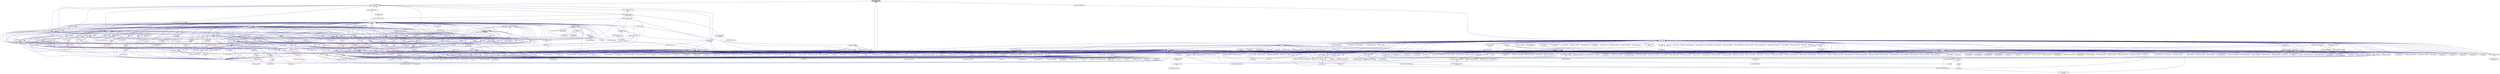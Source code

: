 digraph "executor_traits.hpp"
{
  edge [fontname="Helvetica",fontsize="10",labelfontname="Helvetica",labelfontsize="10"];
  node [fontname="Helvetica",fontsize="10",shape=record];
  Node16 [label="executor_traits.hpp",height=0.2,width=0.4,color="black", fillcolor="grey75", style="filled", fontcolor="black"];
  Node16 -> Node17 [dir="back",color="midnightblue",fontsize="10",style="solid",fontname="Helvetica"];
  Node17 [label="executor_parameter\l_traits.hpp",height=0.2,width=0.4,color="black", fillcolor="white", style="filled",URL="$d7/d4f/executor__parameter__traits_8hpp.html"];
  Node17 -> Node18 [dir="back",color="midnightblue",fontsize="10",style="solid",fontname="Helvetica"];
  Node18 [label="auto_chunk_size.hpp",height=0.2,width=0.4,color="black", fillcolor="white", style="filled",URL="$d2/dab/auto__chunk__size_8hpp.html"];
  Node18 -> Node19 [dir="back",color="midnightblue",fontsize="10",style="solid",fontname="Helvetica"];
  Node19 [label="executor_parameters.hpp",height=0.2,width=0.4,color="black", fillcolor="white", style="filled",URL="$dc/d66/executor__parameters_8hpp.html"];
  Node19 -> Node20 [dir="back",color="midnightblue",fontsize="10",style="solid",fontname="Helvetica"];
  Node20 [label="parallel_executor_parameters.hpp",height=0.2,width=0.4,color="black", fillcolor="white", style="filled",URL="$d7/db6/parallel__executor__parameters_8hpp.html"];
  Node20 -> Node21 [dir="back",color="midnightblue",fontsize="10",style="solid",fontname="Helvetica"];
  Node21 [label="cublas_matmul.cpp",height=0.2,width=0.4,color="black", fillcolor="white", style="filled",URL="$dd/d84/cublas__matmul_8cpp.html"];
  Node20 -> Node22 [dir="back",color="midnightblue",fontsize="10",style="solid",fontname="Helvetica"];
  Node22 [label="foreach_scaling.cpp",height=0.2,width=0.4,color="black", fillcolor="white", style="filled",URL="$d4/d94/foreach__scaling_8cpp.html"];
  Node20 -> Node23 [dir="back",color="midnightblue",fontsize="10",style="solid",fontname="Helvetica"];
  Node23 [label="stream.cpp",height=0.2,width=0.4,color="black", fillcolor="white", style="filled",URL="$da/d5f/stream_8cpp.html"];
  Node20 -> Node24 [dir="back",color="midnightblue",fontsize="10",style="solid",fontname="Helvetica"];
  Node24 [label="executor_parameters.cpp",height=0.2,width=0.4,color="black", fillcolor="white", style="filled",URL="$dc/d90/executor__parameters_8cpp.html"];
  Node20 -> Node25 [dir="back",color="midnightblue",fontsize="10",style="solid",fontname="Helvetica"];
  Node25 [label="executor_parameters\l_timer_hooks.cpp",height=0.2,width=0.4,color="black", fillcolor="white", style="filled",URL="$d4/d85/executor__parameters__timer__hooks_8cpp.html"];
  Node20 -> Node26 [dir="back",color="midnightblue",fontsize="10",style="solid",fontname="Helvetica"];
  Node26 [label="persistent_executor\l_parameters.cpp",height=0.2,width=0.4,color="black", fillcolor="white", style="filled",URL="$db/d9b/persistent__executor__parameters_8cpp.html"];
  Node20 -> Node27 [dir="back",color="midnightblue",fontsize="10",style="solid",fontname="Helvetica"];
  Node27 [label="task_block_executor.cpp",height=0.2,width=0.4,color="black", fillcolor="white", style="filled",URL="$d7/df6/task__block__executor_8cpp.html"];
  Node17 -> Node28 [dir="back",color="midnightblue",fontsize="10",style="solid",fontname="Helvetica"];
  Node28 [label="executor_parameters.hpp",height=0.2,width=0.4,color="black", fillcolor="white", style="filled",URL="$d3/dc2/executors_2executor__parameters_8hpp.html"];
  Node28 -> Node29 [dir="back",color="midnightblue",fontsize="10",style="solid",fontname="Helvetica"];
  Node29 [label="execution_policy.hpp",height=0.2,width=0.4,color="black", fillcolor="white", style="filled",URL="$d4/d36/execution__policy_8hpp.html"];
  Node29 -> Node30 [dir="back",color="midnightblue",fontsize="10",style="solid",fontname="Helvetica"];
  Node30 [label="block_allocator.hpp",height=0.2,width=0.4,color="black", fillcolor="white", style="filled",URL="$d9/d7a/block__allocator_8hpp.html"];
  Node30 -> Node31 [dir="back",color="midnightblue",fontsize="10",style="solid",fontname="Helvetica"];
  Node31 [label="host.hpp",height=0.2,width=0.4,color="black", fillcolor="white", style="filled",URL="$dd/d78/host_8hpp.html"];
  Node31 -> Node32 [dir="back",color="midnightblue",fontsize="10",style="solid",fontname="Helvetica"];
  Node32 [label="compute.hpp",height=0.2,width=0.4,color="red", fillcolor="white", style="filled",URL="$df/dd0/compute_8hpp.html"];
  Node32 -> Node21 [dir="back",color="midnightblue",fontsize="10",style="solid",fontname="Helvetica"];
  Node32 -> Node23 [dir="back",color="midnightblue",fontsize="10",style="solid",fontname="Helvetica"];
  Node29 -> Node37 [dir="back",color="midnightblue",fontsize="10",style="solid",fontname="Helvetica"];
  Node37 [label="parallel_execution\l_policy.hpp",height=0.2,width=0.4,color="black", fillcolor="white", style="filled",URL="$d5/ddf/parallel__execution__policy_8hpp.html"];
  Node37 -> Node38 [dir="back",color="midnightblue",fontsize="10",style="solid",fontname="Helvetica"];
  Node38 [label="test_utils.hpp",height=0.2,width=0.4,color="red", fillcolor="white", style="filled",URL="$d2/d18/performance_2parallel__algorithms_2local_2test__utils_8hpp.html"];
  Node38 -> Node40 [dir="back",color="midnightblue",fontsize="10",style="solid",fontname="Helvetica"];
  Node40 [label="benchmark_partition.cpp",height=0.2,width=0.4,color="black", fillcolor="white", style="filled",URL="$d9/d88/benchmark__partition_8cpp.html"];
  Node37 -> Node43 [dir="back",color="midnightblue",fontsize="10",style="solid",fontname="Helvetica"];
  Node43 [label="test_utils.hpp",height=0.2,width=0.4,color="red", fillcolor="white", style="filled",URL="$d5/d53/unit_2parallel_2algorithms_2test__utils_8hpp.html"];
  Node43 -> Node55 [dir="back",color="midnightblue",fontsize="10",style="solid",fontname="Helvetica"];
  Node55 [label="copy.cpp",height=0.2,width=0.4,color="black", fillcolor="white", style="filled",URL="$d9/d54/copy_8cpp.html"];
  Node43 -> Node56 [dir="back",color="midnightblue",fontsize="10",style="solid",fontname="Helvetica"];
  Node56 [label="copyif_bad_alloc.cpp",height=0.2,width=0.4,color="black", fillcolor="white", style="filled",URL="$d0/ddd/copyif__bad__alloc_8cpp.html"];
  Node43 -> Node57 [dir="back",color="midnightblue",fontsize="10",style="solid",fontname="Helvetica"];
  Node57 [label="copyif_exception.cpp",height=0.2,width=0.4,color="black", fillcolor="white", style="filled",URL="$dc/d81/copyif__exception_8cpp.html"];
  Node43 -> Node58 [dir="back",color="midnightblue",fontsize="10",style="solid",fontname="Helvetica"];
  Node58 [label="copyif_forward.cpp",height=0.2,width=0.4,color="black", fillcolor="white", style="filled",URL="$d3/d04/copyif__forward_8cpp.html"];
  Node43 -> Node59 [dir="back",color="midnightblue",fontsize="10",style="solid",fontname="Helvetica"];
  Node59 [label="copyif_input.cpp",height=0.2,width=0.4,color="black", fillcolor="white", style="filled",URL="$d5/d41/copyif__input_8cpp.html"];
  Node43 -> Node60 [dir="back",color="midnightblue",fontsize="10",style="solid",fontname="Helvetica"];
  Node60 [label="copyif_random.cpp",height=0.2,width=0.4,color="black", fillcolor="white", style="filled",URL="$dc/d22/copyif__random_8cpp.html"];
  Node43 -> Node61 [dir="back",color="midnightblue",fontsize="10",style="solid",fontname="Helvetica"];
  Node61 [label="copyn.cpp",height=0.2,width=0.4,color="black", fillcolor="white", style="filled",URL="$d3/d44/copyn_8cpp.html"];
  Node43 -> Node68 [dir="back",color="midnightblue",fontsize="10",style="solid",fontname="Helvetica"];
  Node68 [label="destroy_tests.hpp",height=0.2,width=0.4,color="black", fillcolor="white", style="filled",URL="$db/d13/destroy__tests_8hpp.html"];
  Node68 -> Node69 [dir="back",color="midnightblue",fontsize="10",style="solid",fontname="Helvetica"];
  Node69 [label="destroy.cpp",height=0.2,width=0.4,color="black", fillcolor="white", style="filled",URL="$dd/d93/destroy_8cpp.html"];
  Node43 -> Node96 [dir="back",color="midnightblue",fontsize="10",style="solid",fontname="Helvetica"];
  Node96 [label="foreach_tests.hpp",height=0.2,width=0.4,color="black", fillcolor="white", style="filled",URL="$d4/d2c/algorithms_2foreach__tests_8hpp.html"];
  Node96 -> Node97 [dir="back",color="midnightblue",fontsize="10",style="solid",fontname="Helvetica"];
  Node97 [label="foreach.cpp",height=0.2,width=0.4,color="black", fillcolor="white", style="filled",URL="$d1/d33/foreach_8cpp.html"];
  Node96 -> Node98 [dir="back",color="midnightblue",fontsize="10",style="solid",fontname="Helvetica"];
  Node98 [label="foreach_executors.cpp",height=0.2,width=0.4,color="black", fillcolor="white", style="filled",URL="$d3/d54/foreach__executors_8cpp.html"];
  Node96 -> Node99 [dir="back",color="midnightblue",fontsize="10",style="solid",fontname="Helvetica"];
  Node99 [label="foreach_executors_v1.cpp",height=0.2,width=0.4,color="black", fillcolor="white", style="filled",URL="$dd/dda/foreach__executors__v1_8cpp.html"];
  Node96 -> Node100 [dir="back",color="midnightblue",fontsize="10",style="solid",fontname="Helvetica"];
  Node100 [label="foreachn.cpp",height=0.2,width=0.4,color="black", fillcolor="white", style="filled",URL="$d3/d1b/foreachn_8cpp.html"];
  Node96 -> Node101 [dir="back",color="midnightblue",fontsize="10",style="solid",fontname="Helvetica"];
  Node101 [label="foreach_datapar.cpp",height=0.2,width=0.4,color="black", fillcolor="white", style="filled",URL="$da/dfb/foreach__datapar_8cpp.html"];
  Node96 -> Node102 [dir="back",color="midnightblue",fontsize="10",style="solid",fontname="Helvetica"];
  Node102 [label="foreachn_datapar.cpp",height=0.2,width=0.4,color="black", fillcolor="white", style="filled",URL="$d3/ddd/foreachn__datapar_8cpp.html"];
  Node96 -> Node24 [dir="back",color="midnightblue",fontsize="10",style="solid",fontname="Helvetica"];
  Node96 -> Node25 [dir="back",color="midnightblue",fontsize="10",style="solid",fontname="Helvetica"];
  Node96 -> Node26 [dir="back",color="midnightblue",fontsize="10",style="solid",fontname="Helvetica"];
  Node43 -> Node103 [dir="back",color="midnightblue",fontsize="10",style="solid",fontname="Helvetica"];
  Node103 [label="foreach_tests_prefetching.hpp",height=0.2,width=0.4,color="black", fillcolor="white", style="filled",URL="$de/d0e/foreach__tests__prefetching_8hpp.html"];
  Node103 -> Node104 [dir="back",color="midnightblue",fontsize="10",style="solid",fontname="Helvetica"];
  Node104 [label="foreach_prefetching.cpp",height=0.2,width=0.4,color="black", fillcolor="white", style="filled",URL="$d4/df0/foreach__prefetching_8cpp.html"];
  Node103 -> Node105 [dir="back",color="midnightblue",fontsize="10",style="solid",fontname="Helvetica"];
  Node105 [label="foreach_prefetching\l_executors_v1.cpp",height=0.2,width=0.4,color="black", fillcolor="white", style="filled",URL="$dd/d50/foreach__prefetching__executors__v1_8cpp.html"];
  Node43 -> Node116 [dir="back",color="midnightblue",fontsize="10",style="solid",fontname="Helvetica"];
  Node116 [label="inclusive_scan_tests.hpp",height=0.2,width=0.4,color="black", fillcolor="white", style="filled",URL="$d1/d1e/inclusive__scan__tests_8hpp.html"];
  Node116 -> Node117 [dir="back",color="midnightblue",fontsize="10",style="solid",fontname="Helvetica"];
  Node117 [label="inclusive_scan.cpp",height=0.2,width=0.4,color="black", fillcolor="white", style="filled",URL="$d4/d31/inclusive__scan_8cpp.html"];
  Node116 -> Node118 [dir="back",color="midnightblue",fontsize="10",style="solid",fontname="Helvetica"];
  Node118 [label="inclusive_scan_executors\l_v1.cpp",height=0.2,width=0.4,color="black", fillcolor="white", style="filled",URL="$da/dda/inclusive__scan__executors__v1_8cpp.html"];
  Node43 -> Node123 [dir="back",color="midnightblue",fontsize="10",style="solid",fontname="Helvetica"];
  Node123 [label="is_sorted_tests.hpp",height=0.2,width=0.4,color="black", fillcolor="white", style="filled",URL="$d7/d7f/is__sorted__tests_8hpp.html"];
  Node123 -> Node124 [dir="back",color="midnightblue",fontsize="10",style="solid",fontname="Helvetica"];
  Node124 [label="is_sorted.cpp",height=0.2,width=0.4,color="black", fillcolor="white", style="filled",URL="$df/d8f/is__sorted_8cpp.html"];
  Node123 -> Node125 [dir="back",color="midnightblue",fontsize="10",style="solid",fontname="Helvetica"];
  Node125 [label="is_sorted_executors\l_v1.cpp",height=0.2,width=0.4,color="black", fillcolor="white", style="filled",URL="$d1/d98/is__sorted__executors__v1_8cpp.html"];
  Node43 -> Node183 [dir="back",color="midnightblue",fontsize="10",style="solid",fontname="Helvetica"];
  Node183 [label="uninitialized_copy\l_tests.hpp",height=0.2,width=0.4,color="black", fillcolor="white", style="filled",URL="$d4/dae/uninitialized__copy__tests_8hpp.html"];
  Node183 -> Node184 [dir="back",color="midnightblue",fontsize="10",style="solid",fontname="Helvetica"];
  Node184 [label="uninitialized_copy.cpp",height=0.2,width=0.4,color="black", fillcolor="white", style="filled",URL="$d7/d92/uninitialized__copy_8cpp.html"];
  Node183 -> Node185 [dir="back",color="midnightblue",fontsize="10",style="solid",fontname="Helvetica"];
  Node185 [label="uninitialized_copy\l_executors_v1.cpp",height=0.2,width=0.4,color="black", fillcolor="white", style="filled",URL="$da/d28/uninitialized__copy__executors__v1_8cpp.html"];
  Node43 -> Node187 [dir="back",color="midnightblue",fontsize="10",style="solid",fontname="Helvetica"];
  Node187 [label="uninitialized_default\l_construct_tests.hpp",height=0.2,width=0.4,color="black", fillcolor="white", style="filled",URL="$de/def/uninitialized__default__construct__tests_8hpp.html"];
  Node187 -> Node188 [dir="back",color="midnightblue",fontsize="10",style="solid",fontname="Helvetica"];
  Node188 [label="uninitialized_default\l_construct.cpp",height=0.2,width=0.4,color="black", fillcolor="white", style="filled",URL="$d0/d35/uninitialized__default__construct_8cpp.html"];
  Node43 -> Node192 [dir="back",color="midnightblue",fontsize="10",style="solid",fontname="Helvetica"];
  Node192 [label="uninitialized_move\l_tests.hpp",height=0.2,width=0.4,color="black", fillcolor="white", style="filled",URL="$d4/daa/uninitialized__move__tests_8hpp.html"];
  Node192 -> Node193 [dir="back",color="midnightblue",fontsize="10",style="solid",fontname="Helvetica"];
  Node193 [label="uninitialized_move.cpp",height=0.2,width=0.4,color="black", fillcolor="white", style="filled",URL="$d9/da0/uninitialized__move_8cpp.html"];
  Node43 -> Node195 [dir="back",color="midnightblue",fontsize="10",style="solid",fontname="Helvetica"];
  Node195 [label="uninitialized_value\l_construct_tests.hpp",height=0.2,width=0.4,color="black", fillcolor="white", style="filled",URL="$dc/d40/uninitialized__value__construct__tests_8hpp.html"];
  Node195 -> Node196 [dir="back",color="midnightblue",fontsize="10",style="solid",fontname="Helvetica"];
  Node196 [label="uninitialized_value\l_construct.cpp",height=0.2,width=0.4,color="black", fillcolor="white", style="filled",URL="$de/d0f/uninitialized__value__construct_8cpp.html"];
  Node37 -> Node201 [dir="back",color="midnightblue",fontsize="10",style="solid",fontname="Helvetica"];
  Node201 [label="test_utils.hpp",height=0.2,width=0.4,color="red", fillcolor="white", style="filled",URL="$db/d5c/unit_2parallel_2container__algorithms_2test__utils_8hpp.html"];
  Node201 -> Node202 [dir="back",color="midnightblue",fontsize="10",style="solid",fontname="Helvetica"];
  Node202 [label="copy_range.cpp",height=0.2,width=0.4,color="black", fillcolor="white", style="filled",URL="$d8/d92/copy__range_8cpp.html"];
  Node201 -> Node203 [dir="back",color="midnightblue",fontsize="10",style="solid",fontname="Helvetica"];
  Node203 [label="copyif_range.cpp",height=0.2,width=0.4,color="black", fillcolor="white", style="filled",URL="$dc/dff/copyif__range_8cpp.html"];
  Node29 -> Node233 [dir="back",color="midnightblue",fontsize="10",style="solid",fontname="Helvetica"];
  Node233 [label="spmd_block.hpp",height=0.2,width=0.4,color="black", fillcolor="white", style="filled",URL="$d7/d72/lcos_2local_2spmd__block_8hpp.html"];
  Node233 -> Node234 [dir="back",color="midnightblue",fontsize="10",style="solid",fontname="Helvetica"];
  Node234 [label="spmd_block.hpp",height=0.2,width=0.4,color="black", fillcolor="white", style="filled",URL="$d0/d37/parallel_2spmd__block_8hpp.html"];
  Node234 -> Node235 [dir="back",color="midnightblue",fontsize="10",style="solid",fontname="Helvetica"];
  Node235 [label="spmd_block.cpp",height=0.2,width=0.4,color="black", fillcolor="white", style="filled",URL="$d7/dbf/spmd__block_8cpp.html"];
  Node29 -> Node236 [dir="back",color="midnightblue",fontsize="10",style="solid",fontname="Helvetica"];
  Node236 [label="spmd_block.hpp",height=0.2,width=0.4,color="black", fillcolor="white", style="filled",URL="$d3/d34/lcos_2spmd__block_8hpp.html"];
  Node236 -> Node237 [dir="back",color="midnightblue",fontsize="10",style="solid",fontname="Helvetica"];
  Node237 [label="coarray.hpp",height=0.2,width=0.4,color="black", fillcolor="white", style="filled",URL="$d0/da7/coarray_8hpp.html"];
  Node237 -> Node238 [dir="back",color="midnightblue",fontsize="10",style="solid",fontname="Helvetica"];
  Node238 [label="coarray.cpp",height=0.2,width=0.4,color="black", fillcolor="white", style="filled",URL="$d8/d2c/coarray_8cpp.html"];
  Node237 -> Node239 [dir="back",color="midnightblue",fontsize="10",style="solid",fontname="Helvetica"];
  Node239 [label="coarray_all_reduce.cpp",height=0.2,width=0.4,color="black", fillcolor="white", style="filled",URL="$da/ddb/coarray__all__reduce_8cpp.html"];
  Node236 -> Node240 [dir="back",color="midnightblue",fontsize="10",style="solid",fontname="Helvetica"];
  Node240 [label="view_element.hpp",height=0.2,width=0.4,color="red", fillcolor="white", style="filled",URL="$de/d49/view__element_8hpp.html"];
  Node236 -> Node248 [dir="back",color="midnightblue",fontsize="10",style="solid",fontname="Helvetica"];
  Node248 [label="partitioned_vector\l_view.hpp",height=0.2,width=0.4,color="red", fillcolor="white", style="filled",URL="$da/dc2/components_2containers_2partitioned__vector_2partitioned__vector__view_8hpp.html"];
  Node248 -> Node237 [dir="back",color="midnightblue",fontsize="10",style="solid",fontname="Helvetica"];
  Node248 -> Node244 [dir="back",color="midnightblue",fontsize="10",style="solid",fontname="Helvetica"];
  Node244 [label="partitioned_vector\l_subview.cpp",height=0.2,width=0.4,color="black", fillcolor="white", style="filled",URL="$dc/d09/partitioned__vector__subview_8cpp.html"];
  Node248 -> Node245 [dir="back",color="midnightblue",fontsize="10",style="solid",fontname="Helvetica"];
  Node245 [label="partitioned_vector\l_view.cpp",height=0.2,width=0.4,color="black", fillcolor="white", style="filled",URL="$d9/dcf/partitioned__vector__view_8cpp.html"];
  Node236 -> Node238 [dir="back",color="midnightblue",fontsize="10",style="solid",fontname="Helvetica"];
  Node236 -> Node239 [dir="back",color="midnightblue",fontsize="10",style="solid",fontname="Helvetica"];
  Node236 -> Node244 [dir="back",color="midnightblue",fontsize="10",style="solid",fontname="Helvetica"];
  Node236 -> Node245 [dir="back",color="midnightblue",fontsize="10",style="solid",fontname="Helvetica"];
  Node236 -> Node246 [dir="back",color="midnightblue",fontsize="10",style="solid",fontname="Helvetica"];
  Node246 [label="partitioned_vector\l_view_iterator.cpp",height=0.2,width=0.4,color="black", fillcolor="white", style="filled",URL="$d6/d94/partitioned__vector__view__iterator_8cpp.html"];
  Node236 -> Node249 [dir="back",color="midnightblue",fontsize="10",style="solid",fontname="Helvetica"];
  Node249 [label="global_spmd_block.cpp",height=0.2,width=0.4,color="black", fillcolor="white", style="filled",URL="$da/d4f/global__spmd__block_8cpp.html"];
  Node29 -> Node250 [dir="back",color="midnightblue",fontsize="10",style="solid",fontname="Helvetica"];
  Node250 [label="adjacent_difference.hpp",height=0.2,width=0.4,color="black", fillcolor="white", style="filled",URL="$d1/d17/adjacent__difference_8hpp.html"];
  Node250 -> Node251 [dir="back",color="midnightblue",fontsize="10",style="solid",fontname="Helvetica"];
  Node251 [label="parallel_adjacent_difference.hpp",height=0.2,width=0.4,color="red", fillcolor="white", style="filled",URL="$d0/d0e/parallel__adjacent__difference_8hpp.html"];
  Node250 -> Node252 [dir="back",color="midnightblue",fontsize="10",style="solid",fontname="Helvetica"];
  Node252 [label="numeric.hpp",height=0.2,width=0.4,color="red", fillcolor="white", style="filled",URL="$de/dd5/numeric_8hpp.html"];
  Node29 -> Node262 [dir="back",color="midnightblue",fontsize="10",style="solid",fontname="Helvetica"];
  Node262 [label="adjacent_find.hpp",height=0.2,width=0.4,color="black", fillcolor="white", style="filled",URL="$d6/d68/adjacent__find_8hpp.html"];
  Node262 -> Node263 [dir="back",color="midnightblue",fontsize="10",style="solid",fontname="Helvetica"];
  Node263 [label="parallel_adjacent_find.hpp",height=0.2,width=0.4,color="red", fillcolor="white", style="filled",URL="$df/d90/parallel__adjacent__find_8hpp.html"];
  Node262 -> Node264 [dir="back",color="midnightblue",fontsize="10",style="solid",fontname="Helvetica"];
  Node264 [label="algorithm.hpp",height=0.2,width=0.4,color="red", fillcolor="white", style="filled",URL="$de/d55/algorithm_8hpp.html"];
  Node264 -> Node276 [dir="back",color="midnightblue",fontsize="10",style="solid",fontname="Helvetica"];
  Node276 [label="segmented_algorithm.hpp",height=0.2,width=0.4,color="black", fillcolor="white", style="filled",URL="$d2/d57/segmented__algorithm_8hpp.html"];
  Node264 -> Node143 [dir="back",color="midnightblue",fontsize="10",style="solid",fontname="Helvetica"];
  Node143 [label="reduce_by_key.cpp",height=0.2,width=0.4,color="black", fillcolor="white", style="filled",URL="$dd/dde/reduce__by__key_8cpp.html"];
  Node264 -> Node145 [dir="back",color="midnightblue",fontsize="10",style="solid",fontname="Helvetica"];
  Node145 [label="sort_by_key.cpp",height=0.2,width=0.4,color="black", fillcolor="white", style="filled",URL="$df/daa/sort__by__key_8cpp.html"];
  Node29 -> Node277 [dir="back",color="midnightblue",fontsize="10",style="solid",fontname="Helvetica"];
  Node277 [label="all_any_none.hpp",height=0.2,width=0.4,color="black", fillcolor="white", style="filled",URL="$d8/ddd/all__any__none_8hpp.html"];
  Node277 -> Node278 [dir="back",color="midnightblue",fontsize="10",style="solid",fontname="Helvetica"];
  Node278 [label="parallel_all_any_none\l_of.hpp",height=0.2,width=0.4,color="red", fillcolor="white", style="filled",URL="$df/ddf/parallel__all__any__none__of_8hpp.html"];
  Node277 -> Node264 [dir="back",color="midnightblue",fontsize="10",style="solid",fontname="Helvetica"];
  Node29 -> Node279 [dir="back",color="midnightblue",fontsize="10",style="solid",fontname="Helvetica"];
  Node279 [label="copy.hpp",height=0.2,width=0.4,color="black", fillcolor="white", style="filled",URL="$d3/d90/algorithms_2copy_8hpp.html"];
  Node279 -> Node280 [dir="back",color="midnightblue",fontsize="10",style="solid",fontname="Helvetica"];
  Node280 [label="parallel_copy.hpp",height=0.2,width=0.4,color="red", fillcolor="white", style="filled",URL="$d8/d06/parallel__copy_8hpp.html"];
  Node280 -> Node21 [dir="back",color="midnightblue",fontsize="10",style="solid",fontname="Helvetica"];
  Node280 -> Node23 [dir="back",color="midnightblue",fontsize="10",style="solid",fontname="Helvetica"];
  Node280 -> Node40 [dir="back",color="midnightblue",fontsize="10",style="solid",fontname="Helvetica"];
  Node280 -> Node281 [dir="back",color="midnightblue",fontsize="10",style="solid",fontname="Helvetica"];
  Node281 [label="scan_shortlength.cpp",height=0.2,width=0.4,color="black", fillcolor="white", style="filled",URL="$de/d75/scan__shortlength_8cpp.html"];
  Node280 -> Node55 [dir="back",color="midnightblue",fontsize="10",style="solid",fontname="Helvetica"];
  Node280 -> Node56 [dir="back",color="midnightblue",fontsize="10",style="solid",fontname="Helvetica"];
  Node280 -> Node57 [dir="back",color="midnightblue",fontsize="10",style="solid",fontname="Helvetica"];
  Node280 -> Node58 [dir="back",color="midnightblue",fontsize="10",style="solid",fontname="Helvetica"];
  Node280 -> Node59 [dir="back",color="midnightblue",fontsize="10",style="solid",fontname="Helvetica"];
  Node280 -> Node60 [dir="back",color="midnightblue",fontsize="10",style="solid",fontname="Helvetica"];
  Node280 -> Node61 [dir="back",color="midnightblue",fontsize="10",style="solid",fontname="Helvetica"];
  Node280 -> Node202 [dir="back",color="midnightblue",fontsize="10",style="solid",fontname="Helvetica"];
  Node280 -> Node203 [dir="back",color="midnightblue",fontsize="10",style="solid",fontname="Helvetica"];
  Node279 -> Node264 [dir="back",color="midnightblue",fontsize="10",style="solid",fontname="Helvetica"];
  Node279 -> Node283 [dir="back",color="midnightblue",fontsize="10",style="solid",fontname="Helvetica"];
  Node283 [label="reduce_by_key.hpp",height=0.2,width=0.4,color="black", fillcolor="white", style="filled",URL="$d9/d4a/reduce__by__key_8hpp.html"];
  Node283 -> Node284 [dir="back",color="midnightblue",fontsize="10",style="solid",fontname="Helvetica"];
  Node284 [label="parallel_reduce.hpp",height=0.2,width=0.4,color="red", fillcolor="white", style="filled",URL="$d4/d04/parallel__reduce_8hpp.html"];
  Node283 -> Node143 [dir="back",color="midnightblue",fontsize="10",style="solid",fontname="Helvetica"];
  Node279 -> Node286 [dir="back",color="midnightblue",fontsize="10",style="solid",fontname="Helvetica"];
  Node286 [label="remove_copy.hpp",height=0.2,width=0.4,color="black", fillcolor="white", style="filled",URL="$d6/db8/algorithms_2remove__copy_8hpp.html"];
  Node286 -> Node287 [dir="back",color="midnightblue",fontsize="10",style="solid",fontname="Helvetica"];
  Node287 [label="parallel_remove_copy.hpp",height=0.2,width=0.4,color="red", fillcolor="white", style="filled",URL="$d3/d53/parallel__remove__copy_8hpp.html"];
  Node287 -> Node281 [dir="back",color="midnightblue",fontsize="10",style="solid",fontname="Helvetica"];
  Node286 -> Node264 [dir="back",color="midnightblue",fontsize="10",style="solid",fontname="Helvetica"];
  Node286 -> Node288 [dir="back",color="midnightblue",fontsize="10",style="solid",fontname="Helvetica"];
  Node288 [label="remove_copy.hpp",height=0.2,width=0.4,color="red", fillcolor="white", style="filled",URL="$d5/d0b/container__algorithms_2remove__copy_8hpp.html"];
  Node288 -> Node287 [dir="back",color="midnightblue",fontsize="10",style="solid",fontname="Helvetica"];
  Node279 -> Node289 [dir="back",color="midnightblue",fontsize="10",style="solid",fontname="Helvetica"];
  Node289 [label="reverse.hpp",height=0.2,width=0.4,color="black", fillcolor="white", style="filled",URL="$d2/df8/algorithms_2reverse_8hpp.html"];
  Node289 -> Node290 [dir="back",color="midnightblue",fontsize="10",style="solid",fontname="Helvetica"];
  Node290 [label="parallel_reverse.hpp",height=0.2,width=0.4,color="red", fillcolor="white", style="filled",URL="$d0/d25/parallel__reverse_8hpp.html"];
  Node289 -> Node264 [dir="back",color="midnightblue",fontsize="10",style="solid",fontname="Helvetica"];
  Node289 -> Node291 [dir="back",color="midnightblue",fontsize="10",style="solid",fontname="Helvetica"];
  Node291 [label="rotate.hpp",height=0.2,width=0.4,color="black", fillcolor="white", style="filled",URL="$da/df0/algorithms_2rotate_8hpp.html"];
  Node291 -> Node292 [dir="back",color="midnightblue",fontsize="10",style="solid",fontname="Helvetica"];
  Node292 [label="parallel_rotate.hpp",height=0.2,width=0.4,color="red", fillcolor="white", style="filled",URL="$db/dcd/parallel__rotate_8hpp.html"];
  Node291 -> Node264 [dir="back",color="midnightblue",fontsize="10",style="solid",fontname="Helvetica"];
  Node291 -> Node293 [dir="back",color="midnightblue",fontsize="10",style="solid",fontname="Helvetica"];
  Node293 [label="rotate.hpp",height=0.2,width=0.4,color="red", fillcolor="white", style="filled",URL="$da/d1b/container__algorithms_2rotate_8hpp.html"];
  Node293 -> Node292 [dir="back",color="midnightblue",fontsize="10",style="solid",fontname="Helvetica"];
  Node289 -> Node294 [dir="back",color="midnightblue",fontsize="10",style="solid",fontname="Helvetica"];
  Node294 [label="reverse.hpp",height=0.2,width=0.4,color="red", fillcolor="white", style="filled",URL="$db/dd1/container__algorithms_2reverse_8hpp.html"];
  Node294 -> Node290 [dir="back",color="midnightblue",fontsize="10",style="solid",fontname="Helvetica"];
  Node279 -> Node291 [dir="back",color="midnightblue",fontsize="10",style="solid",fontname="Helvetica"];
  Node279 -> Node295 [dir="back",color="midnightblue",fontsize="10",style="solid",fontname="Helvetica"];
  Node295 [label="set_difference.hpp",height=0.2,width=0.4,color="black", fillcolor="white", style="filled",URL="$d9/d20/set__difference_8hpp.html"];
  Node295 -> Node296 [dir="back",color="midnightblue",fontsize="10",style="solid",fontname="Helvetica"];
  Node296 [label="parallel_set_operations.hpp",height=0.2,width=0.4,color="red", fillcolor="white", style="filled",URL="$d6/d3c/parallel__set__operations_8hpp.html"];
  Node295 -> Node264 [dir="back",color="midnightblue",fontsize="10",style="solid",fontname="Helvetica"];
  Node279 -> Node297 [dir="back",color="midnightblue",fontsize="10",style="solid",fontname="Helvetica"];
  Node297 [label="set_intersection.hpp",height=0.2,width=0.4,color="black", fillcolor="white", style="filled",URL="$d1/dd5/set__intersection_8hpp.html"];
  Node297 -> Node296 [dir="back",color="midnightblue",fontsize="10",style="solid",fontname="Helvetica"];
  Node297 -> Node264 [dir="back",color="midnightblue",fontsize="10",style="solid",fontname="Helvetica"];
  Node279 -> Node298 [dir="back",color="midnightblue",fontsize="10",style="solid",fontname="Helvetica"];
  Node298 [label="set_symmetric_difference.hpp",height=0.2,width=0.4,color="black", fillcolor="white", style="filled",URL="$de/da4/set__symmetric__difference_8hpp.html"];
  Node298 -> Node296 [dir="back",color="midnightblue",fontsize="10",style="solid",fontname="Helvetica"];
  Node298 -> Node264 [dir="back",color="midnightblue",fontsize="10",style="solid",fontname="Helvetica"];
  Node279 -> Node299 [dir="back",color="midnightblue",fontsize="10",style="solid",fontname="Helvetica"];
  Node299 [label="set_union.hpp",height=0.2,width=0.4,color="black", fillcolor="white", style="filled",URL="$d9/d1a/set__union_8hpp.html"];
  Node299 -> Node296 [dir="back",color="midnightblue",fontsize="10",style="solid",fontname="Helvetica"];
  Node299 -> Node264 [dir="back",color="midnightblue",fontsize="10",style="solid",fontname="Helvetica"];
  Node279 -> Node300 [dir="back",color="midnightblue",fontsize="10",style="solid",fontname="Helvetica"];
  Node300 [label="copy.hpp",height=0.2,width=0.4,color="red", fillcolor="white", style="filled",URL="$dc/de5/container__algorithms_2copy_8hpp.html"];
  Node300 -> Node280 [dir="back",color="midnightblue",fontsize="10",style="solid",fontname="Helvetica"];
  Node29 -> Node301 [dir="back",color="midnightblue",fontsize="10",style="solid",fontname="Helvetica"];
  Node301 [label="count.hpp",height=0.2,width=0.4,color="black", fillcolor="white", style="filled",URL="$d7/d8f/algorithms_2count_8hpp.html"];
  Node301 -> Node302 [dir="back",color="midnightblue",fontsize="10",style="solid",fontname="Helvetica"];
  Node302 [label="parallel_count.hpp",height=0.2,width=0.4,color="red", fillcolor="white", style="filled",URL="$de/d0a/parallel__count_8hpp.html"];
  Node301 -> Node264 [dir="back",color="midnightblue",fontsize="10",style="solid",fontname="Helvetica"];
  Node301 -> Node306 [dir="back",color="midnightblue",fontsize="10",style="solid",fontname="Helvetica"];
  Node306 [label="count.hpp",height=0.2,width=0.4,color="black", fillcolor="white", style="filled",URL="$d9/dd7/segmented__algorithms_2count_8hpp.html"];
  Node306 -> Node302 [dir="back",color="midnightblue",fontsize="10",style="solid",fontname="Helvetica"];
  Node306 -> Node276 [dir="back",color="midnightblue",fontsize="10",style="solid",fontname="Helvetica"];
  Node29 -> Node307 [dir="back",color="midnightblue",fontsize="10",style="solid",fontname="Helvetica"];
  Node307 [label="destroy.hpp",height=0.2,width=0.4,color="black", fillcolor="white", style="filled",URL="$df/dd5/destroy_8hpp.html"];
  Node307 -> Node308 [dir="back",color="midnightblue",fontsize="10",style="solid",fontname="Helvetica"];
  Node308 [label="parallel_destroy.hpp",height=0.2,width=0.4,color="red", fillcolor="white", style="filled",URL="$d9/d93/parallel__destroy_8hpp.html"];
  Node308 -> Node68 [dir="back",color="midnightblue",fontsize="10",style="solid",fontname="Helvetica"];
  Node307 -> Node309 [dir="back",color="midnightblue",fontsize="10",style="solid",fontname="Helvetica"];
  Node309 [label="memory.hpp",height=0.2,width=0.4,color="red", fillcolor="white", style="filled",URL="$d6/d13/parallel_2memory_8hpp.html"];
  Node29 -> Node311 [dir="back",color="midnightblue",fontsize="10",style="solid",fontname="Helvetica"];
  Node311 [label="dispatch.hpp",height=0.2,width=0.4,color="black", fillcolor="white", style="filled",URL="$dd/dd9/algorithms_2detail_2dispatch_8hpp.html"];
  Node311 -> Node250 [dir="back",color="midnightblue",fontsize="10",style="solid",fontname="Helvetica"];
  Node311 -> Node262 [dir="back",color="midnightblue",fontsize="10",style="solid",fontname="Helvetica"];
  Node311 -> Node277 [dir="back",color="midnightblue",fontsize="10",style="solid",fontname="Helvetica"];
  Node311 -> Node279 [dir="back",color="midnightblue",fontsize="10",style="solid",fontname="Helvetica"];
  Node311 -> Node301 [dir="back",color="midnightblue",fontsize="10",style="solid",fontname="Helvetica"];
  Node311 -> Node307 [dir="back",color="midnightblue",fontsize="10",style="solid",fontname="Helvetica"];
  Node311 -> Node312 [dir="back",color="midnightblue",fontsize="10",style="solid",fontname="Helvetica"];
  Node312 [label="equal.hpp",height=0.2,width=0.4,color="black", fillcolor="white", style="filled",URL="$dc/d0a/equal_8hpp.html"];
  Node312 -> Node313 [dir="back",color="midnightblue",fontsize="10",style="solid",fontname="Helvetica"];
  Node313 [label="parallel_equal.hpp",height=0.2,width=0.4,color="red", fillcolor="white", style="filled",URL="$d2/d35/parallel__equal_8hpp.html"];
  Node312 -> Node264 [dir="back",color="midnightblue",fontsize="10",style="solid",fontname="Helvetica"];
  Node311 -> Node314 [dir="back",color="midnightblue",fontsize="10",style="solid",fontname="Helvetica"];
  Node314 [label="exclusive_scan.hpp",height=0.2,width=0.4,color="black", fillcolor="white", style="filled",URL="$d8/d31/algorithms_2exclusive__scan_8hpp.html"];
  Node314 -> Node315 [dir="back",color="midnightblue",fontsize="10",style="solid",fontname="Helvetica"];
  Node315 [label="parallel_scan.hpp",height=0.2,width=0.4,color="red", fillcolor="white", style="filled",URL="$d6/d0a/parallel__scan_8hpp.html"];
  Node315 -> Node116 [dir="back",color="midnightblue",fontsize="10",style="solid",fontname="Helvetica"];
  Node314 -> Node252 [dir="back",color="midnightblue",fontsize="10",style="solid",fontname="Helvetica"];
  Node314 -> Node321 [dir="back",color="midnightblue",fontsize="10",style="solid",fontname="Helvetica"];
  Node321 [label="exclusive_scan.hpp",height=0.2,width=0.4,color="black", fillcolor="white", style="filled",URL="$d0/d53/segmented__algorithms_2exclusive__scan_8hpp.html"];
  Node321 -> Node315 [dir="back",color="midnightblue",fontsize="10",style="solid",fontname="Helvetica"];
  Node321 -> Node322 [dir="back",color="midnightblue",fontsize="10",style="solid",fontname="Helvetica"];
  Node322 [label="transform_exclusive\l_scan.hpp",height=0.2,width=0.4,color="black", fillcolor="white", style="filled",URL="$d2/dda/segmented__algorithms_2transform__exclusive__scan_8hpp.html"];
  Node322 -> Node323 [dir="back",color="midnightblue",fontsize="10",style="solid",fontname="Helvetica"];
  Node323 [label="parallel_transform\l_scan.hpp",height=0.2,width=0.4,color="red", fillcolor="white", style="filled",URL="$da/de2/parallel__transform__scan_8hpp.html"];
  Node311 -> Node325 [dir="back",color="midnightblue",fontsize="10",style="solid",fontname="Helvetica"];
  Node325 [label="fill.hpp",height=0.2,width=0.4,color="black", fillcolor="white", style="filled",URL="$d2/d63/algorithms_2fill_8hpp.html"];
  Node325 -> Node326 [dir="back",color="midnightblue",fontsize="10",style="solid",fontname="Helvetica"];
  Node326 [label="parallel_fill.hpp",height=0.2,width=0.4,color="red", fillcolor="white", style="filled",URL="$d9/d4c/parallel__fill_8hpp.html"];
  Node326 -> Node23 [dir="back",color="midnightblue",fontsize="10",style="solid",fontname="Helvetica"];
  Node325 -> Node264 [dir="back",color="midnightblue",fontsize="10",style="solid",fontname="Helvetica"];
  Node311 -> Node329 [dir="back",color="midnightblue",fontsize="10",style="solid",fontname="Helvetica"];
  Node329 [label="find.hpp",height=0.2,width=0.4,color="black", fillcolor="white", style="filled",URL="$d5/dc1/algorithms_2find_8hpp.html"];
  Node329 -> Node330 [dir="back",color="midnightblue",fontsize="10",style="solid",fontname="Helvetica"];
  Node330 [label="parallel_find.hpp",height=0.2,width=0.4,color="red", fillcolor="white", style="filled",URL="$d3/da7/parallel__find_8hpp.html"];
  Node329 -> Node264 [dir="back",color="midnightblue",fontsize="10",style="solid",fontname="Helvetica"];
  Node329 -> Node332 [dir="back",color="midnightblue",fontsize="10",style="solid",fontname="Helvetica"];
  Node332 [label="find.hpp",height=0.2,width=0.4,color="black", fillcolor="white", style="filled",URL="$d4/d1f/segmented__algorithms_2find_8hpp.html"];
  Node332 -> Node330 [dir="back",color="midnightblue",fontsize="10",style="solid",fontname="Helvetica"];
  Node311 -> Node333 [dir="back",color="midnightblue",fontsize="10",style="solid",fontname="Helvetica"];
  Node333 [label="for_each.hpp",height=0.2,width=0.4,color="black", fillcolor="white", style="filled",URL="$d8/d62/algorithms_2for__each_8hpp.html"];
  Node333 -> Node30 [dir="back",color="midnightblue",fontsize="10",style="solid",fontname="Helvetica"];
  Node333 -> Node334 [dir="back",color="midnightblue",fontsize="10",style="solid",fontname="Helvetica"];
  Node334 [label="parallel_for_each.hpp",height=0.2,width=0.4,color="red", fillcolor="white", style="filled",URL="$db/df6/parallel__for__each_8hpp.html"];
  Node334 -> Node21 [dir="back",color="midnightblue",fontsize="10",style="solid",fontname="Helvetica"];
  Node334 -> Node271 [dir="back",color="midnightblue",fontsize="10",style="solid",fontname="Helvetica"];
  Node271 [label="partitioned_vector\l_foreach.cpp",height=0.2,width=0.4,color="black", fillcolor="white", style="filled",URL="$df/d5f/partitioned__vector__foreach_8cpp.html"];
  Node334 -> Node336 [dir="back",color="midnightblue",fontsize="10",style="solid",fontname="Helvetica"];
  Node336 [label="osu_bibw.cpp",height=0.2,width=0.4,color="black", fillcolor="white", style="filled",URL="$d2/d04/osu__bibw_8cpp.html"];
  Node334 -> Node337 [dir="back",color="midnightblue",fontsize="10",style="solid",fontname="Helvetica"];
  Node337 [label="osu_bw.cpp",height=0.2,width=0.4,color="black", fillcolor="white", style="filled",URL="$d4/d20/osu__bw_8cpp.html"];
  Node334 -> Node338 [dir="back",color="midnightblue",fontsize="10",style="solid",fontname="Helvetica"];
  Node338 [label="osu_latency.cpp",height=0.2,width=0.4,color="black", fillcolor="white", style="filled",URL="$df/d58/osu__latency_8cpp.html"];
  Node334 -> Node339 [dir="back",color="midnightblue",fontsize="10",style="solid",fontname="Helvetica"];
  Node339 [label="osu_multi_lat.cpp",height=0.2,width=0.4,color="black", fillcolor="white", style="filled",URL="$d7/d91/osu__multi__lat_8cpp.html"];
  Node334 -> Node96 [dir="back",color="midnightblue",fontsize="10",style="solid",fontname="Helvetica"];
  Node334 -> Node103 [dir="back",color="midnightblue",fontsize="10",style="solid",fontname="Helvetica"];
  Node333 -> Node264 [dir="back",color="midnightblue",fontsize="10",style="solid",fontname="Helvetica"];
  Node333 -> Node325 [dir="back",color="midnightblue",fontsize="10",style="solid",fontname="Helvetica"];
  Node333 -> Node346 [dir="back",color="midnightblue",fontsize="10",style="solid",fontname="Helvetica"];
  Node346 [label="generate.hpp",height=0.2,width=0.4,color="black", fillcolor="white", style="filled",URL="$d5/da9/algorithms_2generate_8hpp.html"];
  Node346 -> Node347 [dir="back",color="midnightblue",fontsize="10",style="solid",fontname="Helvetica"];
  Node347 [label="parallel_generate.hpp",height=0.2,width=0.4,color="red", fillcolor="white", style="filled",URL="$da/da1/parallel__generate_8hpp.html"];
  Node347 -> Node348 [dir="back",color="midnightblue",fontsize="10",style="solid",fontname="Helvetica"];
  Node348 [label="minmax_element_performance.cpp",height=0.2,width=0.4,color="black", fillcolor="white", style="filled",URL="$d9/d93/minmax__element__performance_8cpp.html"];
  Node347 -> Node40 [dir="back",color="midnightblue",fontsize="10",style="solid",fontname="Helvetica"];
  Node346 -> Node264 [dir="back",color="midnightblue",fontsize="10",style="solid",fontname="Helvetica"];
  Node346 -> Node352 [dir="back",color="midnightblue",fontsize="10",style="solid",fontname="Helvetica"];
  Node352 [label="generate.hpp",height=0.2,width=0.4,color="red", fillcolor="white", style="filled",URL="$d4/d84/container__algorithms_2generate_8hpp.html"];
  Node352 -> Node347 [dir="back",color="midnightblue",fontsize="10",style="solid",fontname="Helvetica"];
  Node346 -> Node353 [dir="back",color="midnightblue",fontsize="10",style="solid",fontname="Helvetica"];
  Node353 [label="generate.hpp",height=0.2,width=0.4,color="black", fillcolor="white", style="filled",URL="$d2/d5d/segmented__algorithms_2generate_8hpp.html"];
  Node353 -> Node347 [dir="back",color="midnightblue",fontsize="10",style="solid",fontname="Helvetica"];
  Node353 -> Node276 [dir="back",color="midnightblue",fontsize="10",style="solid",fontname="Helvetica"];
  Node346 -> Node143 [dir="back",color="midnightblue",fontsize="10",style="solid",fontname="Helvetica"];
  Node346 -> Node145 [dir="back",color="midnightblue",fontsize="10",style="solid",fontname="Helvetica"];
  Node333 -> Node354 [dir="back",color="midnightblue",fontsize="10",style="solid",fontname="Helvetica"];
  Node354 [label="lexicographical_compare.hpp",height=0.2,width=0.4,color="black", fillcolor="white", style="filled",URL="$d5/ddd/lexicographical__compare_8hpp.html"];
  Node354 -> Node355 [dir="back",color="midnightblue",fontsize="10",style="solid",fontname="Helvetica"];
  Node355 [label="parallel_lexicographical\l_compare.hpp",height=0.2,width=0.4,color="red", fillcolor="white", style="filled",URL="$d8/d1e/parallel__lexicographical__compare_8hpp.html"];
  Node354 -> Node264 [dir="back",color="midnightblue",fontsize="10",style="solid",fontname="Helvetica"];
  Node333 -> Node283 [dir="back",color="midnightblue",fontsize="10",style="solid",fontname="Helvetica"];
  Node333 -> Node356 [dir="back",color="midnightblue",fontsize="10",style="solid",fontname="Helvetica"];
  Node356 [label="replace.hpp",height=0.2,width=0.4,color="black", fillcolor="white", style="filled",URL="$d6/db6/algorithms_2replace_8hpp.html"];
  Node356 -> Node357 [dir="back",color="midnightblue",fontsize="10",style="solid",fontname="Helvetica"];
  Node357 [label="parallel_replace.hpp",height=0.2,width=0.4,color="red", fillcolor="white", style="filled",URL="$d0/d89/parallel__replace_8hpp.html"];
  Node356 -> Node264 [dir="back",color="midnightblue",fontsize="10",style="solid",fontname="Helvetica"];
  Node356 -> Node358 [dir="back",color="midnightblue",fontsize="10",style="solid",fontname="Helvetica"];
  Node358 [label="replace.hpp",height=0.2,width=0.4,color="red", fillcolor="white", style="filled",URL="$d7/d55/container__algorithms_2replace_8hpp.html"];
  Node358 -> Node357 [dir="back",color="midnightblue",fontsize="10",style="solid",fontname="Helvetica"];
  Node333 -> Node289 [dir="back",color="midnightblue",fontsize="10",style="solid",fontname="Helvetica"];
  Node333 -> Node359 [dir="back",color="midnightblue",fontsize="10",style="solid",fontname="Helvetica"];
  Node359 [label="search.hpp",height=0.2,width=0.4,color="black", fillcolor="white", style="filled",URL="$d7/d6f/search_8hpp.html"];
  Node359 -> Node360 [dir="back",color="midnightblue",fontsize="10",style="solid",fontname="Helvetica"];
  Node360 [label="parallel_search.hpp",height=0.2,width=0.4,color="red", fillcolor="white", style="filled",URL="$d0/dc7/parallel__search_8hpp.html"];
  Node359 -> Node264 [dir="back",color="midnightblue",fontsize="10",style="solid",fontname="Helvetica"];
  Node333 -> Node362 [dir="back",color="midnightblue",fontsize="10",style="solid",fontname="Helvetica"];
  Node362 [label="swap_ranges.hpp",height=0.2,width=0.4,color="black", fillcolor="white", style="filled",URL="$df/d24/swap__ranges_8hpp.html"];
  Node362 -> Node363 [dir="back",color="midnightblue",fontsize="10",style="solid",fontname="Helvetica"];
  Node363 [label="parallel_swap_ranges.hpp",height=0.2,width=0.4,color="red", fillcolor="white", style="filled",URL="$dc/db1/parallel__swap__ranges_8hpp.html"];
  Node362 -> Node264 [dir="back",color="midnightblue",fontsize="10",style="solid",fontname="Helvetica"];
  Node333 -> Node364 [dir="back",color="midnightblue",fontsize="10",style="solid",fontname="Helvetica"];
  Node364 [label="for_each.hpp",height=0.2,width=0.4,color="red", fillcolor="white", style="filled",URL="$d8/d9a/container__algorithms_2for__each_8hpp.html"];
  Node364 -> Node334 [dir="back",color="midnightblue",fontsize="10",style="solid",fontname="Helvetica"];
  Node333 -> Node365 [dir="back",color="midnightblue",fontsize="10",style="solid",fontname="Helvetica"];
  Node365 [label="for_each.hpp",height=0.2,width=0.4,color="black", fillcolor="white", style="filled",URL="$de/daa/segmented__algorithms_2for__each_8hpp.html"];
  Node365 -> Node334 [dir="back",color="midnightblue",fontsize="10",style="solid",fontname="Helvetica"];
  Node365 -> Node276 [dir="back",color="midnightblue",fontsize="10",style="solid",fontname="Helvetica"];
  Node365 -> Node366 [dir="back",color="midnightblue",fontsize="10",style="solid",fontname="Helvetica"];
  Node366 [label="fill.hpp",height=0.2,width=0.4,color="black", fillcolor="white", style="filled",URL="$de/d82/segmented__algorithms_2fill_8hpp.html"];
  Node366 -> Node326 [dir="back",color="midnightblue",fontsize="10",style="solid",fontname="Helvetica"];
  Node333 -> Node367 [dir="back",color="midnightblue",fontsize="10",style="solid",fontname="Helvetica"];
  Node367 [label="numa_allocator.hpp",height=0.2,width=0.4,color="black", fillcolor="white", style="filled",URL="$d7/df0/numa__allocator_8hpp.html"];
  Node367 -> Node258 [dir="back",color="midnightblue",fontsize="10",style="solid",fontname="Helvetica"];
  Node258 [label="transpose_block_numa.cpp",height=0.2,width=0.4,color="black", fillcolor="white", style="filled",URL="$dd/d3b/transpose__block__numa_8cpp.html"];
  Node311 -> Node368 [dir="back",color="midnightblue",fontsize="10",style="solid",fontname="Helvetica"];
  Node368 [label="for_loop.hpp",height=0.2,width=0.4,color="black", fillcolor="white", style="filled",URL="$de/dee/for__loop_8hpp.html"];
  Node368 -> Node369 [dir="back",color="midnightblue",fontsize="10",style="solid",fontname="Helvetica"];
  Node369 [label="oversubscribing_resource\l_partitioner.cpp",height=0.2,width=0.4,color="black", fillcolor="white", style="filled",URL="$dd/dee/oversubscribing__resource__partitioner_8cpp.html"];
  Node368 -> Node370 [dir="back",color="midnightblue",fontsize="10",style="solid",fontname="Helvetica"];
  Node370 [label="simple_resource_partitioner.cpp",height=0.2,width=0.4,color="black", fillcolor="white", style="filled",URL="$d5/df9/simple__resource__partitioner_8cpp.html"];
  Node368 -> Node371 [dir="back",color="midnightblue",fontsize="10",style="solid",fontname="Helvetica"];
  Node371 [label="parallel_for_loop.hpp",height=0.2,width=0.4,color="red", fillcolor="white", style="filled",URL="$d4/d71/parallel__for__loop_8hpp.html"];
  Node371 -> Node21 [dir="back",color="midnightblue",fontsize="10",style="solid",fontname="Helvetica"];
  Node368 -> Node264 [dir="back",color="midnightblue",fontsize="10",style="solid",fontname="Helvetica"];
  Node311 -> Node346 [dir="back",color="midnightblue",fontsize="10",style="solid",fontname="Helvetica"];
  Node311 -> Node373 [dir="back",color="midnightblue",fontsize="10",style="solid",fontname="Helvetica"];
  Node373 [label="includes.hpp",height=0.2,width=0.4,color="black", fillcolor="white", style="filled",URL="$d5/d6e/includes_8hpp.html"];
  Node373 -> Node296 [dir="back",color="midnightblue",fontsize="10",style="solid",fontname="Helvetica"];
  Node373 -> Node264 [dir="back",color="midnightblue",fontsize="10",style="solid",fontname="Helvetica"];
  Node311 -> Node374 [dir="back",color="midnightblue",fontsize="10",style="solid",fontname="Helvetica"];
  Node374 [label="inclusive_scan.hpp",height=0.2,width=0.4,color="black", fillcolor="white", style="filled",URL="$da/dbf/algorithms_2inclusive__scan_8hpp.html"];
  Node374 -> Node315 [dir="back",color="midnightblue",fontsize="10",style="solid",fontname="Helvetica"];
  Node374 -> Node314 [dir="back",color="midnightblue",fontsize="10",style="solid",fontname="Helvetica"];
  Node374 -> Node283 [dir="back",color="midnightblue",fontsize="10",style="solid",fontname="Helvetica"];
  Node374 -> Node375 [dir="back",color="midnightblue",fontsize="10",style="solid",fontname="Helvetica"];
  Node375 [label="transform_inclusive\l_scan.hpp",height=0.2,width=0.4,color="black", fillcolor="white", style="filled",URL="$d2/dc9/algorithms_2transform__inclusive__scan_8hpp.html"];
  Node375 -> Node323 [dir="back",color="midnightblue",fontsize="10",style="solid",fontname="Helvetica"];
  Node375 -> Node376 [dir="back",color="midnightblue",fontsize="10",style="solid",fontname="Helvetica"];
  Node376 [label="transform_exclusive\l_scan.hpp",height=0.2,width=0.4,color="black", fillcolor="white", style="filled",URL="$d6/d4e/algorithms_2transform__exclusive__scan_8hpp.html"];
  Node376 -> Node323 [dir="back",color="midnightblue",fontsize="10",style="solid",fontname="Helvetica"];
  Node376 -> Node252 [dir="back",color="midnightblue",fontsize="10",style="solid",fontname="Helvetica"];
  Node376 -> Node322 [dir="back",color="midnightblue",fontsize="10",style="solid",fontname="Helvetica"];
  Node375 -> Node252 [dir="back",color="midnightblue",fontsize="10",style="solid",fontname="Helvetica"];
  Node375 -> Node377 [dir="back",color="midnightblue",fontsize="10",style="solid",fontname="Helvetica"];
  Node377 [label="transform_inclusive\l_scan.hpp",height=0.2,width=0.4,color="black", fillcolor="white", style="filled",URL="$d7/d20/segmented__algorithms_2transform__inclusive__scan_8hpp.html"];
  Node377 -> Node323 [dir="back",color="midnightblue",fontsize="10",style="solid",fontname="Helvetica"];
  Node374 -> Node252 [dir="back",color="midnightblue",fontsize="10",style="solid",fontname="Helvetica"];
  Node374 -> Node378 [dir="back",color="midnightblue",fontsize="10",style="solid",fontname="Helvetica"];
  Node378 [label="inclusive_scan.hpp",height=0.2,width=0.4,color="black", fillcolor="white", style="filled",URL="$d8/de5/segmented__algorithms_2inclusive__scan_8hpp.html"];
  Node378 -> Node315 [dir="back",color="midnightblue",fontsize="10",style="solid",fontname="Helvetica"];
  Node378 -> Node377 [dir="back",color="midnightblue",fontsize="10",style="solid",fontname="Helvetica"];
  Node311 -> Node379 [dir="back",color="midnightblue",fontsize="10",style="solid",fontname="Helvetica"];
  Node379 [label="is_heap.hpp",height=0.2,width=0.4,color="black", fillcolor="white", style="filled",URL="$df/d5d/algorithms_2is__heap_8hpp.html"];
  Node379 -> Node380 [dir="back",color="midnightblue",fontsize="10",style="solid",fontname="Helvetica"];
  Node380 [label="parallel_is_heap.hpp",height=0.2,width=0.4,color="red", fillcolor="white", style="filled",URL="$da/df8/parallel__is__heap_8hpp.html"];
  Node379 -> Node381 [dir="back",color="midnightblue",fontsize="10",style="solid",fontname="Helvetica"];
  Node381 [label="is_heap.hpp",height=0.2,width=0.4,color="red", fillcolor="white", style="filled",URL="$d1/d17/container__algorithms_2is__heap_8hpp.html"];
  Node381 -> Node380 [dir="back",color="midnightblue",fontsize="10",style="solid",fontname="Helvetica"];
  Node311 -> Node382 [dir="back",color="midnightblue",fontsize="10",style="solid",fontname="Helvetica"];
  Node382 [label="is_partitioned.hpp",height=0.2,width=0.4,color="black", fillcolor="white", style="filled",URL="$d8/dcf/is__partitioned_8hpp.html"];
  Node382 -> Node383 [dir="back",color="midnightblue",fontsize="10",style="solid",fontname="Helvetica"];
  Node383 [label="parallel_is_partitioned.hpp",height=0.2,width=0.4,color="red", fillcolor="white", style="filled",URL="$db/d48/parallel__is__partitioned_8hpp.html"];
  Node382 -> Node264 [dir="back",color="midnightblue",fontsize="10",style="solid",fontname="Helvetica"];
  Node311 -> Node384 [dir="back",color="midnightblue",fontsize="10",style="solid",fontname="Helvetica"];
  Node384 [label="is_sorted.hpp",height=0.2,width=0.4,color="black", fillcolor="white", style="filled",URL="$d7/d12/is__sorted_8hpp.html"];
  Node384 -> Node385 [dir="back",color="midnightblue",fontsize="10",style="solid",fontname="Helvetica"];
  Node385 [label="parallel_is_sorted.hpp",height=0.2,width=0.4,color="red", fillcolor="white", style="filled",URL="$d6/da5/parallel__is__sorted_8hpp.html"];
  Node385 -> Node123 [dir="back",color="midnightblue",fontsize="10",style="solid",fontname="Helvetica"];
  Node384 -> Node264 [dir="back",color="midnightblue",fontsize="10",style="solid",fontname="Helvetica"];
  Node311 -> Node354 [dir="back",color="midnightblue",fontsize="10",style="solid",fontname="Helvetica"];
  Node311 -> Node386 [dir="back",color="midnightblue",fontsize="10",style="solid",fontname="Helvetica"];
  Node386 [label="merge.hpp",height=0.2,width=0.4,color="black", fillcolor="white", style="filled",URL="$d6/dc7/algorithms_2merge_8hpp.html"];
  Node386 -> Node387 [dir="back",color="midnightblue",fontsize="10",style="solid",fontname="Helvetica"];
  Node387 [label="parallel_merge.hpp",height=0.2,width=0.4,color="red", fillcolor="white", style="filled",URL="$da/d52/parallel__merge_8hpp.html"];
  Node386 -> Node388 [dir="back",color="midnightblue",fontsize="10",style="solid",fontname="Helvetica"];
  Node388 [label="merge.hpp",height=0.2,width=0.4,color="black", fillcolor="white", style="filled",URL="$d1/d93/container__algorithms_2merge_8hpp.html"];
  Node388 -> Node387 [dir="back",color="midnightblue",fontsize="10",style="solid",fontname="Helvetica"];
  Node311 -> Node389 [dir="back",color="midnightblue",fontsize="10",style="solid",fontname="Helvetica"];
  Node389 [label="minmax.hpp",height=0.2,width=0.4,color="black", fillcolor="white", style="filled",URL="$d0/d81/algorithms_2minmax_8hpp.html"];
  Node389 -> Node390 [dir="back",color="midnightblue",fontsize="10",style="solid",fontname="Helvetica"];
  Node390 [label="parallel_minmax.hpp",height=0.2,width=0.4,color="red", fillcolor="white", style="filled",URL="$d4/dc8/parallel__minmax_8hpp.html"];
  Node390 -> Node348 [dir="back",color="midnightblue",fontsize="10",style="solid",fontname="Helvetica"];
  Node389 -> Node264 [dir="back",color="midnightblue",fontsize="10",style="solid",fontname="Helvetica"];
  Node389 -> Node391 [dir="back",color="midnightblue",fontsize="10",style="solid",fontname="Helvetica"];
  Node391 [label="minmax.hpp",height=0.2,width=0.4,color="red", fillcolor="white", style="filled",URL="$d6/de7/container__algorithms_2minmax_8hpp.html"];
  Node391 -> Node390 [dir="back",color="midnightblue",fontsize="10",style="solid",fontname="Helvetica"];
  Node389 -> Node392 [dir="back",color="midnightblue",fontsize="10",style="solid",fontname="Helvetica"];
  Node392 [label="minmax.hpp",height=0.2,width=0.4,color="black", fillcolor="white", style="filled",URL="$db/d7e/segmented__algorithms_2minmax_8hpp.html"];
  Node392 -> Node390 [dir="back",color="midnightblue",fontsize="10",style="solid",fontname="Helvetica"];
  Node392 -> Node276 [dir="back",color="midnightblue",fontsize="10",style="solid",fontname="Helvetica"];
  Node311 -> Node393 [dir="back",color="midnightblue",fontsize="10",style="solid",fontname="Helvetica"];
  Node393 [label="mismatch.hpp",height=0.2,width=0.4,color="black", fillcolor="white", style="filled",URL="$d8/d5c/mismatch_8hpp.html"];
  Node393 -> Node394 [dir="back",color="midnightblue",fontsize="10",style="solid",fontname="Helvetica"];
  Node394 [label="parallel_mismatch.hpp",height=0.2,width=0.4,color="red", fillcolor="white", style="filled",URL="$d0/d4b/parallel__mismatch_8hpp.html"];
  Node393 -> Node264 [dir="back",color="midnightblue",fontsize="10",style="solid",fontname="Helvetica"];
  Node393 -> Node354 [dir="back",color="midnightblue",fontsize="10",style="solid",fontname="Helvetica"];
  Node311 -> Node395 [dir="back",color="midnightblue",fontsize="10",style="solid",fontname="Helvetica"];
  Node395 [label="move.hpp",height=0.2,width=0.4,color="black", fillcolor="white", style="filled",URL="$d4/d71/move_8hpp.html"];
  Node395 -> Node396 [dir="back",color="midnightblue",fontsize="10",style="solid",fontname="Helvetica"];
  Node396 [label="parallel_move.hpp",height=0.2,width=0.4,color="red", fillcolor="white", style="filled",URL="$d0/d4f/parallel__move_8hpp.html"];
  Node395 -> Node264 [dir="back",color="midnightblue",fontsize="10",style="solid",fontname="Helvetica"];
  Node311 -> Node397 [dir="back",color="midnightblue",fontsize="10",style="solid",fontname="Helvetica"];
  Node397 [label="partition.hpp",height=0.2,width=0.4,color="black", fillcolor="white", style="filled",URL="$db/d01/hpx_2parallel_2algorithms_2partition_8hpp.html"];
  Node397 -> Node398 [dir="back",color="midnightblue",fontsize="10",style="solid",fontname="Helvetica"];
  Node398 [label="parallel_partition.hpp",height=0.2,width=0.4,color="red", fillcolor="white", style="filled",URL="$d5/d82/parallel__partition_8hpp.html"];
  Node398 -> Node40 [dir="back",color="midnightblue",fontsize="10",style="solid",fontname="Helvetica"];
  Node397 -> Node399 [dir="back",color="midnightblue",fontsize="10",style="solid",fontname="Helvetica"];
  Node399 [label="partition.hpp",height=0.2,width=0.4,color="red", fillcolor="white", style="filled",URL="$d2/d20/hpx_2parallel_2container__algorithms_2partition_8hpp.html"];
  Node399 -> Node398 [dir="back",color="midnightblue",fontsize="10",style="solid",fontname="Helvetica"];
  Node311 -> Node400 [dir="back",color="midnightblue",fontsize="10",style="solid",fontname="Helvetica"];
  Node400 [label="reduce.hpp",height=0.2,width=0.4,color="black", fillcolor="white", style="filled",URL="$d1/da8/parallel_2algorithms_2reduce_8hpp.html"];
  Node400 -> Node284 [dir="back",color="midnightblue",fontsize="10",style="solid",fontname="Helvetica"];
  Node400 -> Node252 [dir="back",color="midnightblue",fontsize="10",style="solid",fontname="Helvetica"];
  Node400 -> Node401 [dir="back",color="midnightblue",fontsize="10",style="solid",fontname="Helvetica"];
  Node401 [label="reduce.hpp",height=0.2,width=0.4,color="black", fillcolor="white", style="filled",URL="$d8/d1a/parallel_2segmented__algorithms_2reduce_8hpp.html"];
  Node401 -> Node284 [dir="back",color="midnightblue",fontsize="10",style="solid",fontname="Helvetica"];
  Node311 -> Node286 [dir="back",color="midnightblue",fontsize="10",style="solid",fontname="Helvetica"];
  Node311 -> Node356 [dir="back",color="midnightblue",fontsize="10",style="solid",fontname="Helvetica"];
  Node311 -> Node289 [dir="back",color="midnightblue",fontsize="10",style="solid",fontname="Helvetica"];
  Node311 -> Node291 [dir="back",color="midnightblue",fontsize="10",style="solid",fontname="Helvetica"];
  Node311 -> Node359 [dir="back",color="midnightblue",fontsize="10",style="solid",fontname="Helvetica"];
  Node311 -> Node295 [dir="back",color="midnightblue",fontsize="10",style="solid",fontname="Helvetica"];
  Node311 -> Node297 [dir="back",color="midnightblue",fontsize="10",style="solid",fontname="Helvetica"];
  Node311 -> Node298 [dir="back",color="midnightblue",fontsize="10",style="solid",fontname="Helvetica"];
  Node311 -> Node299 [dir="back",color="midnightblue",fontsize="10",style="solid",fontname="Helvetica"];
  Node311 -> Node402 [dir="back",color="midnightblue",fontsize="10",style="solid",fontname="Helvetica"];
  Node402 [label="sort.hpp",height=0.2,width=0.4,color="black", fillcolor="white", style="filled",URL="$d3/d10/algorithms_2sort_8hpp.html"];
  Node402 -> Node403 [dir="back",color="midnightblue",fontsize="10",style="solid",fontname="Helvetica"];
  Node403 [label="parallel_sort.hpp",height=0.2,width=0.4,color="red", fillcolor="white", style="filled",URL="$d4/ddf/parallel__sort_8hpp.html"];
  Node403 -> Node404 [dir="back",color="midnightblue",fontsize="10",style="solid",fontname="Helvetica"];
  Node404 [label="sort_by_key_demo.cpp",height=0.2,width=0.4,color="black", fillcolor="white", style="filled",URL="$da/d20/sort__by__key__demo_8cpp.html"];
  Node402 -> Node264 [dir="back",color="midnightblue",fontsize="10",style="solid",fontname="Helvetica"];
  Node402 -> Node283 [dir="back",color="midnightblue",fontsize="10",style="solid",fontname="Helvetica"];
  Node402 -> Node405 [dir="back",color="midnightblue",fontsize="10",style="solid",fontname="Helvetica"];
  Node405 [label="sort_by_key.hpp",height=0.2,width=0.4,color="black", fillcolor="white", style="filled",URL="$d2/da1/sort__by__key_8hpp.html"];
  Node405 -> Node403 [dir="back",color="midnightblue",fontsize="10",style="solid",fontname="Helvetica"];
  Node405 -> Node145 [dir="back",color="midnightblue",fontsize="10",style="solid",fontname="Helvetica"];
  Node402 -> Node406 [dir="back",color="midnightblue",fontsize="10",style="solid",fontname="Helvetica"];
  Node406 [label="sort.hpp",height=0.2,width=0.4,color="red", fillcolor="white", style="filled",URL="$d0/db2/container__algorithms_2sort_8hpp.html"];
  Node406 -> Node403 [dir="back",color="midnightblue",fontsize="10",style="solid",fontname="Helvetica"];
  Node311 -> Node362 [dir="back",color="midnightblue",fontsize="10",style="solid",fontname="Helvetica"];
  Node311 -> Node407 [dir="back",color="midnightblue",fontsize="10",style="solid",fontname="Helvetica"];
  Node407 [label="transform.hpp",height=0.2,width=0.4,color="black", fillcolor="white", style="filled",URL="$d4/d47/algorithms_2transform_8hpp.html"];
  Node407 -> Node408 [dir="back",color="midnightblue",fontsize="10",style="solid",fontname="Helvetica"];
  Node408 [label="parallel_transform.hpp",height=0.2,width=0.4,color="red", fillcolor="white", style="filled",URL="$da/ddc/parallel__transform_8hpp.html"];
  Node408 -> Node23 [dir="back",color="midnightblue",fontsize="10",style="solid",fontname="Helvetica"];
  Node407 -> Node409 [dir="back",color="midnightblue",fontsize="10",style="solid",fontname="Helvetica"];
  Node409 [label="transform.hpp",height=0.2,width=0.4,color="red", fillcolor="white", style="filled",URL="$da/dcb/container__algorithms_2transform_8hpp.html"];
  Node409 -> Node408 [dir="back",color="midnightblue",fontsize="10",style="solid",fontname="Helvetica"];
  Node407 -> Node410 [dir="back",color="midnightblue",fontsize="10",style="solid",fontname="Helvetica"];
  Node410 [label="transform.hpp",height=0.2,width=0.4,color="black", fillcolor="white", style="filled",URL="$d8/d80/segmented__algorithms_2transform_8hpp.html"];
  Node410 -> Node408 [dir="back",color="midnightblue",fontsize="10",style="solid",fontname="Helvetica"];
  Node311 -> Node376 [dir="back",color="midnightblue",fontsize="10",style="solid",fontname="Helvetica"];
  Node311 -> Node375 [dir="back",color="midnightblue",fontsize="10",style="solid",fontname="Helvetica"];
  Node311 -> Node411 [dir="back",color="midnightblue",fontsize="10",style="solid",fontname="Helvetica"];
  Node411 [label="transform_reduce.hpp",height=0.2,width=0.4,color="black", fillcolor="white", style="filled",URL="$d1/da3/algorithms_2transform__reduce_8hpp.html"];
  Node411 -> Node412 [dir="back",color="midnightblue",fontsize="10",style="solid",fontname="Helvetica"];
  Node412 [label="parallel_transform\l_reduce.hpp",height=0.2,width=0.4,color="red", fillcolor="white", style="filled",URL="$d9/d59/parallel__transform__reduce_8hpp.html"];
  Node412 -> Node413 [dir="back",color="midnightblue",fontsize="10",style="solid",fontname="Helvetica"];
  Node413 [label="transform_reduce_binary\l_scaling.cpp",height=0.2,width=0.4,color="black", fillcolor="white", style="filled",URL="$d1/dae/transform__reduce__binary__scaling_8cpp.html"];
  Node411 -> Node252 [dir="back",color="midnightblue",fontsize="10",style="solid",fontname="Helvetica"];
  Node411 -> Node414 [dir="back",color="midnightblue",fontsize="10",style="solid",fontname="Helvetica"];
  Node414 [label="transform_reduce.hpp",height=0.2,width=0.4,color="black", fillcolor="white", style="filled",URL="$d5/da7/segmented__algorithms_2transform__reduce_8hpp.html"];
  Node414 -> Node412 [dir="back",color="midnightblue",fontsize="10",style="solid",fontname="Helvetica"];
  Node414 -> Node276 [dir="back",color="midnightblue",fontsize="10",style="solid",fontname="Helvetica"];
  Node311 -> Node415 [dir="back",color="midnightblue",fontsize="10",style="solid",fontname="Helvetica"];
  Node415 [label="transform_reduce_binary.hpp",height=0.2,width=0.4,color="black", fillcolor="white", style="filled",URL="$d9/d0f/transform__reduce__binary_8hpp.html"];
  Node415 -> Node412 [dir="back",color="midnightblue",fontsize="10",style="solid",fontname="Helvetica"];
  Node415 -> Node252 [dir="back",color="midnightblue",fontsize="10",style="solid",fontname="Helvetica"];
  Node311 -> Node416 [dir="back",color="midnightblue",fontsize="10",style="solid",fontname="Helvetica"];
  Node416 [label="uninitialized_copy.hpp",height=0.2,width=0.4,color="black", fillcolor="white", style="filled",URL="$dd/d85/uninitialized__copy_8hpp.html"];
  Node416 -> Node417 [dir="back",color="midnightblue",fontsize="10",style="solid",fontname="Helvetica"];
  Node417 [label="parallel_uninitialized\l_copy.hpp",height=0.2,width=0.4,color="red", fillcolor="white", style="filled",URL="$d8/d23/parallel__uninitialized__copy_8hpp.html"];
  Node417 -> Node183 [dir="back",color="midnightblue",fontsize="10",style="solid",fontname="Helvetica"];
  Node416 -> Node309 [dir="back",color="midnightblue",fontsize="10",style="solid",fontname="Helvetica"];
  Node311 -> Node418 [dir="back",color="midnightblue",fontsize="10",style="solid",fontname="Helvetica"];
  Node418 [label="uninitialized_default\l_construct.hpp",height=0.2,width=0.4,color="black", fillcolor="white", style="filled",URL="$db/d72/uninitialized__default__construct_8hpp.html"];
  Node418 -> Node419 [dir="back",color="midnightblue",fontsize="10",style="solid",fontname="Helvetica"];
  Node419 [label="parallel_uninitialized\l_default_construct.hpp",height=0.2,width=0.4,color="red", fillcolor="white", style="filled",URL="$d2/dc6/parallel__uninitialized__default__construct_8hpp.html"];
  Node419 -> Node187 [dir="back",color="midnightblue",fontsize="10",style="solid",fontname="Helvetica"];
  Node418 -> Node309 [dir="back",color="midnightblue",fontsize="10",style="solid",fontname="Helvetica"];
  Node311 -> Node420 [dir="back",color="midnightblue",fontsize="10",style="solid",fontname="Helvetica"];
  Node420 [label="uninitialized_fill.hpp",height=0.2,width=0.4,color="black", fillcolor="white", style="filled",URL="$dc/d5a/uninitialized__fill_8hpp.html"];
  Node420 -> Node421 [dir="back",color="midnightblue",fontsize="10",style="solid",fontname="Helvetica"];
  Node421 [label="parallel_uninitialized\l_fill.hpp",height=0.2,width=0.4,color="red", fillcolor="white", style="filled",URL="$d1/d9d/parallel__uninitialized__fill_8hpp.html"];
  Node420 -> Node309 [dir="back",color="midnightblue",fontsize="10",style="solid",fontname="Helvetica"];
  Node311 -> Node422 [dir="back",color="midnightblue",fontsize="10",style="solid",fontname="Helvetica"];
  Node422 [label="uninitialized_move.hpp",height=0.2,width=0.4,color="black", fillcolor="white", style="filled",URL="$d5/d93/uninitialized__move_8hpp.html"];
  Node422 -> Node423 [dir="back",color="midnightblue",fontsize="10",style="solid",fontname="Helvetica"];
  Node423 [label="parallel_uninitialized\l_move.hpp",height=0.2,width=0.4,color="red", fillcolor="white", style="filled",URL="$dd/d29/parallel__uninitialized__move_8hpp.html"];
  Node423 -> Node192 [dir="back",color="midnightblue",fontsize="10",style="solid",fontname="Helvetica"];
  Node422 -> Node309 [dir="back",color="midnightblue",fontsize="10",style="solid",fontname="Helvetica"];
  Node311 -> Node424 [dir="back",color="midnightblue",fontsize="10",style="solid",fontname="Helvetica"];
  Node424 [label="uninitialized_value\l_construct.hpp",height=0.2,width=0.4,color="black", fillcolor="white", style="filled",URL="$d5/dcf/uninitialized__value__construct_8hpp.html"];
  Node424 -> Node425 [dir="back",color="midnightblue",fontsize="10",style="solid",fontname="Helvetica"];
  Node425 [label="parallel_uninitialized\l_value_construct.hpp",height=0.2,width=0.4,color="red", fillcolor="white", style="filled",URL="$de/d43/parallel__uninitialized__value__construct_8hpp.html"];
  Node425 -> Node195 [dir="back",color="midnightblue",fontsize="10",style="solid",fontname="Helvetica"];
  Node424 -> Node309 [dir="back",color="midnightblue",fontsize="10",style="solid",fontname="Helvetica"];
  Node311 -> Node426 [dir="back",color="midnightblue",fontsize="10",style="solid",fontname="Helvetica"];
  Node426 [label="unique.hpp",height=0.2,width=0.4,color="black", fillcolor="white", style="filled",URL="$d8/d56/algorithms_2unique_8hpp.html"];
  Node426 -> Node427 [dir="back",color="midnightblue",fontsize="10",style="solid",fontname="Helvetica"];
  Node427 [label="parallel_unique.hpp",height=0.2,width=0.4,color="red", fillcolor="white", style="filled",URL="$d5/d3a/parallel__unique_8hpp.html"];
  Node426 -> Node428 [dir="back",color="midnightblue",fontsize="10",style="solid",fontname="Helvetica"];
  Node428 [label="unique.hpp",height=0.2,width=0.4,color="black", fillcolor="white", style="filled",URL="$dd/da8/container__algorithms_2unique_8hpp.html"];
  Node428 -> Node427 [dir="back",color="midnightblue",fontsize="10",style="solid",fontname="Helvetica"];
  Node311 -> Node306 [dir="back",color="midnightblue",fontsize="10",style="solid",fontname="Helvetica"];
  Node311 -> Node429 [dir="back",color="midnightblue",fontsize="10",style="solid",fontname="Helvetica"];
  Node429 [label="dispatch.hpp",height=0.2,width=0.4,color="black", fillcolor="white", style="filled",URL="$d6/dc5/segmented__algorithms_2detail_2dispatch_8hpp.html"];
  Node429 -> Node306 [dir="back",color="midnightblue",fontsize="10",style="solid",fontname="Helvetica"];
  Node429 -> Node430 [dir="back",color="midnightblue",fontsize="10",style="solid",fontname="Helvetica"];
  Node430 [label="reduce.hpp",height=0.2,width=0.4,color="black", fillcolor="white", style="filled",URL="$d9/d26/parallel_2segmented__algorithms_2detail_2reduce_8hpp.html"];
  Node430 -> Node401 [dir="back",color="midnightblue",fontsize="10",style="solid",fontname="Helvetica"];
  Node430 -> Node414 [dir="back",color="midnightblue",fontsize="10",style="solid",fontname="Helvetica"];
  Node429 -> Node431 [dir="back",color="midnightblue",fontsize="10",style="solid",fontname="Helvetica"];
  Node431 [label="scan.hpp",height=0.2,width=0.4,color="black", fillcolor="white", style="filled",URL="$de/dc0/scan_8hpp.html"];
  Node431 -> Node321 [dir="back",color="midnightblue",fontsize="10",style="solid",fontname="Helvetica"];
  Node431 -> Node378 [dir="back",color="midnightblue",fontsize="10",style="solid",fontname="Helvetica"];
  Node431 -> Node322 [dir="back",color="midnightblue",fontsize="10",style="solid",fontname="Helvetica"];
  Node431 -> Node377 [dir="back",color="midnightblue",fontsize="10",style="solid",fontname="Helvetica"];
  Node429 -> Node432 [dir="back",color="midnightblue",fontsize="10",style="solid",fontname="Helvetica"];
  Node432 [label="transfer.hpp",height=0.2,width=0.4,color="black", fillcolor="white", style="filled",URL="$da/d37/parallel_2segmented__algorithms_2detail_2transfer_8hpp.html"];
  Node432 -> Node433 [dir="back",color="midnightblue",fontsize="10",style="solid",fontname="Helvetica"];
  Node433 [label="transfer.hpp",height=0.2,width=0.4,color="black", fillcolor="white", style="filled",URL="$d2/d1f/parallel_2algorithms_2detail_2transfer_8hpp.html"];
  Node433 -> Node279 [dir="back",color="midnightblue",fontsize="10",style="solid",fontname="Helvetica"];
  Node433 -> Node386 [dir="back",color="midnightblue",fontsize="10",style="solid",fontname="Helvetica"];
  Node433 -> Node395 [dir="back",color="midnightblue",fontsize="10",style="solid",fontname="Helvetica"];
  Node433 -> Node426 [dir="back",color="midnightblue",fontsize="10",style="solid",fontname="Helvetica"];
  Node429 -> Node321 [dir="back",color="midnightblue",fontsize="10",style="solid",fontname="Helvetica"];
  Node429 -> Node332 [dir="back",color="midnightblue",fontsize="10",style="solid",fontname="Helvetica"];
  Node429 -> Node365 [dir="back",color="midnightblue",fontsize="10",style="solid",fontname="Helvetica"];
  Node429 -> Node353 [dir="back",color="midnightblue",fontsize="10",style="solid",fontname="Helvetica"];
  Node429 -> Node378 [dir="back",color="midnightblue",fontsize="10",style="solid",fontname="Helvetica"];
  Node429 -> Node392 [dir="back",color="midnightblue",fontsize="10",style="solid",fontname="Helvetica"];
  Node429 -> Node401 [dir="back",color="midnightblue",fontsize="10",style="solid",fontname="Helvetica"];
  Node429 -> Node410 [dir="back",color="midnightblue",fontsize="10",style="solid",fontname="Helvetica"];
  Node429 -> Node322 [dir="back",color="midnightblue",fontsize="10",style="solid",fontname="Helvetica"];
  Node429 -> Node377 [dir="back",color="midnightblue",fontsize="10",style="solid",fontname="Helvetica"];
  Node429 -> Node414 [dir="back",color="midnightblue",fontsize="10",style="solid",fontname="Helvetica"];
  Node311 -> Node430 [dir="back",color="midnightblue",fontsize="10",style="solid",fontname="Helvetica"];
  Node311 -> Node431 [dir="back",color="midnightblue",fontsize="10",style="solid",fontname="Helvetica"];
  Node311 -> Node432 [dir="back",color="midnightblue",fontsize="10",style="solid",fontname="Helvetica"];
  Node311 -> Node321 [dir="back",color="midnightblue",fontsize="10",style="solid",fontname="Helvetica"];
  Node311 -> Node366 [dir="back",color="midnightblue",fontsize="10",style="solid",fontname="Helvetica"];
  Node311 -> Node332 [dir="back",color="midnightblue",fontsize="10",style="solid",fontname="Helvetica"];
  Node311 -> Node365 [dir="back",color="midnightblue",fontsize="10",style="solid",fontname="Helvetica"];
  Node311 -> Node353 [dir="back",color="midnightblue",fontsize="10",style="solid",fontname="Helvetica"];
  Node311 -> Node378 [dir="back",color="midnightblue",fontsize="10",style="solid",fontname="Helvetica"];
  Node311 -> Node392 [dir="back",color="midnightblue",fontsize="10",style="solid",fontname="Helvetica"];
  Node311 -> Node401 [dir="back",color="midnightblue",fontsize="10",style="solid",fontname="Helvetica"];
  Node311 -> Node410 [dir="back",color="midnightblue",fontsize="10",style="solid",fontname="Helvetica"];
  Node311 -> Node322 [dir="back",color="midnightblue",fontsize="10",style="solid",fontname="Helvetica"];
  Node311 -> Node377 [dir="back",color="midnightblue",fontsize="10",style="solid",fontname="Helvetica"];
  Node311 -> Node414 [dir="back",color="midnightblue",fontsize="10",style="solid",fontname="Helvetica"];
  Node29 -> Node434 [dir="back",color="midnightblue",fontsize="10",style="solid",fontname="Helvetica"];
  Node434 [label="set_operation.hpp",height=0.2,width=0.4,color="black", fillcolor="white", style="filled",URL="$dc/d52/set__operation_8hpp.html"];
  Node434 -> Node295 [dir="back",color="midnightblue",fontsize="10",style="solid",fontname="Helvetica"];
  Node434 -> Node297 [dir="back",color="midnightblue",fontsize="10",style="solid",fontname="Helvetica"];
  Node434 -> Node298 [dir="back",color="midnightblue",fontsize="10",style="solid",fontname="Helvetica"];
  Node434 -> Node299 [dir="back",color="midnightblue",fontsize="10",style="solid",fontname="Helvetica"];
  Node29 -> Node312 [dir="back",color="midnightblue",fontsize="10",style="solid",fontname="Helvetica"];
  Node29 -> Node314 [dir="back",color="midnightblue",fontsize="10",style="solid",fontname="Helvetica"];
  Node29 -> Node325 [dir="back",color="midnightblue",fontsize="10",style="solid",fontname="Helvetica"];
  Node29 -> Node329 [dir="back",color="midnightblue",fontsize="10",style="solid",fontname="Helvetica"];
  Node29 -> Node333 [dir="back",color="midnightblue",fontsize="10",style="solid",fontname="Helvetica"];
  Node29 -> Node368 [dir="back",color="midnightblue",fontsize="10",style="solid",fontname="Helvetica"];
  Node29 -> Node346 [dir="back",color="midnightblue",fontsize="10",style="solid",fontname="Helvetica"];
  Node29 -> Node373 [dir="back",color="midnightblue",fontsize="10",style="solid",fontname="Helvetica"];
  Node29 -> Node374 [dir="back",color="midnightblue",fontsize="10",style="solid",fontname="Helvetica"];
  Node29 -> Node379 [dir="back",color="midnightblue",fontsize="10",style="solid",fontname="Helvetica"];
  Node29 -> Node382 [dir="back",color="midnightblue",fontsize="10",style="solid",fontname="Helvetica"];
  Node29 -> Node384 [dir="back",color="midnightblue",fontsize="10",style="solid",fontname="Helvetica"];
  Node29 -> Node354 [dir="back",color="midnightblue",fontsize="10",style="solid",fontname="Helvetica"];
  Node29 -> Node386 [dir="back",color="midnightblue",fontsize="10",style="solid",fontname="Helvetica"];
  Node29 -> Node389 [dir="back",color="midnightblue",fontsize="10",style="solid",fontname="Helvetica"];
  Node29 -> Node393 [dir="back",color="midnightblue",fontsize="10",style="solid",fontname="Helvetica"];
  Node29 -> Node395 [dir="back",color="midnightblue",fontsize="10",style="solid",fontname="Helvetica"];
  Node29 -> Node397 [dir="back",color="midnightblue",fontsize="10",style="solid",fontname="Helvetica"];
  Node29 -> Node400 [dir="back",color="midnightblue",fontsize="10",style="solid",fontname="Helvetica"];
  Node29 -> Node286 [dir="back",color="midnightblue",fontsize="10",style="solid",fontname="Helvetica"];
  Node29 -> Node356 [dir="back",color="midnightblue",fontsize="10",style="solid",fontname="Helvetica"];
  Node29 -> Node289 [dir="back",color="midnightblue",fontsize="10",style="solid",fontname="Helvetica"];
  Node29 -> Node291 [dir="back",color="midnightblue",fontsize="10",style="solid",fontname="Helvetica"];
  Node29 -> Node359 [dir="back",color="midnightblue",fontsize="10",style="solid",fontname="Helvetica"];
  Node29 -> Node295 [dir="back",color="midnightblue",fontsize="10",style="solid",fontname="Helvetica"];
  Node29 -> Node297 [dir="back",color="midnightblue",fontsize="10",style="solid",fontname="Helvetica"];
  Node29 -> Node298 [dir="back",color="midnightblue",fontsize="10",style="solid",fontname="Helvetica"];
  Node29 -> Node299 [dir="back",color="midnightblue",fontsize="10",style="solid",fontname="Helvetica"];
  Node29 -> Node402 [dir="back",color="midnightblue",fontsize="10",style="solid",fontname="Helvetica"];
  Node29 -> Node362 [dir="back",color="midnightblue",fontsize="10",style="solid",fontname="Helvetica"];
  Node29 -> Node407 [dir="back",color="midnightblue",fontsize="10",style="solid",fontname="Helvetica"];
  Node29 -> Node376 [dir="back",color="midnightblue",fontsize="10",style="solid",fontname="Helvetica"];
  Node29 -> Node375 [dir="back",color="midnightblue",fontsize="10",style="solid",fontname="Helvetica"];
  Node29 -> Node411 [dir="back",color="midnightblue",fontsize="10",style="solid",fontname="Helvetica"];
  Node29 -> Node415 [dir="back",color="midnightblue",fontsize="10",style="solid",fontname="Helvetica"];
  Node29 -> Node416 [dir="back",color="midnightblue",fontsize="10",style="solid",fontname="Helvetica"];
  Node29 -> Node418 [dir="back",color="midnightblue",fontsize="10",style="solid",fontname="Helvetica"];
  Node29 -> Node420 [dir="back",color="midnightblue",fontsize="10",style="solid",fontname="Helvetica"];
  Node29 -> Node422 [dir="back",color="midnightblue",fontsize="10",style="solid",fontname="Helvetica"];
  Node29 -> Node424 [dir="back",color="midnightblue",fontsize="10",style="solid",fontname="Helvetica"];
  Node29 -> Node426 [dir="back",color="midnightblue",fontsize="10",style="solid",fontname="Helvetica"];
  Node29 -> Node435 [dir="back",color="midnightblue",fontsize="10",style="solid",fontname="Helvetica"];
  Node435 [label="timed_executors.hpp",height=0.2,width=0.4,color="black", fillcolor="white", style="filled",URL="$da/d91/timed__executors_8hpp.html"];
  Node435 -> Node436 [dir="back",color="midnightblue",fontsize="10",style="solid",fontname="Helvetica"];
  Node436 [label="timed_execution.hpp",height=0.2,width=0.4,color="red", fillcolor="white", style="filled",URL="$da/dc1/timed__execution_8hpp.html"];
  Node436 -> Node437 [dir="back",color="midnightblue",fontsize="10",style="solid",fontname="Helvetica"];
  Node437 [label="execution.hpp",height=0.2,width=0.4,color="black", fillcolor="white", style="filled",URL="$d7/d7f/execution_8hpp.html"];
  Node437 -> Node438 [dir="back",color="midnightblue",fontsize="10",style="solid",fontname="Helvetica"];
  Node438 [label="parallel_execution.hpp",height=0.2,width=0.4,color="black", fillcolor="white", style="filled",URL="$dd/d31/parallel__execution_8hpp.html"];
  Node438 -> Node439 [dir="back",color="midnightblue",fontsize="10",style="solid",fontname="Helvetica"];
  Node439 [label="customize_async.cpp",height=0.2,width=0.4,color="black", fillcolor="white", style="filled",URL="$d0/d82/customize__async_8cpp.html"];
  Node438 -> Node440 [dir="back",color="midnightblue",fontsize="10",style="solid",fontname="Helvetica"];
  Node440 [label="bulk_async.cpp",height=0.2,width=0.4,color="black", fillcolor="white", style="filled",URL="$d2/d56/bulk__async_8cpp.html"];
  Node438 -> Node441 [dir="back",color="midnightblue",fontsize="10",style="solid",fontname="Helvetica"];
  Node441 [label="resource_manager.cpp",height=0.2,width=0.4,color="black", fillcolor="white", style="filled",URL="$d8/d2f/tests_2unit_2threads_2resource__manager_8cpp.html"];
  Node437 -> Node442 [dir="back",color="midnightblue",fontsize="10",style="solid",fontname="Helvetica"];
  Node442 [label="barrier_hang.cpp",height=0.2,width=0.4,color="black", fillcolor="white", style="filled",URL="$dd/d8b/barrier__hang_8cpp.html"];
  Node436 -> Node435 [dir="back",color="midnightblue",fontsize="10",style="solid",fontname="Helvetica"];
  Node435 -> Node496 [dir="back",color="midnightblue",fontsize="10",style="solid",fontname="Helvetica"];
  Node496 [label="timed_execution_fwd.hpp",height=0.2,width=0.4,color="black", fillcolor="white", style="filled",URL="$df/d4e/timed__execution__fwd_8hpp.html"];
  Node496 -> Node436 [dir="back",color="midnightblue",fontsize="10",style="solid",fontname="Helvetica"];
  Node435 -> Node445 [dir="back",color="midnightblue",fontsize="10",style="solid",fontname="Helvetica"];
  Node445 [label="executors.hpp",height=0.2,width=0.4,color="black", fillcolor="white", style="filled",URL="$d6/d4e/parallel_2executors_8hpp.html"];
  Node445 -> Node369 [dir="back",color="midnightblue",fontsize="10",style="solid",fontname="Helvetica"];
  Node445 -> Node370 [dir="back",color="midnightblue",fontsize="10",style="solid",fontname="Helvetica"];
  Node445 -> Node446 [dir="back",color="midnightblue",fontsize="10",style="solid",fontname="Helvetica"];
  Node446 [label="parallel_executors.hpp",height=0.2,width=0.4,color="black", fillcolor="white", style="filled",URL="$d5/d19/parallel__executors_8hpp.html"];
  Node446 -> Node21 [dir="back",color="midnightblue",fontsize="10",style="solid",fontname="Helvetica"];
  Node446 -> Node447 [dir="back",color="midnightblue",fontsize="10",style="solid",fontname="Helvetica"];
  Node447 [label="component_with_executor.cpp",height=0.2,width=0.4,color="black", fillcolor="white", style="filled",URL="$d4/d20/component__with__executor_8cpp.html"];
  Node446 -> Node258 [dir="back",color="midnightblue",fontsize="10",style="solid",fontname="Helvetica"];
  Node446 -> Node23 [dir="back",color="midnightblue",fontsize="10",style="solid",fontname="Helvetica"];
  Node446 -> Node272 [dir="back",color="midnightblue",fontsize="10",style="solid",fontname="Helvetica"];
  Node272 [label="is_executor_1691.cpp",height=0.2,width=0.4,color="black", fillcolor="white", style="filled",URL="$d2/d1e/is__executor__1691_8cpp.html"];
  Node446 -> Node448 [dir="back",color="midnightblue",fontsize="10",style="solid",fontname="Helvetica"];
  Node448 [label="distribution_policy\l_executor.cpp",height=0.2,width=0.4,color="black", fillcolor="white", style="filled",URL="$da/d92/distribution__policy__executor_8cpp.html"];
  Node446 -> Node449 [dir="back",color="midnightblue",fontsize="10",style="solid",fontname="Helvetica"];
  Node449 [label="distribution_policy\l_executor_v1.cpp",height=0.2,width=0.4,color="black", fillcolor="white", style="filled",URL="$dd/d43/distribution__policy__executor__v1_8cpp.html"];
  Node446 -> Node450 [dir="back",color="midnightblue",fontsize="10",style="solid",fontname="Helvetica"];
  Node450 [label="apply_local_executor.cpp",height=0.2,width=0.4,color="black", fillcolor="white", style="filled",URL="$db/d84/apply__local__executor_8cpp.html"];
  Node446 -> Node451 [dir="back",color="midnightblue",fontsize="10",style="solid",fontname="Helvetica"];
  Node451 [label="apply_local_executor\l_v1.cpp",height=0.2,width=0.4,color="black", fillcolor="white", style="filled",URL="$dd/d53/apply__local__executor__v1_8cpp.html"];
  Node446 -> Node452 [dir="back",color="midnightblue",fontsize="10",style="solid",fontname="Helvetica"];
  Node452 [label="async_local_executor.cpp",height=0.2,width=0.4,color="black", fillcolor="white", style="filled",URL="$d4/dce/async__local__executor_8cpp.html"];
  Node446 -> Node453 [dir="back",color="midnightblue",fontsize="10",style="solid",fontname="Helvetica"];
  Node453 [label="async_local_executor\l_v1.cpp",height=0.2,width=0.4,color="black", fillcolor="white", style="filled",URL="$da/d4a/async__local__executor__v1_8cpp.html"];
  Node446 -> Node454 [dir="back",color="midnightblue",fontsize="10",style="solid",fontname="Helvetica"];
  Node454 [label="future_then_executor.cpp",height=0.2,width=0.4,color="black", fillcolor="white", style="filled",URL="$df/dbe/future__then__executor_8cpp.html"];
  Node446 -> Node455 [dir="back",color="midnightblue",fontsize="10",style="solid",fontname="Helvetica"];
  Node455 [label="future_then_executor\l_v1.cpp",height=0.2,width=0.4,color="black", fillcolor="white", style="filled",URL="$de/dc5/future__then__executor__v1_8cpp.html"];
  Node446 -> Node456 [dir="back",color="midnightblue",fontsize="10",style="solid",fontname="Helvetica"];
  Node456 [label="local_dataflow_executor.cpp",height=0.2,width=0.4,color="black", fillcolor="white", style="filled",URL="$d2/d73/local__dataflow__executor_8cpp.html"];
  Node446 -> Node457 [dir="back",color="midnightblue",fontsize="10",style="solid",fontname="Helvetica"];
  Node457 [label="local_dataflow_executor\l_v1.cpp",height=0.2,width=0.4,color="black", fillcolor="white", style="filled",URL="$df/d49/local__dataflow__executor__v1_8cpp.html"];
  Node446 -> Node68 [dir="back",color="midnightblue",fontsize="10",style="solid",fontname="Helvetica"];
  Node446 -> Node96 [dir="back",color="midnightblue",fontsize="10",style="solid",fontname="Helvetica"];
  Node446 -> Node103 [dir="back",color="midnightblue",fontsize="10",style="solid",fontname="Helvetica"];
  Node446 -> Node116 [dir="back",color="midnightblue",fontsize="10",style="solid",fontname="Helvetica"];
  Node446 -> Node123 [dir="back",color="midnightblue",fontsize="10",style="solid",fontname="Helvetica"];
  Node446 -> Node183 [dir="back",color="midnightblue",fontsize="10",style="solid",fontname="Helvetica"];
  Node446 -> Node187 [dir="back",color="midnightblue",fontsize="10",style="solid",fontname="Helvetica"];
  Node446 -> Node192 [dir="back",color="midnightblue",fontsize="10",style="solid",fontname="Helvetica"];
  Node446 -> Node195 [dir="back",color="midnightblue",fontsize="10",style="solid",fontname="Helvetica"];
  Node446 -> Node440 [dir="back",color="midnightblue",fontsize="10",style="solid",fontname="Helvetica"];
  Node446 -> Node458 [dir="back",color="midnightblue",fontsize="10",style="solid",fontname="Helvetica"];
  Node458 [label="bulk_async_v1.cpp",height=0.2,width=0.4,color="black", fillcolor="white", style="filled",URL="$d5/d1d/bulk__async__v1_8cpp.html"];
  Node446 -> Node459 [dir="back",color="midnightblue",fontsize="10",style="solid",fontname="Helvetica"];
  Node459 [label="created_executor.cpp",height=0.2,width=0.4,color="black", fillcolor="white", style="filled",URL="$d9/dca/created__executor_8cpp.html"];
  Node446 -> Node460 [dir="back",color="midnightblue",fontsize="10",style="solid",fontname="Helvetica"];
  Node460 [label="created_executor_v1.cpp",height=0.2,width=0.4,color="black", fillcolor="white", style="filled",URL="$de/ddd/created__executor__v1_8cpp.html"];
  Node446 -> Node24 [dir="back",color="midnightblue",fontsize="10",style="solid",fontname="Helvetica"];
  Node446 -> Node25 [dir="back",color="midnightblue",fontsize="10",style="solid",fontname="Helvetica"];
  Node446 -> Node461 [dir="back",color="midnightblue",fontsize="10",style="solid",fontname="Helvetica"];
  Node461 [label="minimal_async_executor.cpp",height=0.2,width=0.4,color="black", fillcolor="white", style="filled",URL="$d8/d83/minimal__async__executor_8cpp.html"];
  Node446 -> Node462 [dir="back",color="midnightblue",fontsize="10",style="solid",fontname="Helvetica"];
  Node462 [label="minimal_async_executor\l_v1.cpp",height=0.2,width=0.4,color="black", fillcolor="white", style="filled",URL="$d3/d41/minimal__async__executor__v1_8cpp.html"];
  Node446 -> Node463 [dir="back",color="midnightblue",fontsize="10",style="solid",fontname="Helvetica"];
  Node463 [label="minimal_sync_executor.cpp",height=0.2,width=0.4,color="black", fillcolor="white", style="filled",URL="$d3/ded/minimal__sync__executor_8cpp.html"];
  Node446 -> Node464 [dir="back",color="midnightblue",fontsize="10",style="solid",fontname="Helvetica"];
  Node464 [label="minimal_sync_executor\l_v1.cpp",height=0.2,width=0.4,color="black", fillcolor="white", style="filled",URL="$d8/d5e/minimal__sync__executor__v1_8cpp.html"];
  Node446 -> Node465 [dir="back",color="midnightblue",fontsize="10",style="solid",fontname="Helvetica"];
  Node465 [label="minimal_timed_async\l_executor.cpp",height=0.2,width=0.4,color="black", fillcolor="white", style="filled",URL="$d7/de3/minimal__timed__async__executor_8cpp.html"];
  Node446 -> Node466 [dir="back",color="midnightblue",fontsize="10",style="solid",fontname="Helvetica"];
  Node466 [label="minimal_timed_async\l_executor_v1.cpp",height=0.2,width=0.4,color="black", fillcolor="white", style="filled",URL="$dc/d41/minimal__timed__async__executor__v1_8cpp.html"];
  Node446 -> Node467 [dir="back",color="midnightblue",fontsize="10",style="solid",fontname="Helvetica"];
  Node467 [label="minimal_timed_sync\l_executor.cpp",height=0.2,width=0.4,color="black", fillcolor="white", style="filled",URL="$d0/dc2/minimal__timed__sync__executor_8cpp.html"];
  Node446 -> Node468 [dir="back",color="midnightblue",fontsize="10",style="solid",fontname="Helvetica"];
  Node468 [label="minimal_timed_sync\l_executor_v1.cpp",height=0.2,width=0.4,color="black", fillcolor="white", style="filled",URL="$d8/db4/minimal__timed__sync__executor__v1_8cpp.html"];
  Node446 -> Node469 [dir="back",color="midnightblue",fontsize="10",style="solid",fontname="Helvetica"];
  Node469 [label="parallel_executor.cpp",height=0.2,width=0.4,color="black", fillcolor="white", style="filled",URL="$de/d9d/parallel__executor_8cpp.html"];
  Node446 -> Node470 [dir="back",color="midnightblue",fontsize="10",style="solid",fontname="Helvetica"];
  Node470 [label="parallel_executor_v1.cpp",height=0.2,width=0.4,color="black", fillcolor="white", style="filled",URL="$d4/db4/parallel__executor__v1_8cpp.html"];
  Node446 -> Node471 [dir="back",color="midnightblue",fontsize="10",style="solid",fontname="Helvetica"];
  Node471 [label="parallel_fork_executor.cpp",height=0.2,width=0.4,color="black", fillcolor="white", style="filled",URL="$d3/d7a/parallel__fork__executor_8cpp.html"];
  Node446 -> Node472 [dir="back",color="midnightblue",fontsize="10",style="solid",fontname="Helvetica"];
  Node472 [label="parallel_fork_executor\l_v1.cpp",height=0.2,width=0.4,color="black", fillcolor="white", style="filled",URL="$d2/d6e/parallel__fork__executor__v1_8cpp.html"];
  Node446 -> Node26 [dir="back",color="midnightblue",fontsize="10",style="solid",fontname="Helvetica"];
  Node446 -> Node473 [dir="back",color="midnightblue",fontsize="10",style="solid",fontname="Helvetica"];
  Node473 [label="sequenced_executor.cpp",height=0.2,width=0.4,color="black", fillcolor="white", style="filled",URL="$db/d8b/sequenced__executor_8cpp.html"];
  Node446 -> Node474 [dir="back",color="midnightblue",fontsize="10",style="solid",fontname="Helvetica"];
  Node474 [label="sequential_executor\l_v1.cpp",height=0.2,width=0.4,color="black", fillcolor="white", style="filled",URL="$dc/d59/sequential__executor__v1_8cpp.html"];
  Node446 -> Node475 [dir="back",color="midnightblue",fontsize="10",style="solid",fontname="Helvetica"];
  Node475 [label="shared_parallel_executor.cpp",height=0.2,width=0.4,color="black", fillcolor="white", style="filled",URL="$d9/d62/shared__parallel__executor_8cpp.html"];
  Node446 -> Node476 [dir="back",color="midnightblue",fontsize="10",style="solid",fontname="Helvetica"];
  Node476 [label="shared_parallel_executor\l_v1.cpp",height=0.2,width=0.4,color="black", fillcolor="white", style="filled",URL="$d3/d6f/shared__parallel__executor__v1_8cpp.html"];
  Node446 -> Node477 [dir="back",color="midnightblue",fontsize="10",style="solid",fontname="Helvetica"];
  Node477 [label="timed_parallel_executor.cpp",height=0.2,width=0.4,color="black", fillcolor="white", style="filled",URL="$d6/d72/timed__parallel__executor_8cpp.html"];
  Node446 -> Node478 [dir="back",color="midnightblue",fontsize="10",style="solid",fontname="Helvetica"];
  Node478 [label="timed_parallel_executor\l_v1.cpp",height=0.2,width=0.4,color="black", fillcolor="white", style="filled",URL="$d7/dd1/timed__parallel__executor__v1_8cpp.html"];
  Node446 -> Node479 [dir="back",color="midnightblue",fontsize="10",style="solid",fontname="Helvetica"];
  Node479 [label="timed_this_thread_executors.cpp",height=0.2,width=0.4,color="black", fillcolor="white", style="filled",URL="$dc/dc3/timed__this__thread__executors_8cpp.html"];
  Node446 -> Node480 [dir="back",color="midnightblue",fontsize="10",style="solid",fontname="Helvetica"];
  Node480 [label="timed_this_thread_executors\l_v1.cpp",height=0.2,width=0.4,color="black", fillcolor="white", style="filled",URL="$d2/d52/timed__this__thread__executors__v1_8cpp.html"];
  Node446 -> Node481 [dir="back",color="midnightblue",fontsize="10",style="solid",fontname="Helvetica"];
  Node481 [label="timed_thread_pool_executors.cpp",height=0.2,width=0.4,color="black", fillcolor="white", style="filled",URL="$d7/d74/timed__thread__pool__executors_8cpp.html"];
  Node446 -> Node482 [dir="back",color="midnightblue",fontsize="10",style="solid",fontname="Helvetica"];
  Node482 [label="timed_thread_pool_executors\l_v1.cpp",height=0.2,width=0.4,color="black", fillcolor="white", style="filled",URL="$dd/d64/timed__thread__pool__executors__v1_8cpp.html"];
  Node446 -> Node441 [dir="back",color="midnightblue",fontsize="10",style="solid",fontname="Helvetica"];
  Node445 -> Node437 [dir="back",color="midnightblue",fontsize="10",style="solid",fontname="Helvetica"];
  Node29 -> Node306 [dir="back",color="midnightblue",fontsize="10",style="solid",fontname="Helvetica"];
  Node29 -> Node429 [dir="back",color="midnightblue",fontsize="10",style="solid",fontname="Helvetica"];
  Node29 -> Node430 [dir="back",color="midnightblue",fontsize="10",style="solid",fontname="Helvetica"];
  Node29 -> Node431 [dir="back",color="midnightblue",fontsize="10",style="solid",fontname="Helvetica"];
  Node29 -> Node432 [dir="back",color="midnightblue",fontsize="10",style="solid",fontname="Helvetica"];
  Node29 -> Node321 [dir="back",color="midnightblue",fontsize="10",style="solid",fontname="Helvetica"];
  Node29 -> Node366 [dir="back",color="midnightblue",fontsize="10",style="solid",fontname="Helvetica"];
  Node29 -> Node332 [dir="back",color="midnightblue",fontsize="10",style="solid",fontname="Helvetica"];
  Node29 -> Node365 [dir="back",color="midnightblue",fontsize="10",style="solid",fontname="Helvetica"];
  Node29 -> Node353 [dir="back",color="midnightblue",fontsize="10",style="solid",fontname="Helvetica"];
  Node29 -> Node378 [dir="back",color="midnightblue",fontsize="10",style="solid",fontname="Helvetica"];
  Node29 -> Node392 [dir="back",color="midnightblue",fontsize="10",style="solid",fontname="Helvetica"];
  Node29 -> Node401 [dir="back",color="midnightblue",fontsize="10",style="solid",fontname="Helvetica"];
  Node29 -> Node410 [dir="back",color="midnightblue",fontsize="10",style="solid",fontname="Helvetica"];
  Node29 -> Node322 [dir="back",color="midnightblue",fontsize="10",style="solid",fontname="Helvetica"];
  Node29 -> Node377 [dir="back",color="midnightblue",fontsize="10",style="solid",fontname="Helvetica"];
  Node29 -> Node414 [dir="back",color="midnightblue",fontsize="10",style="solid",fontname="Helvetica"];
  Node29 -> Node234 [dir="back",color="midnightblue",fontsize="10",style="solid",fontname="Helvetica"];
  Node29 -> Node497 [dir="back",color="midnightblue",fontsize="10",style="solid",fontname="Helvetica"];
  Node497 [label="task_block.hpp",height=0.2,width=0.4,color="black", fillcolor="white", style="filled",URL="$de/db7/task__block_8hpp.html"];
  Node497 -> Node498 [dir="back",color="midnightblue",fontsize="10",style="solid",fontname="Helvetica"];
  Node498 [label="parallel_task_block.hpp",height=0.2,width=0.4,color="black", fillcolor="white", style="filled",URL="$d4/d99/parallel__task__block_8hpp.html"];
  Node498 -> Node499 [dir="back",color="midnightblue",fontsize="10",style="solid",fontname="Helvetica"];
  Node499 [label="task_block.cpp",height=0.2,width=0.4,color="black", fillcolor="white", style="filled",URL="$d8/d7d/task__block_8cpp.html"];
  Node498 -> Node27 [dir="back",color="midnightblue",fontsize="10",style="solid",fontname="Helvetica"];
  Node498 -> Node500 [dir="back",color="midnightblue",fontsize="10",style="solid",fontname="Helvetica"];
  Node500 [label="task_block_par.cpp",height=0.2,width=0.4,color="black", fillcolor="white", style="filled",URL="$d9/df1/task__block__par_8cpp.html"];
  Node29 -> Node501 [dir="back",color="midnightblue",fontsize="10",style="solid",fontname="Helvetica"];
  Node501 [label="handle_local_exceptions.hpp",height=0.2,width=0.4,color="black", fillcolor="white", style="filled",URL="$dc/df9/handle__local__exceptions_8hpp.html"];
  Node501 -> Node386 [dir="back",color="midnightblue",fontsize="10",style="solid",fontname="Helvetica"];
  Node501 -> Node397 [dir="back",color="midnightblue",fontsize="10",style="solid",fontname="Helvetica"];
  Node501 -> Node402 [dir="back",color="midnightblue",fontsize="10",style="solid",fontname="Helvetica"];
  Node501 -> Node502 [dir="back",color="midnightblue",fontsize="10",style="solid",fontname="Helvetica"];
  Node502 [label="foreach_partitioner.hpp",height=0.2,width=0.4,color="black", fillcolor="white", style="filled",URL="$de/deb/foreach__partitioner_8hpp.html"];
  Node502 -> Node279 [dir="back",color="midnightblue",fontsize="10",style="solid",fontname="Helvetica"];
  Node502 -> Node307 [dir="back",color="midnightblue",fontsize="10",style="solid",fontname="Helvetica"];
  Node502 -> Node434 [dir="back",color="midnightblue",fontsize="10",style="solid",fontname="Helvetica"];
  Node502 -> Node333 [dir="back",color="midnightblue",fontsize="10",style="solid",fontname="Helvetica"];
  Node502 -> Node395 [dir="back",color="midnightblue",fontsize="10",style="solid",fontname="Helvetica"];
  Node502 -> Node407 [dir="back",color="midnightblue",fontsize="10",style="solid",fontname="Helvetica"];
  Node502 -> Node426 [dir="back",color="midnightblue",fontsize="10",style="solid",fontname="Helvetica"];
  Node501 -> Node503 [dir="back",color="midnightblue",fontsize="10",style="solid",fontname="Helvetica"];
  Node503 [label="partitioner.hpp",height=0.2,width=0.4,color="black", fillcolor="white", style="filled",URL="$d6/d03/parallel_2util_2partitioner_8hpp.html"];
  Node503 -> Node250 [dir="back",color="midnightblue",fontsize="10",style="solid",fontname="Helvetica"];
  Node503 -> Node262 [dir="back",color="midnightblue",fontsize="10",style="solid",fontname="Helvetica"];
  Node503 -> Node277 [dir="back",color="midnightblue",fontsize="10",style="solid",fontname="Helvetica"];
  Node503 -> Node301 [dir="back",color="midnightblue",fontsize="10",style="solid",fontname="Helvetica"];
  Node503 -> Node434 [dir="back",color="midnightblue",fontsize="10",style="solid",fontname="Helvetica"];
  Node503 -> Node312 [dir="back",color="midnightblue",fontsize="10",style="solid",fontname="Helvetica"];
  Node503 -> Node314 [dir="back",color="midnightblue",fontsize="10",style="solid",fontname="Helvetica"];
  Node503 -> Node329 [dir="back",color="midnightblue",fontsize="10",style="solid",fontname="Helvetica"];
  Node503 -> Node368 [dir="back",color="midnightblue",fontsize="10",style="solid",fontname="Helvetica"];
  Node503 -> Node373 [dir="back",color="midnightblue",fontsize="10",style="solid",fontname="Helvetica"];
  Node503 -> Node374 [dir="back",color="midnightblue",fontsize="10",style="solid",fontname="Helvetica"];
  Node503 -> Node379 [dir="back",color="midnightblue",fontsize="10",style="solid",fontname="Helvetica"];
  Node503 -> Node382 [dir="back",color="midnightblue",fontsize="10",style="solid",fontname="Helvetica"];
  Node503 -> Node384 [dir="back",color="midnightblue",fontsize="10",style="solid",fontname="Helvetica"];
  Node503 -> Node354 [dir="back",color="midnightblue",fontsize="10",style="solid",fontname="Helvetica"];
  Node503 -> Node389 [dir="back",color="midnightblue",fontsize="10",style="solid",fontname="Helvetica"];
  Node503 -> Node393 [dir="back",color="midnightblue",fontsize="10",style="solid",fontname="Helvetica"];
  Node503 -> Node400 [dir="back",color="midnightblue",fontsize="10",style="solid",fontname="Helvetica"];
  Node503 -> Node359 [dir="back",color="midnightblue",fontsize="10",style="solid",fontname="Helvetica"];
  Node503 -> Node376 [dir="back",color="midnightblue",fontsize="10",style="solid",fontname="Helvetica"];
  Node503 -> Node375 [dir="back",color="midnightblue",fontsize="10",style="solid",fontname="Helvetica"];
  Node503 -> Node411 [dir="back",color="midnightblue",fontsize="10",style="solid",fontname="Helvetica"];
  Node503 -> Node415 [dir="back",color="midnightblue",fontsize="10",style="solid",fontname="Helvetica"];
  Node501 -> Node504 [dir="back",color="midnightblue",fontsize="10",style="solid",fontname="Helvetica"];
  Node504 [label="partitioner_with_cleanup.hpp",height=0.2,width=0.4,color="black", fillcolor="white", style="filled",URL="$d5/ded/partitioner__with__cleanup_8hpp.html"];
  Node504 -> Node30 [dir="back",color="midnightblue",fontsize="10",style="solid",fontname="Helvetica"];
  Node504 -> Node416 [dir="back",color="midnightblue",fontsize="10",style="solid",fontname="Helvetica"];
  Node504 -> Node418 [dir="back",color="midnightblue",fontsize="10",style="solid",fontname="Helvetica"];
  Node504 -> Node420 [dir="back",color="midnightblue",fontsize="10",style="solid",fontname="Helvetica"];
  Node504 -> Node422 [dir="back",color="midnightblue",fontsize="10",style="solid",fontname="Helvetica"];
  Node504 -> Node424 [dir="back",color="midnightblue",fontsize="10",style="solid",fontname="Helvetica"];
  Node501 -> Node505 [dir="back",color="midnightblue",fontsize="10",style="solid",fontname="Helvetica"];
  Node505 [label="scan_partitioner.hpp",height=0.2,width=0.4,color="black", fillcolor="white", style="filled",URL="$dd/d59/scan__partitioner_8hpp.html"];
  Node505 -> Node279 [dir="back",color="midnightblue",fontsize="10",style="solid",fontname="Helvetica"];
  Node505 -> Node314 [dir="back",color="midnightblue",fontsize="10",style="solid",fontname="Helvetica"];
  Node505 -> Node374 [dir="back",color="midnightblue",fontsize="10",style="solid",fontname="Helvetica"];
  Node505 -> Node397 [dir="back",color="midnightblue",fontsize="10",style="solid",fontname="Helvetica"];
  Node505 -> Node376 [dir="back",color="midnightblue",fontsize="10",style="solid",fontname="Helvetica"];
  Node505 -> Node375 [dir="back",color="midnightblue",fontsize="10",style="solid",fontname="Helvetica"];
  Node505 -> Node426 [dir="back",color="midnightblue",fontsize="10",style="solid",fontname="Helvetica"];
  Node29 -> Node506 [dir="back",color="midnightblue",fontsize="10",style="solid",fontname="Helvetica"];
  Node506 [label="handle_remote_exceptions.hpp",height=0.2,width=0.4,color="black", fillcolor="white", style="filled",URL="$d2/d13/handle__remote__exceptions_8hpp.html"];
  Node506 -> Node306 [dir="back",color="midnightblue",fontsize="10",style="solid",fontname="Helvetica"];
  Node506 -> Node429 [dir="back",color="midnightblue",fontsize="10",style="solid",fontname="Helvetica"];
  Node506 -> Node432 [dir="back",color="midnightblue",fontsize="10",style="solid",fontname="Helvetica"];
  Node506 -> Node332 [dir="back",color="midnightblue",fontsize="10",style="solid",fontname="Helvetica"];
  Node506 -> Node365 [dir="back",color="midnightblue",fontsize="10",style="solid",fontname="Helvetica"];
  Node506 -> Node353 [dir="back",color="midnightblue",fontsize="10",style="solid",fontname="Helvetica"];
  Node506 -> Node392 [dir="back",color="midnightblue",fontsize="10",style="solid",fontname="Helvetica"];
  Node506 -> Node401 [dir="back",color="midnightblue",fontsize="10",style="solid",fontname="Helvetica"];
  Node506 -> Node410 [dir="back",color="midnightblue",fontsize="10",style="solid",fontname="Helvetica"];
  Node506 -> Node414 [dir="back",color="midnightblue",fontsize="10",style="solid",fontname="Helvetica"];
  Node29 -> Node502 [dir="back",color="midnightblue",fontsize="10",style="solid",fontname="Helvetica"];
  Node29 -> Node367 [dir="back",color="midnightblue",fontsize="10",style="solid",fontname="Helvetica"];
  Node29 -> Node503 [dir="back",color="midnightblue",fontsize="10",style="solid",fontname="Helvetica"];
  Node29 -> Node504 [dir="back",color="midnightblue",fontsize="10",style="solid",fontname="Helvetica"];
  Node29 -> Node505 [dir="back",color="midnightblue",fontsize="10",style="solid",fontname="Helvetica"];
  Node29 -> Node442 [dir="back",color="midnightblue",fontsize="10",style="solid",fontname="Helvetica"];
  Node29 -> Node245 [dir="back",color="midnightblue",fontsize="10",style="solid",fontname="Helvetica"];
  Node29 -> Node235 [dir="back",color="midnightblue",fontsize="10",style="solid",fontname="Helvetica"];
  Node17 -> Node507 [dir="back",color="midnightblue",fontsize="10",style="solid",fontname="Helvetica"];
  Node507 [label="static_chunk_size.hpp",height=0.2,width=0.4,color="black", fillcolor="white", style="filled",URL="$d1/d26/static__chunk__size_8hpp.html"];
  Node507 -> Node30 [dir="back",color="midnightblue",fontsize="10",style="solid",fontname="Helvetica"];
  Node507 -> Node487 [dir="back",color="midnightblue",fontsize="10",style="solid",fontname="Helvetica"];
  Node487 [label="block_executor.hpp",height=0.2,width=0.4,color="black", fillcolor="white", style="filled",URL="$dc/d6f/block__executor_8hpp.html"];
  Node487 -> Node30 [dir="back",color="midnightblue",fontsize="10",style="solid",fontname="Helvetica"];
  Node487 -> Node31 [dir="back",color="midnightblue",fontsize="10",style="solid",fontname="Helvetica"];
  Node507 -> Node19 [dir="back",color="midnightblue",fontsize="10",style="solid",fontname="Helvetica"];
  Node507 -> Node508 [dir="back",color="midnightblue",fontsize="10",style="solid",fontname="Helvetica"];
  Node508 [label="parallel_executor.hpp",height=0.2,width=0.4,color="black", fillcolor="white", style="filled",URL="$d8/d39/parallel__executor_8hpp.html"];
  Node508 -> Node29 [dir="back",color="midnightblue",fontsize="10",style="solid",fontname="Helvetica"];
  Node508 -> Node435 [dir="back",color="midnightblue",fontsize="10",style="solid",fontname="Helvetica"];
  Node508 -> Node445 [dir="back",color="midnightblue",fontsize="10",style="solid",fontname="Helvetica"];
  Node507 -> Node509 [dir="back",color="midnightblue",fontsize="10",style="solid",fontname="Helvetica"];
  Node509 [label="service_executors.hpp",height=0.2,width=0.4,color="black", fillcolor="white", style="filled",URL="$db/d5e/parallel_2executors_2service__executors_8hpp.html"];
  Node509 -> Node445 [dir="back",color="midnightblue",fontsize="10",style="solid",fontname="Helvetica"];
  Node509 -> Node510 [dir="back",color="midnightblue",fontsize="10",style="solid",fontname="Helvetica"];
  Node510 [label="run_as_os_thread.hpp",height=0.2,width=0.4,color="black", fillcolor="white", style="filled",URL="$dc/d43/run__as__os__thread_8hpp.html"];
  Node510 -> Node511 [dir="back",color="midnightblue",fontsize="10",style="solid",fontname="Helvetica"];
  Node511 [label="run_as.hpp",height=0.2,width=0.4,color="red", fillcolor="white", style="filled",URL="$da/d84/run__as_8hpp.html"];
  Node510 -> Node513 [dir="back",color="midnightblue",fontsize="10",style="solid",fontname="Helvetica"];
  Node513 [label="threads.hpp",height=0.2,width=0.4,color="red", fillcolor="white", style="filled",URL="$d8/df1/threads_8hpp.html"];
  Node513 -> Node514 [dir="back",color="midnightblue",fontsize="10",style="solid",fontname="Helvetica"];
  Node514 [label="cancelable_action.hpp",height=0.2,width=0.4,color="black", fillcolor="white", style="filled",URL="$d5/d4d/server_2cancelable__action_8hpp.html"];
  Node514 -> Node515 [dir="back",color="midnightblue",fontsize="10",style="solid",fontname="Helvetica"];
  Node515 [label="cancelable_action.cpp",height=0.2,width=0.4,color="black", fillcolor="white", style="filled",URL="$d5/d0c/cancelable__action_8cpp.html"];
  Node514 -> Node516 [dir="back",color="midnightblue",fontsize="10",style="solid",fontname="Helvetica"];
  Node516 [label="cancelable_action.hpp",height=0.2,width=0.4,color="black", fillcolor="white", style="filled",URL="$d0/da3/stubs_2cancelable__action_8hpp.html"];
  Node516 -> Node517 [dir="back",color="midnightblue",fontsize="10",style="solid",fontname="Helvetica"];
  Node517 [label="cancelable_action.hpp",height=0.2,width=0.4,color="black", fillcolor="white", style="filled",URL="$d6/d28/cancelable__action_8hpp.html"];
  Node517 -> Node518 [dir="back",color="midnightblue",fontsize="10",style="solid",fontname="Helvetica"];
  Node518 [label="cancelable_action_client.cpp",height=0.2,width=0.4,color="black", fillcolor="white", style="filled",URL="$d1/db8/cancelable__action__client_8cpp.html"];
  Node513 -> Node522 [dir="back",color="midnightblue",fontsize="10",style="solid",fontname="Helvetica"];
  Node522 [label="enumerate_threads.cpp",height=0.2,width=0.4,color="black", fillcolor="white", style="filled",URL="$d3/dd4/enumerate__threads_8cpp.html"];
  Node513 -> Node523 [dir="back",color="midnightblue",fontsize="10",style="solid",fontname="Helvetica"];
  Node523 [label="interval_timer.cpp",height=0.2,width=0.4,color="black", fillcolor="white", style="filled",URL="$de/df1/examples_2quickstart_2interval__timer_8cpp.html"];
  Node513 -> Node524 [dir="back",color="midnightblue",fontsize="10",style="solid",fontname="Helvetica"];
  Node524 [label="shared_mutex.cpp",height=0.2,width=0.4,color="black", fillcolor="white", style="filled",URL="$da/d0b/shared__mutex_8cpp.html"];
  Node513 -> Node525 [dir="back",color="midnightblue",fontsize="10",style="solid",fontname="Helvetica"];
  Node525 [label="simple_future_continuation.cpp",height=0.2,width=0.4,color="black", fillcolor="white", style="filled",URL="$d8/d3c/simple__future__continuation_8cpp.html"];
  Node513 -> Node23 [dir="back",color="midnightblue",fontsize="10",style="solid",fontname="Helvetica"];
  Node513 -> Node454 [dir="back",color="midnightblue",fontsize="10",style="solid",fontname="Helvetica"];
  Node513 -> Node455 [dir="back",color="midnightblue",fontsize="10",style="solid",fontname="Helvetica"];
  Node513 -> Node456 [dir="back",color="midnightblue",fontsize="10",style="solid",fontname="Helvetica"];
  Node513 -> Node457 [dir="back",color="midnightblue",fontsize="10",style="solid",fontname="Helvetica"];
  Node513 -> Node538 [dir="back",color="midnightblue",fontsize="10",style="solid",fontname="Helvetica"];
  Node538 [label="packaged_action.cpp",height=0.2,width=0.4,color="black", fillcolor="white", style="filled",URL="$d3/d63/packaged__action_8cpp.html"];
  Node513 -> Node552 [dir="back",color="midnightblue",fontsize="10",style="solid",fontname="Helvetica"];
  Node552 [label="thread_affinity.cpp",height=0.2,width=0.4,color="black", fillcolor="white", style="filled",URL="$da/dce/thread__affinity_8cpp.html"];
  Node510 -> Node556 [dir="back",color="midnightblue",fontsize="10",style="solid",fontname="Helvetica"];
  Node556 [label="child_component.cpp",height=0.2,width=0.4,color="black", fillcolor="white", style="filled",URL="$df/dd7/child__component_8cpp.html"];
  Node509 -> Node557 [dir="back",color="midnightblue",fontsize="10",style="solid",fontname="Helvetica"];
  Node557 [label="service_executors.cpp",height=0.2,width=0.4,color="black", fillcolor="white", style="filled",URL="$d2/d42/service__executors_8cpp.html"];
  Node509 -> Node558 [dir="back",color="midnightblue",fontsize="10",style="solid",fontname="Helvetica"];
  Node558 [label="service_executors_v1.cpp",height=0.2,width=0.4,color="black", fillcolor="white", style="filled",URL="$db/d31/service__executors__v1_8cpp.html"];
  Node507 -> Node367 [dir="back",color="midnightblue",fontsize="10",style="solid",fontname="Helvetica"];
  Node17 -> Node559 [dir="back",color="midnightblue",fontsize="10",style="solid",fontname="Helvetica"];
  Node559 [label="thread_executor_parameter\l_traits.hpp",height=0.2,width=0.4,color="black", fillcolor="white", style="filled",URL="$dd/de7/thread__executor__parameter__traits_8hpp.html"];
  Node559 -> Node507 [dir="back",color="midnightblue",fontsize="10",style="solid",fontname="Helvetica"];
  Node559 -> Node445 [dir="back",color="midnightblue",fontsize="10",style="solid",fontname="Helvetica"];
  Node17 -> Node445 [dir="back",color="midnightblue",fontsize="10",style="solid",fontname="Helvetica"];
  Node17 -> Node560 [dir="back",color="midnightblue",fontsize="10",style="solid",fontname="Helvetica"];
  Node560 [label="chunk_size.hpp",height=0.2,width=0.4,color="black", fillcolor="white", style="filled",URL="$dc/d37/chunk__size_8hpp.html"];
  Node560 -> Node502 [dir="back",color="midnightblue",fontsize="10",style="solid",fontname="Helvetica"];
  Node560 -> Node503 [dir="back",color="midnightblue",fontsize="10",style="solid",fontname="Helvetica"];
  Node560 -> Node504 [dir="back",color="midnightblue",fontsize="10",style="solid",fontname="Helvetica"];
  Node560 -> Node505 [dir="back",color="midnightblue",fontsize="10",style="solid",fontname="Helvetica"];
  Node17 -> Node561 [dir="back",color="midnightblue",fontsize="10",style="solid",fontname="Helvetica"];
  Node561 [label="scoped_executor_parameters.hpp",height=0.2,width=0.4,color="black", fillcolor="white", style="filled",URL="$db/de5/scoped__executor__parameters_8hpp.html"];
  Node561 -> Node311 [dir="back",color="midnightblue",fontsize="10",style="solid",fontname="Helvetica"];
  Node561 -> Node502 [dir="back",color="midnightblue",fontsize="10",style="solid",fontname="Helvetica"];
  Node561 -> Node503 [dir="back",color="midnightblue",fontsize="10",style="solid",fontname="Helvetica"];
  Node561 -> Node504 [dir="back",color="midnightblue",fontsize="10",style="solid",fontname="Helvetica"];
  Node561 -> Node505 [dir="back",color="midnightblue",fontsize="10",style="solid",fontname="Helvetica"];
  Node17 -> Node502 [dir="back",color="midnightblue",fontsize="10",style="solid",fontname="Helvetica"];
  Node17 -> Node503 [dir="back",color="midnightblue",fontsize="10",style="solid",fontname="Helvetica"];
  Node17 -> Node504 [dir="back",color="midnightblue",fontsize="10",style="solid",fontname="Helvetica"];
  Node17 -> Node505 [dir="back",color="midnightblue",fontsize="10",style="solid",fontname="Helvetica"];
  Node16 -> Node562 [dir="back",color="midnightblue",fontsize="10",style="solid",fontname="Helvetica"];
  Node562 [label="executor_component.hpp",height=0.2,width=0.4,color="black", fillcolor="white", style="filled",URL="$df/d2f/executor__component_8hpp.html"];
  Node562 -> Node563 [dir="back",color="midnightblue",fontsize="10",style="solid",fontname="Helvetica"];
  Node563 [label="components.hpp",height=0.2,width=0.4,color="black", fillcolor="white", style="filled",URL="$d2/d8d/components_8hpp.html"];
  Node563 -> Node564 [dir="back",color="midnightblue",fontsize="10",style="solid",fontname="Helvetica"];
  Node564 [label="accumulator.hpp",height=0.2,width=0.4,color="black", fillcolor="white", style="filled",URL="$d4/d9d/server_2accumulator_8hpp.html"];
  Node564 -> Node565 [dir="back",color="midnightblue",fontsize="10",style="solid",fontname="Helvetica"];
  Node565 [label="accumulator.cpp",height=0.2,width=0.4,color="black", fillcolor="white", style="filled",URL="$d1/d81/accumulator_8cpp.html"];
  Node564 -> Node566 [dir="back",color="midnightblue",fontsize="10",style="solid",fontname="Helvetica"];
  Node566 [label="accumulator.hpp",height=0.2,width=0.4,color="black", fillcolor="white", style="filled",URL="$d8/d5e/accumulator_8hpp.html"];
  Node566 -> Node567 [dir="back",color="midnightblue",fontsize="10",style="solid",fontname="Helvetica"];
  Node567 [label="accumulator_client.cpp",height=0.2,width=0.4,color="black", fillcolor="white", style="filled",URL="$d7/dd0/accumulator__client_8cpp.html"];
  Node563 -> Node566 [dir="back",color="midnightblue",fontsize="10",style="solid",fontname="Helvetica"];
  Node563 -> Node568 [dir="back",color="midnightblue",fontsize="10",style="solid",fontname="Helvetica"];
  Node568 [label="template_accumulator.hpp",height=0.2,width=0.4,color="black", fillcolor="white", style="filled",URL="$d0/d3f/server_2template__accumulator_8hpp.html"];
  Node568 -> Node569 [dir="back",color="midnightblue",fontsize="10",style="solid",fontname="Helvetica"];
  Node569 [label="template_accumulator.hpp",height=0.2,width=0.4,color="black", fillcolor="white", style="filled",URL="$dd/da9/template__accumulator_8hpp.html"];
  Node569 -> Node570 [dir="back",color="midnightblue",fontsize="10",style="solid",fontname="Helvetica"];
  Node570 [label="template_accumulator\l_client.cpp",height=0.2,width=0.4,color="black", fillcolor="white", style="filled",URL="$df/d93/template__accumulator__client_8cpp.html"];
  Node563 -> Node571 [dir="back",color="midnightblue",fontsize="10",style="solid",fontname="Helvetica"];
  Node571 [label="template_function_accumulator.hpp",height=0.2,width=0.4,color="black", fillcolor="white", style="filled",URL="$d7/da6/server_2template__function__accumulator_8hpp.html"];
  Node571 -> Node572 [dir="back",color="midnightblue",fontsize="10",style="solid",fontname="Helvetica"];
  Node572 [label="template_function_accumulator.cpp",height=0.2,width=0.4,color="black", fillcolor="white", style="filled",URL="$d5/d02/template__function__accumulator_8cpp.html"];
  Node571 -> Node573 [dir="back",color="midnightblue",fontsize="10",style="solid",fontname="Helvetica"];
  Node573 [label="template_function_accumulator.hpp",height=0.2,width=0.4,color="black", fillcolor="white", style="filled",URL="$d3/de9/template__function__accumulator_8hpp.html"];
  Node573 -> Node574 [dir="back",color="midnightblue",fontsize="10",style="solid",fontname="Helvetica"];
  Node574 [label="template_function_accumulator\l_client.cpp",height=0.2,width=0.4,color="black", fillcolor="white", style="filled",URL="$d0/dc6/template__function__accumulator__client_8cpp.html"];
  Node563 -> Node569 [dir="back",color="midnightblue",fontsize="10",style="solid",fontname="Helvetica"];
  Node563 -> Node572 [dir="back",color="midnightblue",fontsize="10",style="solid",fontname="Helvetica"];
  Node563 -> Node573 [dir="back",color="midnightblue",fontsize="10",style="solid",fontname="Helvetica"];
  Node563 -> Node575 [dir="back",color="midnightblue",fontsize="10",style="solid",fontname="Helvetica"];
  Node575 [label="allgather_module.cpp",height=0.2,width=0.4,color="black", fillcolor="white", style="filled",URL="$df/de4/allgather__module_8cpp.html"];
  Node563 -> Node576 [dir="back",color="midnightblue",fontsize="10",style="solid",fontname="Helvetica"];
  Node576 [label="allgather.hpp",height=0.2,width=0.4,color="black", fillcolor="white", style="filled",URL="$d4/d4a/allgather_8hpp.html"];
  Node576 -> Node575 [dir="back",color="midnightblue",fontsize="10",style="solid",fontname="Helvetica"];
  Node576 -> Node577 [dir="back",color="midnightblue",fontsize="10",style="solid",fontname="Helvetica"];
  Node577 [label="allgather.cpp",height=0.2,width=0.4,color="black", fillcolor="white", style="filled",URL="$d7/d06/allgather_8cpp.html"];
  Node576 -> Node578 [dir="back",color="midnightblue",fontsize="10",style="solid",fontname="Helvetica"];
  Node578 [label="ag_client.cpp",height=0.2,width=0.4,color="black", fillcolor="white", style="filled",URL="$d4/d5d/ag__client_8cpp.html"];
  Node563 -> Node579 [dir="back",color="midnightblue",fontsize="10",style="solid",fontname="Helvetica"];
  Node579 [label="allgather_and_gate.hpp",height=0.2,width=0.4,color="black", fillcolor="white", style="filled",URL="$d9/dbb/allgather__and__gate_8hpp.html"];
  Node579 -> Node575 [dir="back",color="midnightblue",fontsize="10",style="solid",fontname="Helvetica"];
  Node579 -> Node580 [dir="back",color="midnightblue",fontsize="10",style="solid",fontname="Helvetica"];
  Node580 [label="allgather_and_gate.cpp",height=0.2,width=0.4,color="black", fillcolor="white", style="filled",URL="$d1/d56/allgather__and__gate_8cpp.html"];
  Node579 -> Node578 [dir="back",color="midnightblue",fontsize="10",style="solid",fontname="Helvetica"];
  Node563 -> Node515 [dir="back",color="midnightblue",fontsize="10",style="solid",fontname="Helvetica"];
  Node563 -> Node514 [dir="back",color="midnightblue",fontsize="10",style="solid",fontname="Helvetica"];
  Node563 -> Node517 [dir="back",color="midnightblue",fontsize="10",style="solid",fontname="Helvetica"];
  Node563 -> Node581 [dir="back",color="midnightblue",fontsize="10",style="solid",fontname="Helvetica"];
  Node581 [label="hello_world_component.hpp",height=0.2,width=0.4,color="black", fillcolor="white", style="filled",URL="$df/df0/hello__world__component_8hpp.html"];
  Node581 -> Node582 [dir="back",color="midnightblue",fontsize="10",style="solid",fontname="Helvetica"];
  Node582 [label="hello_world_client.cpp",height=0.2,width=0.4,color="black", fillcolor="white", style="filled",URL="$d5/da6/hello__world__client_8cpp.html"];
  Node581 -> Node583 [dir="back",color="midnightblue",fontsize="10",style="solid",fontname="Helvetica"];
  Node583 [label="hello_world_component.cpp",height=0.2,width=0.4,color="black", fillcolor="white", style="filled",URL="$d8/daa/hello__world__component_8cpp.html"];
  Node563 -> Node584 [dir="back",color="midnightblue",fontsize="10",style="solid",fontname="Helvetica"];
  Node584 [label="row.hpp",height=0.2,width=0.4,color="black", fillcolor="white", style="filled",URL="$de/d74/server_2row_8hpp.html"];
  Node584 -> Node585 [dir="back",color="midnightblue",fontsize="10",style="solid",fontname="Helvetica"];
  Node585 [label="row.hpp",height=0.2,width=0.4,color="red", fillcolor="white", style="filled",URL="$dc/d69/row_8hpp.html"];
  Node585 -> Node592 [dir="back",color="midnightblue",fontsize="10",style="solid",fontname="Helvetica"];
  Node592 [label="stencil_iterator.hpp",height=0.2,width=0.4,color="black", fillcolor="white", style="filled",URL="$dc/d5c/server_2stencil__iterator_8hpp.html"];
  Node592 -> Node588 [dir="back",color="midnightblue",fontsize="10",style="solid",fontname="Helvetica"];
  Node588 [label="solver.hpp",height=0.2,width=0.4,color="black", fillcolor="white", style="filled",URL="$db/d9a/server_2solver_8hpp.html"];
  Node588 -> Node589 [dir="back",color="midnightblue",fontsize="10",style="solid",fontname="Helvetica"];
  Node589 [label="solver.hpp",height=0.2,width=0.4,color="black", fillcolor="white", style="filled",URL="$d2/d1c/solver_8hpp.html"];
  Node589 -> Node587 [dir="back",color="midnightblue",fontsize="10",style="solid",fontname="Helvetica"];
  Node587 [label="jacobi.cpp",height=0.2,width=0.4,color="black", fillcolor="white", style="filled",URL="$d2/d27/jacobi_8cpp.html"];
  Node588 -> Node590 [dir="back",color="midnightblue",fontsize="10",style="solid",fontname="Helvetica"];
  Node590 [label="solver.cpp",height=0.2,width=0.4,color="black", fillcolor="white", style="filled",URL="$d6/d94/solver_8cpp.html"];
  Node592 -> Node593 [dir="back",color="midnightblue",fontsize="10",style="solid",fontname="Helvetica"];
  Node593 [label="stencil_iterator.cpp",height=0.2,width=0.4,color="black", fillcolor="white", style="filled",URL="$d6/de1/server_2stencil__iterator_8cpp.html"];
  Node592 -> Node594 [dir="back",color="midnightblue",fontsize="10",style="solid",fontname="Helvetica"];
  Node594 [label="stencil_iterator.cpp",height=0.2,width=0.4,color="black", fillcolor="white", style="filled",URL="$d7/d71/stencil__iterator_8cpp.html"];
  Node585 -> Node591 [dir="back",color="midnightblue",fontsize="10",style="solid",fontname="Helvetica"];
  Node591 [label="grid.cpp",height=0.2,width=0.4,color="black", fillcolor="white", style="filled",URL="$d6/d1b/jacobi__component_2grid_8cpp.html"];
  Node584 -> Node595 [dir="back",color="midnightblue",fontsize="10",style="solid",fontname="Helvetica"];
  Node595 [label="row.cpp",height=0.2,width=0.4,color="black", fillcolor="white", style="filled",URL="$d3/d86/server_2row_8cpp.html"];
  Node563 -> Node592 [dir="back",color="midnightblue",fontsize="10",style="solid",fontname="Helvetica"];
  Node563 -> Node588 [dir="back",color="midnightblue",fontsize="10",style="solid",fontname="Helvetica"];
  Node563 -> Node596 [dir="back",color="midnightblue",fontsize="10",style="solid",fontname="Helvetica"];
  Node596 [label="jacobi_component.cpp",height=0.2,width=0.4,color="black", fillcolor="white", style="filled",URL="$d1/d25/jacobi__component_8cpp.html"];
  Node563 -> Node597 [dir="back",color="midnightblue",fontsize="10",style="solid",fontname="Helvetica"];
  Node597 [label="nqueen.hpp",height=0.2,width=0.4,color="black", fillcolor="white", style="filled",URL="$de/d58/server_2nqueen_8hpp.html"];
  Node597 -> Node598 [dir="back",color="midnightblue",fontsize="10",style="solid",fontname="Helvetica"];
  Node598 [label="nqueen.cpp",height=0.2,width=0.4,color="black", fillcolor="white", style="filled",URL="$db/dca/nqueen_8cpp.html"];
  Node597 -> Node599 [dir="back",color="midnightblue",fontsize="10",style="solid",fontname="Helvetica"];
  Node599 [label="nqueen.hpp",height=0.2,width=0.4,color="red", fillcolor="white", style="filled",URL="$da/dfd/stubs_2nqueen_8hpp.html"];
  Node563 -> Node602 [dir="back",color="midnightblue",fontsize="10",style="solid",fontname="Helvetica"];
  Node602 [label="sine.cpp",height=0.2,width=0.4,color="black", fillcolor="white", style="filled",URL="$d3/d0d/server_2sine_8cpp.html"];
  Node563 -> Node603 [dir="back",color="midnightblue",fontsize="10",style="solid",fontname="Helvetica"];
  Node603 [label="component_ctors.cpp",height=0.2,width=0.4,color="black", fillcolor="white", style="filled",URL="$d3/d2a/component__ctors_8cpp.html"];
  Node563 -> Node604 [dir="back",color="midnightblue",fontsize="10",style="solid",fontname="Helvetica"];
  Node604 [label="component_in_executable.cpp",height=0.2,width=0.4,color="black", fillcolor="white", style="filled",URL="$d8/d4b/component__in__executable_8cpp.html"];
  Node563 -> Node605 [dir="back",color="midnightblue",fontsize="10",style="solid",fontname="Helvetica"];
  Node605 [label="component_inheritance.cpp",height=0.2,width=0.4,color="black", fillcolor="white", style="filled",URL="$d8/d55/component__inheritance_8cpp.html"];
  Node563 -> Node447 [dir="back",color="midnightblue",fontsize="10",style="solid",fontname="Helvetica"];
  Node563 -> Node606 [dir="back",color="midnightblue",fontsize="10",style="solid",fontname="Helvetica"];
  Node606 [label="factorial.cpp",height=0.2,width=0.4,color="black", fillcolor="white", style="filled",URL="$d9/d00/factorial_8cpp.html"];
  Node563 -> Node607 [dir="back",color="midnightblue",fontsize="10",style="solid",fontname="Helvetica"];
  Node607 [label="hello_world.cpp",height=0.2,width=0.4,color="black", fillcolor="white", style="filled",URL="$d0/d67/hello__world_8cpp.html"];
  Node563 -> Node608 [dir="back",color="midnightblue",fontsize="10",style="solid",fontname="Helvetica"];
  Node608 [label="latch_local.cpp",height=0.2,width=0.4,color="black", fillcolor="white", style="filled",URL="$dd/dd3/latch__local_8cpp.html"];
  Node563 -> Node609 [dir="back",color="midnightblue",fontsize="10",style="solid",fontname="Helvetica"];
  Node609 [label="latch_remote.cpp",height=0.2,width=0.4,color="black", fillcolor="white", style="filled",URL="$df/d59/latch__remote_8cpp.html"];
  Node563 -> Node610 [dir="back",color="midnightblue",fontsize="10",style="solid",fontname="Helvetica"];
  Node610 [label="pingpong.cpp",height=0.2,width=0.4,color="black", fillcolor="white", style="filled",URL="$dd/d4d/pingpong_8cpp.html"];
  Node563 -> Node611 [dir="back",color="midnightblue",fontsize="10",style="solid",fontname="Helvetica"];
  Node611 [label="random_mem_access.hpp",height=0.2,width=0.4,color="black", fillcolor="white", style="filled",URL="$d0/d19/server_2random__mem__access_8hpp.html"];
  Node611 -> Node612 [dir="back",color="midnightblue",fontsize="10",style="solid",fontname="Helvetica"];
  Node612 [label="random_mem_access.cpp",height=0.2,width=0.4,color="black", fillcolor="white", style="filled",URL="$d1/d51/random__mem__access_8cpp.html"];
  Node611 -> Node613 [dir="back",color="midnightblue",fontsize="10",style="solid",fontname="Helvetica"];
  Node613 [label="random_mem_access.hpp",height=0.2,width=0.4,color="red", fillcolor="white", style="filled",URL="$d3/d32/stubs_2random__mem__access_8hpp.html"];
  Node563 -> Node616 [dir="back",color="midnightblue",fontsize="10",style="solid",fontname="Helvetica"];
  Node616 [label="sheneos_compare.cpp",height=0.2,width=0.4,color="black", fillcolor="white", style="filled",URL="$dc/d11/sheneos__compare_8cpp.html"];
  Node563 -> Node617 [dir="back",color="midnightblue",fontsize="10",style="solid",fontname="Helvetica"];
  Node617 [label="throttle.hpp",height=0.2,width=0.4,color="black", fillcolor="white", style="filled",URL="$db/dc9/server_2throttle_8hpp.html"];
  Node617 -> Node618 [dir="back",color="midnightblue",fontsize="10",style="solid",fontname="Helvetica"];
  Node618 [label="throttle.cpp",height=0.2,width=0.4,color="black", fillcolor="white", style="filled",URL="$de/d56/server_2throttle_8cpp.html"];
  Node617 -> Node619 [dir="back",color="midnightblue",fontsize="10",style="solid",fontname="Helvetica"];
  Node619 [label="throttle.hpp",height=0.2,width=0.4,color="red", fillcolor="white", style="filled",URL="$d5/dec/stubs_2throttle_8hpp.html"];
  Node563 -> Node622 [dir="back",color="midnightblue",fontsize="10",style="solid",fontname="Helvetica"];
  Node622 [label="throttle_client.cpp",height=0.2,width=0.4,color="black", fillcolor="white", style="filled",URL="$d0/db7/throttle__client_8cpp.html"];
  Node563 -> Node623 [dir="back",color="midnightblue",fontsize="10",style="solid",fontname="Helvetica"];
  Node623 [label="simple_central_tuplespace.hpp",height=0.2,width=0.4,color="black", fillcolor="white", style="filled",URL="$db/d69/server_2simple__central__tuplespace_8hpp.html"];
  Node623 -> Node624 [dir="back",color="midnightblue",fontsize="10",style="solid",fontname="Helvetica"];
  Node624 [label="simple_central_tuplespace.cpp",height=0.2,width=0.4,color="black", fillcolor="white", style="filled",URL="$d3/dec/simple__central__tuplespace_8cpp.html"];
  Node623 -> Node625 [dir="back",color="midnightblue",fontsize="10",style="solid",fontname="Helvetica"];
  Node625 [label="simple_central_tuplespace.hpp",height=0.2,width=0.4,color="black", fillcolor="white", style="filled",URL="$d0/d4b/stubs_2simple__central__tuplespace_8hpp.html"];
  Node625 -> Node626 [dir="back",color="midnightblue",fontsize="10",style="solid",fontname="Helvetica"];
  Node626 [label="simple_central_tuplespace.hpp",height=0.2,width=0.4,color="black", fillcolor="white", style="filled",URL="$d5/ddd/simple__central__tuplespace_8hpp.html"];
  Node626 -> Node627 [dir="back",color="midnightblue",fontsize="10",style="solid",fontname="Helvetica"];
  Node627 [label="simple_central_tuplespace\l_client.cpp",height=0.2,width=0.4,color="black", fillcolor="white", style="filled",URL="$d1/d7b/simple__central__tuplespace__client_8cpp.html"];
  Node563 -> Node628 [dir="back",color="midnightblue",fontsize="10",style="solid",fontname="Helvetica"];
  Node628 [label="tuples_warehouse.hpp",height=0.2,width=0.4,color="black", fillcolor="white", style="filled",URL="$da/de6/tuples__warehouse_8hpp.html"];
  Node628 -> Node623 [dir="back",color="midnightblue",fontsize="10",style="solid",fontname="Helvetica"];
  Node563 -> Node626 [dir="back",color="midnightblue",fontsize="10",style="solid",fontname="Helvetica"];
  Node563 -> Node629 [dir="back",color="midnightblue",fontsize="10",style="solid",fontname="Helvetica"];
  Node629 [label="iostreams.hpp",height=0.2,width=0.4,color="black", fillcolor="white", style="filled",URL="$de/d22/iostreams_8hpp.html"];
  Node629 -> Node577 [dir="back",color="midnightblue",fontsize="10",style="solid",fontname="Helvetica"];
  Node629 -> Node580 [dir="back",color="midnightblue",fontsize="10",style="solid",fontname="Helvetica"];
  Node629 -> Node630 [dir="back",color="midnightblue",fontsize="10",style="solid",fontname="Helvetica"];
  Node630 [label="async_io_action.cpp",height=0.2,width=0.4,color="black", fillcolor="white", style="filled",URL="$d3/df5/async__io__action_8cpp.html"];
  Node629 -> Node631 [dir="back",color="midnightblue",fontsize="10",style="solid",fontname="Helvetica"];
  Node631 [label="async_io_external.cpp",height=0.2,width=0.4,color="black", fillcolor="white", style="filled",URL="$da/d9a/async__io__external_8cpp.html"];
  Node629 -> Node632 [dir="back",color="midnightblue",fontsize="10",style="solid",fontname="Helvetica"];
  Node632 [label="async_io_low_level.cpp",height=0.2,width=0.4,color="black", fillcolor="white", style="filled",URL="$dc/d10/async__io__low__level_8cpp.html"];
  Node629 -> Node633 [dir="back",color="midnightblue",fontsize="10",style="solid",fontname="Helvetica"];
  Node633 [label="async_io_simple.cpp",height=0.2,width=0.4,color="black", fillcolor="white", style="filled",URL="$da/db7/async__io__simple_8cpp.html"];
  Node629 -> Node634 [dir="back",color="midnightblue",fontsize="10",style="solid",fontname="Helvetica"];
  Node634 [label="os_thread_num.cpp",height=0.2,width=0.4,color="black", fillcolor="white", style="filled",URL="$d2/dfb/os__thread__num_8cpp.html"];
  Node629 -> Node635 [dir="back",color="midnightblue",fontsize="10",style="solid",fontname="Helvetica"];
  Node635 [label="rnd_future_reduce.cpp",height=0.2,width=0.4,color="black", fillcolor="white", style="filled",URL="$d1/db5/rnd__future__reduce_8cpp.html"];
  Node629 -> Node636 [dir="back",color="midnightblue",fontsize="10",style="solid",fontname="Helvetica"];
  Node636 [label="heartbeat_console.cpp",height=0.2,width=0.4,color="black", fillcolor="white", style="filled",URL="$da/de8/heartbeat__console_8cpp.html"];
  Node629 -> Node583 [dir="back",color="midnightblue",fontsize="10",style="solid",fontname="Helvetica"];
  Node629 -> Node587 [dir="back",color="midnightblue",fontsize="10",style="solid",fontname="Helvetica"];
  Node629 -> Node592 [dir="back",color="midnightblue",fontsize="10",style="solid",fontname="Helvetica"];
  Node629 -> Node591 [dir="back",color="midnightblue",fontsize="10",style="solid",fontname="Helvetica"];
  Node629 -> Node637 [dir="back",color="midnightblue",fontsize="10",style="solid",fontname="Helvetica"];
  Node637 [label="access_counter_set.cpp",height=0.2,width=0.4,color="black", fillcolor="white", style="filled",URL="$dc/d52/access__counter__set_8cpp.html"];
  Node629 -> Node638 [dir="back",color="midnightblue",fontsize="10",style="solid",fontname="Helvetica"];
  Node638 [label="1d_wave_equation.cpp",height=0.2,width=0.4,color="black", fillcolor="white", style="filled",URL="$da/dab/1d__wave__equation_8cpp.html"];
  Node629 -> Node639 [dir="back",color="midnightblue",fontsize="10",style="solid",fontname="Helvetica"];
  Node639 [label="allow_unknown_options.cpp",height=0.2,width=0.4,color="black", fillcolor="white", style="filled",URL="$d9/dc9/allow__unknown__options_8cpp.html"];
  Node629 -> Node640 [dir="back",color="midnightblue",fontsize="10",style="solid",fontname="Helvetica"];
  Node640 [label="command_line_handling.cpp",height=0.2,width=0.4,color="black", fillcolor="white", style="filled",URL="$d4/d05/examples_2quickstart_2command__line__handling_8cpp.html"];
  Node629 -> Node603 [dir="back",color="midnightblue",fontsize="10",style="solid",fontname="Helvetica"];
  Node629 -> Node604 [dir="back",color="midnightblue",fontsize="10",style="solid",fontname="Helvetica"];
  Node629 -> Node605 [dir="back",color="midnightblue",fontsize="10",style="solid",fontname="Helvetica"];
  Node629 -> Node447 [dir="back",color="midnightblue",fontsize="10",style="solid",fontname="Helvetica"];
  Node629 -> Node439 [dir="back",color="midnightblue",fontsize="10",style="solid",fontname="Helvetica"];
  Node629 -> Node522 [dir="back",color="midnightblue",fontsize="10",style="solid",fontname="Helvetica"];
  Node629 -> Node641 [dir="back",color="midnightblue",fontsize="10",style="solid",fontname="Helvetica"];
  Node641 [label="error_handling.cpp",height=0.2,width=0.4,color="black", fillcolor="white", style="filled",URL="$d9/d96/error__handling_8cpp.html"];
  Node629 -> Node642 [dir="back",color="midnightblue",fontsize="10",style="solid",fontname="Helvetica"];
  Node642 [label="event_synchronization.cpp",height=0.2,width=0.4,color="black", fillcolor="white", style="filled",URL="$d0/d35/event__synchronization_8cpp.html"];
  Node629 -> Node643 [dir="back",color="midnightblue",fontsize="10",style="solid",fontname="Helvetica"];
  Node643 [label="fractals.cpp",height=0.2,width=0.4,color="black", fillcolor="white", style="filled",URL="$d8/d58/fractals_8cpp.html"];
  Node629 -> Node644 [dir="back",color="midnightblue",fontsize="10",style="solid",fontname="Helvetica"];
  Node644 [label="fractals_executor.cpp",height=0.2,width=0.4,color="black", fillcolor="white", style="filled",URL="$d9/da9/fractals__executor_8cpp.html"];
  Node629 -> Node607 [dir="back",color="midnightblue",fontsize="10",style="solid",fontname="Helvetica"];
  Node629 -> Node523 [dir="back",color="midnightblue",fontsize="10",style="solid",fontname="Helvetica"];
  Node629 -> Node645 [dir="back",color="midnightblue",fontsize="10",style="solid",fontname="Helvetica"];
  Node645 [label="local_channel.cpp",height=0.2,width=0.4,color="black", fillcolor="white", style="filled",URL="$d0/d3e/local__channel_8cpp.html"];
  Node629 -> Node610 [dir="back",color="midnightblue",fontsize="10",style="solid",fontname="Helvetica"];
  Node629 -> Node524 [dir="back",color="midnightblue",fontsize="10",style="solid",fontname="Helvetica"];
  Node629 -> Node646 [dir="back",color="midnightblue",fontsize="10",style="solid",fontname="Helvetica"];
  Node646 [label="sierpinski.cpp",height=0.2,width=0.4,color="black", fillcolor="white", style="filled",URL="$d3/d7e/sierpinski_8cpp.html"];
  Node629 -> Node525 [dir="back",color="midnightblue",fontsize="10",style="solid",fontname="Helvetica"];
  Node629 -> Node647 [dir="back",color="midnightblue",fontsize="10",style="solid",fontname="Helvetica"];
  Node647 [label="simplest_hello_world.cpp",height=0.2,width=0.4,color="black", fillcolor="white", style="filled",URL="$d7/ddc/simplest__hello__world_8cpp.html"];
  Node629 -> Node404 [dir="back",color="midnightblue",fontsize="10",style="solid",fontname="Helvetica"];
  Node629 -> Node648 [dir="back",color="midnightblue",fontsize="10",style="solid",fontname="Helvetica"];
  Node648 [label="timed_futures.cpp",height=0.2,width=0.4,color="black", fillcolor="white", style="filled",URL="$d6/d8d/timed__futures_8cpp.html"];
  Node629 -> Node254 [dir="back",color="midnightblue",fontsize="10",style="solid",fontname="Helvetica"];
  Node254 [label="vector_counting_dotproduct.cpp",height=0.2,width=0.4,color="black", fillcolor="white", style="filled",URL="$df/de9/vector__counting__dotproduct_8cpp.html"];
  Node629 -> Node255 [dir="back",color="midnightblue",fontsize="10",style="solid",fontname="Helvetica"];
  Node255 [label="vector_zip_dotproduct.cpp",height=0.2,width=0.4,color="black", fillcolor="white", style="filled",URL="$dc/d18/vector__zip__dotproduct_8cpp.html"];
  Node629 -> Node369 [dir="back",color="midnightblue",fontsize="10",style="solid",fontname="Helvetica"];
  Node629 -> Node370 [dir="back",color="midnightblue",fontsize="10",style="solid",fontname="Helvetica"];
  Node629 -> Node649 [dir="back",color="midnightblue",fontsize="10",style="solid",fontname="Helvetica"];
  Node649 [label="thread_aware_timer.cpp",height=0.2,width=0.4,color="black", fillcolor="white", style="filled",URL="$df/d11/examples_2thread__aware__timer_2thread__aware__timer_8cpp.html"];
  Node629 -> Node627 [dir="back",color="midnightblue",fontsize="10",style="solid",fontname="Helvetica"];
  Node629 -> Node22 [dir="back",color="midnightblue",fontsize="10",style="solid",fontname="Helvetica"];
  Node629 -> Node650 [dir="back",color="midnightblue",fontsize="10",style="solid",fontname="Helvetica"];
  Node650 [label="future_overhead.cpp",height=0.2,width=0.4,color="black", fillcolor="white", style="filled",URL="$d3/d79/future__overhead_8cpp.html"];
  Node629 -> Node651 [dir="back",color="midnightblue",fontsize="10",style="solid",fontname="Helvetica"];
  Node651 [label="hpx_heterogeneous_timed\l_task_spawn.cpp",height=0.2,width=0.4,color="black", fillcolor="white", style="filled",URL="$dd/d27/hpx__heterogeneous__timed__task__spawn_8cpp.html"];
  Node629 -> Node652 [dir="back",color="midnightblue",fontsize="10",style="solid",fontname="Helvetica"];
  Node652 [label="hpx_homogeneous_timed\l_task_spawn_executors.cpp",height=0.2,width=0.4,color="black", fillcolor="white", style="filled",URL="$d1/d3b/hpx__homogeneous__timed__task__spawn__executors_8cpp.html"];
  Node629 -> Node653 [dir="back",color="midnightblue",fontsize="10",style="solid",fontname="Helvetica"];
  Node653 [label="parent_vs_child_stealing.cpp",height=0.2,width=0.4,color="black", fillcolor="white", style="filled",URL="$d2/d07/parent__vs__child__stealing_8cpp.html"];
  Node629 -> Node271 [dir="back",color="midnightblue",fontsize="10",style="solid",fontname="Helvetica"];
  Node629 -> Node654 [dir="back",color="midnightblue",fontsize="10",style="solid",fontname="Helvetica"];
  Node654 [label="serialization_overhead.cpp",height=0.2,width=0.4,color="black", fillcolor="white", style="filled",URL="$d3/df8/serialization__overhead_8cpp.html"];
  Node629 -> Node655 [dir="back",color="midnightblue",fontsize="10",style="solid",fontname="Helvetica"];
  Node655 [label="sizeof.cpp",height=0.2,width=0.4,color="black", fillcolor="white", style="filled",URL="$d3/d0f/sizeof_8cpp.html"];
  Node629 -> Node656 [dir="back",color="midnightblue",fontsize="10",style="solid",fontname="Helvetica"];
  Node656 [label="skynet.cpp",height=0.2,width=0.4,color="black", fillcolor="white", style="filled",URL="$d0/dc3/skynet_8cpp.html"];
  Node629 -> Node657 [dir="back",color="midnightblue",fontsize="10",style="solid",fontname="Helvetica"];
  Node657 [label="spinlock_overhead1.cpp",height=0.2,width=0.4,color="black", fillcolor="white", style="filled",URL="$d0/d32/spinlock__overhead1_8cpp.html"];
  Node629 -> Node658 [dir="back",color="midnightblue",fontsize="10",style="solid",fontname="Helvetica"];
  Node658 [label="spinlock_overhead2.cpp",height=0.2,width=0.4,color="black", fillcolor="white", style="filled",URL="$de/d55/spinlock__overhead2_8cpp.html"];
  Node629 -> Node659 [dir="back",color="midnightblue",fontsize="10",style="solid",fontname="Helvetica"];
  Node659 [label="stencil3_iterators.cpp",height=0.2,width=0.4,color="black", fillcolor="white", style="filled",URL="$db/d9e/stencil3__iterators_8cpp.html"];
  Node629 -> Node23 [dir="back",color="midnightblue",fontsize="10",style="solid",fontname="Helvetica"];
  Node629 -> Node413 [dir="back",color="midnightblue",fontsize="10",style="solid",fontname="Helvetica"];
  Node629 -> Node261 [dir="back",color="midnightblue",fontsize="10",style="solid",fontname="Helvetica"];
  Node261 [label="transform_reduce_scaling.cpp",height=0.2,width=0.4,color="black", fillcolor="white", style="filled",URL="$db/d2a/transform__reduce__scaling_8cpp.html"];
  Node629 -> Node660 [dir="back",color="midnightblue",fontsize="10",style="solid",fontname="Helvetica"];
  Node660 [label="wait_all_timings.cpp",height=0.2,width=0.4,color="black", fillcolor="white", style="filled",URL="$d5/da1/wait__all__timings_8cpp.html"];
  Node629 -> Node348 [dir="back",color="midnightblue",fontsize="10",style="solid",fontname="Helvetica"];
  Node629 -> Node661 [dir="back",color="midnightblue",fontsize="10",style="solid",fontname="Helvetica"];
  Node661 [label="osu_bcast.cpp",height=0.2,width=0.4,color="black", fillcolor="white", style="filled",URL="$d3/dca/osu__bcast_8cpp.html"];
  Node629 -> Node336 [dir="back",color="midnightblue",fontsize="10",style="solid",fontname="Helvetica"];
  Node629 -> Node337 [dir="back",color="midnightblue",fontsize="10",style="solid",fontname="Helvetica"];
  Node629 -> Node338 [dir="back",color="midnightblue",fontsize="10",style="solid",fontname="Helvetica"];
  Node629 -> Node339 [dir="back",color="midnightblue",fontsize="10",style="solid",fontname="Helvetica"];
  Node629 -> Node662 [dir="back",color="midnightblue",fontsize="10",style="solid",fontname="Helvetica"];
  Node662 [label="osu_scatter.cpp",height=0.2,width=0.4,color="black", fillcolor="white", style="filled",URL="$d4/d4c/osu__scatter_8cpp.html"];
  Node629 -> Node663 [dir="back",color="midnightblue",fontsize="10",style="solid",fontname="Helvetica"];
  Node663 [label="pingpong_performance.cpp",height=0.2,width=0.4,color="black", fillcolor="white", style="filled",URL="$de/d03/pingpong__performance_8cpp.html"];
  Node629 -> Node664 [dir="back",color="midnightblue",fontsize="10",style="solid",fontname="Helvetica"];
  Node664 [label="plain_action_1330.cpp",height=0.2,width=0.4,color="black", fillcolor="white", style="filled",URL="$d4/def/plain__action__1330_8cpp.html"];
  Node629 -> Node665 [dir="back",color="midnightblue",fontsize="10",style="solid",fontname="Helvetica"];
  Node665 [label="client_1950.cpp",height=0.2,width=0.4,color="black", fillcolor="white", style="filled",URL="$d0/d79/client__1950_8cpp.html"];
  Node629 -> Node666 [dir="back",color="midnightblue",fontsize="10",style="solid",fontname="Helvetica"];
  Node666 [label="lost_output_2236.cpp",height=0.2,width=0.4,color="black", fillcolor="white", style="filled",URL="$db/dd0/lost__output__2236_8cpp.html"];
  Node629 -> Node667 [dir="back",color="midnightblue",fontsize="10",style="solid",fontname="Helvetica"];
  Node667 [label="no_output_1173.cpp",height=0.2,width=0.4,color="black", fillcolor="white", style="filled",URL="$de/d67/no__output__1173_8cpp.html"];
  Node629 -> Node668 [dir="back",color="midnightblue",fontsize="10",style="solid",fontname="Helvetica"];
  Node668 [label="dataflow_future_swap.cpp",height=0.2,width=0.4,color="black", fillcolor="white", style="filled",URL="$dc/d8c/dataflow__future__swap_8cpp.html"];
  Node629 -> Node669 [dir="back",color="midnightblue",fontsize="10",style="solid",fontname="Helvetica"];
  Node669 [label="dataflow_future_swap2.cpp",height=0.2,width=0.4,color="black", fillcolor="white", style="filled",URL="$d1/db3/dataflow__future__swap2_8cpp.html"];
  Node629 -> Node670 [dir="back",color="midnightblue",fontsize="10",style="solid",fontname="Helvetica"];
  Node670 [label="promise_1620.cpp",height=0.2,width=0.4,color="black", fillcolor="white", style="filled",URL="$d2/d67/promise__1620_8cpp.html"];
  Node629 -> Node671 [dir="back",color="midnightblue",fontsize="10",style="solid",fontname="Helvetica"];
  Node671 [label="wait_all_hang_1946.cpp",height=0.2,width=0.4,color="black", fillcolor="white", style="filled",URL="$d5/d69/wait__all__hang__1946_8cpp.html"];
  Node629 -> Node672 [dir="back",color="midnightblue",fontsize="10",style="solid",fontname="Helvetica"];
  Node672 [label="function_argument.cpp",height=0.2,width=0.4,color="black", fillcolor="white", style="filled",URL="$db/da3/function__argument_8cpp.html"];
  Node629 -> Node673 [dir="back",color="midnightblue",fontsize="10",style="solid",fontname="Helvetica"];
  Node673 [label="function_serialization\l_728.cpp",height=0.2,width=0.4,color="black", fillcolor="white", style="filled",URL="$d8/db1/function__serialization__728_8cpp.html"];
  Node629 -> Node674 [dir="back",color="midnightblue",fontsize="10",style="solid",fontname="Helvetica"];
  Node674 [label="managed_refcnt_checker.cpp",height=0.2,width=0.4,color="black", fillcolor="white", style="filled",URL="$d7/d11/server_2managed__refcnt__checker_8cpp.html"];
  Node629 -> Node675 [dir="back",color="midnightblue",fontsize="10",style="solid",fontname="Helvetica"];
  Node675 [label="simple_refcnt_checker.cpp",height=0.2,width=0.4,color="black", fillcolor="white", style="filled",URL="$d7/d14/server_2simple__refcnt__checker_8cpp.html"];
  Node629 -> Node676 [dir="back",color="midnightblue",fontsize="10",style="solid",fontname="Helvetica"];
  Node676 [label="credit_exhaustion.cpp",height=0.2,width=0.4,color="black", fillcolor="white", style="filled",URL="$d6/d80/credit__exhaustion_8cpp.html"];
  Node629 -> Node677 [dir="back",color="midnightblue",fontsize="10",style="solid",fontname="Helvetica"];
  Node677 [label="local_address_rebind.cpp",height=0.2,width=0.4,color="black", fillcolor="white", style="filled",URL="$d1/d4f/local__address__rebind_8cpp.html"];
  Node629 -> Node678 [dir="back",color="midnightblue",fontsize="10",style="solid",fontname="Helvetica"];
  Node678 [label="local_embedded_ref\l_to_local_object.cpp",height=0.2,width=0.4,color="black", fillcolor="white", style="filled",URL="$d6/d54/local__embedded__ref__to__local__object_8cpp.html"];
  Node629 -> Node679 [dir="back",color="midnightblue",fontsize="10",style="solid",fontname="Helvetica"];
  Node679 [label="local_embedded_ref\l_to_remote_object.cpp",height=0.2,width=0.4,color="black", fillcolor="white", style="filled",URL="$d6/d34/local__embedded__ref__to__remote__object_8cpp.html"];
  Node629 -> Node680 [dir="back",color="midnightblue",fontsize="10",style="solid",fontname="Helvetica"];
  Node680 [label="refcnted_symbol_to\l_local_object.cpp",height=0.2,width=0.4,color="black", fillcolor="white", style="filled",URL="$d9/deb/refcnted__symbol__to__local__object_8cpp.html"];
  Node629 -> Node681 [dir="back",color="midnightblue",fontsize="10",style="solid",fontname="Helvetica"];
  Node681 [label="refcnted_symbol_to\l_remote_object.cpp",height=0.2,width=0.4,color="black", fillcolor="white", style="filled",URL="$dd/d20/refcnted__symbol__to__remote__object_8cpp.html"];
  Node629 -> Node682 [dir="back",color="midnightblue",fontsize="10",style="solid",fontname="Helvetica"];
  Node682 [label="remote_embedded_ref\l_to_local_object.cpp",height=0.2,width=0.4,color="black", fillcolor="white", style="filled",URL="$d4/ded/remote__embedded__ref__to__local__object_8cpp.html"];
  Node629 -> Node683 [dir="back",color="midnightblue",fontsize="10",style="solid",fontname="Helvetica"];
  Node683 [label="remote_embedded_ref\l_to_remote_object.cpp",height=0.2,width=0.4,color="black", fillcolor="white", style="filled",URL="$dc/dca/remote__embedded__ref__to__remote__object_8cpp.html"];
  Node629 -> Node684 [dir="back",color="midnightblue",fontsize="10",style="solid",fontname="Helvetica"];
  Node684 [label="scoped_ref_to_local\l_object.cpp",height=0.2,width=0.4,color="black", fillcolor="white", style="filled",URL="$d6/da4/scoped__ref__to__local__object_8cpp.html"];
  Node629 -> Node685 [dir="back",color="midnightblue",fontsize="10",style="solid",fontname="Helvetica"];
  Node685 [label="scoped_ref_to_remote\l_object.cpp",height=0.2,width=0.4,color="black", fillcolor="white", style="filled",URL="$de/d85/scoped__ref__to__remote__object_8cpp.html"];
  Node629 -> Node686 [dir="back",color="midnightblue",fontsize="10",style="solid",fontname="Helvetica"];
  Node686 [label="split_credit.cpp",height=0.2,width=0.4,color="black", fillcolor="white", style="filled",URL="$dc/d1c/split__credit_8cpp.html"];
  Node629 -> Node687 [dir="back",color="midnightblue",fontsize="10",style="solid",fontname="Helvetica"];
  Node687 [label="uncounted_symbol_to\l_local_object.cpp",height=0.2,width=0.4,color="black", fillcolor="white", style="filled",URL="$de/d5f/uncounted__symbol__to__local__object_8cpp.html"];
  Node629 -> Node688 [dir="back",color="midnightblue",fontsize="10",style="solid",fontname="Helvetica"];
  Node688 [label="uncounted_symbol_to\l_remote_object.cpp",height=0.2,width=0.4,color="black", fillcolor="white", style="filled",URL="$d5/d86/uncounted__symbol__to__remote__object_8cpp.html"];
  Node629 -> Node689 [dir="back",color="midnightblue",fontsize="10",style="solid",fontname="Helvetica"];
  Node689 [label="test.cpp",height=0.2,width=0.4,color="black", fillcolor="white", style="filled",URL="$df/dac/test_8cpp.html"];
  Node629 -> Node690 [dir="back",color="midnightblue",fontsize="10",style="solid",fontname="Helvetica"];
  Node690 [label="inheritance_2_classes\l_abstract.cpp",height=0.2,width=0.4,color="black", fillcolor="white", style="filled",URL="$dd/d8e/inheritance__2__classes__abstract_8cpp.html"];
  Node629 -> Node691 [dir="back",color="midnightblue",fontsize="10",style="solid",fontname="Helvetica"];
  Node691 [label="inheritance_2_classes\l_concrete.cpp",height=0.2,width=0.4,color="black", fillcolor="white", style="filled",URL="$d8/dc5/inheritance__2__classes__concrete_8cpp.html"];
  Node629 -> Node692 [dir="back",color="midnightblue",fontsize="10",style="solid",fontname="Helvetica"];
  Node692 [label="inheritance_3_classes\l_1_abstract.cpp",height=0.2,width=0.4,color="black", fillcolor="white", style="filled",URL="$dc/dfb/inheritance__3__classes__1__abstract_8cpp.html"];
  Node629 -> Node693 [dir="back",color="midnightblue",fontsize="10",style="solid",fontname="Helvetica"];
  Node693 [label="inheritance_3_classes\l_2_abstract.cpp",height=0.2,width=0.4,color="black", fillcolor="white", style="filled",URL="$dd/d34/inheritance__3__classes__2__abstract_8cpp.html"];
  Node629 -> Node694 [dir="back",color="midnightblue",fontsize="10",style="solid",fontname="Helvetica"];
  Node694 [label="inheritance_3_classes\l_concrete.cpp",height=0.2,width=0.4,color="black", fillcolor="white", style="filled",URL="$de/d09/inheritance__3__classes__concrete_8cpp.html"];
  Node629 -> Node695 [dir="back",color="midnightblue",fontsize="10",style="solid",fontname="Helvetica"];
  Node695 [label="migrate_component.cpp",height=0.2,width=0.4,color="black", fillcolor="white", style="filled",URL="$dc/d78/migrate__component_8cpp.html"];
  Node629 -> Node499 [dir="back",color="midnightblue",fontsize="10",style="solid",fontname="Helvetica"];
  Node629 -> Node27 [dir="back",color="midnightblue",fontsize="10",style="solid",fontname="Helvetica"];
  Node629 -> Node500 [dir="back",color="midnightblue",fontsize="10",style="solid",fontname="Helvetica"];
  Node629 -> Node696 [dir="back",color="midnightblue",fontsize="10",style="solid",fontname="Helvetica"];
  Node696 [label="put_parcels.cpp",height=0.2,width=0.4,color="black", fillcolor="white", style="filled",URL="$df/d23/put__parcels_8cpp.html"];
  Node629 -> Node697 [dir="back",color="midnightblue",fontsize="10",style="solid",fontname="Helvetica"];
  Node697 [label="put_parcels_with_coalescing.cpp",height=0.2,width=0.4,color="black", fillcolor="white", style="filled",URL="$d6/dca/put__parcels__with__coalescing_8cpp.html"];
  Node629 -> Node698 [dir="back",color="midnightblue",fontsize="10",style="solid",fontname="Helvetica"];
  Node698 [label="put_parcels_with_compression.cpp",height=0.2,width=0.4,color="black", fillcolor="white", style="filled",URL="$df/d62/put__parcels__with__compression_8cpp.html"];
  Node563 -> Node699 [dir="back",color="midnightblue",fontsize="10",style="solid",fontname="Helvetica"];
  Node699 [label="runtime.hpp",height=0.2,width=0.4,color="black", fillcolor="white", style="filled",URL="$d5/d15/include_2runtime_8hpp.html"];
  Node699 -> Node630 [dir="back",color="midnightblue",fontsize="10",style="solid",fontname="Helvetica"];
  Node699 -> Node631 [dir="back",color="midnightblue",fontsize="10",style="solid",fontname="Helvetica"];
  Node699 -> Node632 [dir="back",color="midnightblue",fontsize="10",style="solid",fontname="Helvetica"];
  Node699 -> Node633 [dir="back",color="midnightblue",fontsize="10",style="solid",fontname="Helvetica"];
  Node699 -> Node635 [dir="back",color="midnightblue",fontsize="10",style="solid",fontname="Helvetica"];
  Node699 -> Node369 [dir="back",color="midnightblue",fontsize="10",style="solid",fontname="Helvetica"];
  Node699 -> Node700 [dir="back",color="midnightblue",fontsize="10",style="solid",fontname="Helvetica"];
  Node700 [label="system_characteristics.hpp",height=0.2,width=0.4,color="black", fillcolor="white", style="filled",URL="$d0/d07/system__characteristics_8hpp.html"];
  Node700 -> Node369 [dir="back",color="midnightblue",fontsize="10",style="solid",fontname="Helvetica"];
  Node700 -> Node370 [dir="back",color="midnightblue",fontsize="10",style="solid",fontname="Helvetica"];
  Node699 -> Node370 [dir="back",color="midnightblue",fontsize="10",style="solid",fontname="Helvetica"];
  Node699 -> Node701 [dir="back",color="midnightblue",fontsize="10",style="solid",fontname="Helvetica"];
  Node701 [label="hpx.hpp",height=0.2,width=0.4,color="red", fillcolor="white", style="filled",URL="$d0/daa/hpx_8hpp.html"];
  Node701 -> Node565 [dir="back",color="midnightblue",fontsize="10",style="solid",fontname="Helvetica"];
  Node701 -> Node564 [dir="back",color="midnightblue",fontsize="10",style="solid",fontname="Helvetica"];
  Node701 -> Node571 [dir="back",color="midnightblue",fontsize="10",style="solid",fontname="Helvetica"];
  Node701 -> Node572 [dir="back",color="midnightblue",fontsize="10",style="solid",fontname="Helvetica"];
  Node701 -> Node573 [dir="back",color="midnightblue",fontsize="10",style="solid",fontname="Helvetica"];
  Node701 -> Node575 [dir="back",color="midnightblue",fontsize="10",style="solid",fontname="Helvetica"];
  Node701 -> Node577 [dir="back",color="midnightblue",fontsize="10",style="solid",fontname="Helvetica"];
  Node701 -> Node580 [dir="back",color="midnightblue",fontsize="10",style="solid",fontname="Helvetica"];
  Node701 -> Node578 [dir="back",color="midnightblue",fontsize="10",style="solid",fontname="Helvetica"];
  Node701 -> Node634 [dir="back",color="midnightblue",fontsize="10",style="solid",fontname="Helvetica"];
  Node701 -> Node515 [dir="back",color="midnightblue",fontsize="10",style="solid",fontname="Helvetica"];
  Node701 -> Node514 [dir="back",color="midnightblue",fontsize="10",style="solid",fontname="Helvetica"];
  Node701 -> Node516 [dir="back",color="midnightblue",fontsize="10",style="solid",fontname="Helvetica"];
  Node701 -> Node518 [dir="back",color="midnightblue",fontsize="10",style="solid",fontname="Helvetica"];
  Node701 -> Node21 [dir="back",color="midnightblue",fontsize="10",style="solid",fontname="Helvetica"];
  Node701 -> Node581 [dir="back",color="midnightblue",fontsize="10",style="solid",fontname="Helvetica"];
  Node701 -> Node587 [dir="back",color="midnightblue",fontsize="10",style="solid",fontname="Helvetica"];
  Node701 -> Node591 [dir="back",color="midnightblue",fontsize="10",style="solid",fontname="Helvetica"];
  Node701 -> Node595 [dir="back",color="midnightblue",fontsize="10",style="solid",fontname="Helvetica"];
  Node701 -> Node590 [dir="back",color="midnightblue",fontsize="10",style="solid",fontname="Helvetica"];
  Node701 -> Node593 [dir="back",color="midnightblue",fontsize="10",style="solid",fontname="Helvetica"];
  Node701 -> Node594 [dir="back",color="midnightblue",fontsize="10",style="solid",fontname="Helvetica"];
  Node701 -> Node598 [dir="back",color="midnightblue",fontsize="10",style="solid",fontname="Helvetica"];
  Node701 -> Node597 [dir="back",color="midnightblue",fontsize="10",style="solid",fontname="Helvetica"];
  Node701 -> Node602 [dir="back",color="midnightblue",fontsize="10",style="solid",fontname="Helvetica"];
  Node701 -> Node439 [dir="back",color="midnightblue",fontsize="10",style="solid",fontname="Helvetica"];
  Node701 -> Node641 [dir="back",color="midnightblue",fontsize="10",style="solid",fontname="Helvetica"];
  Node701 -> Node642 [dir="back",color="midnightblue",fontsize="10",style="solid",fontname="Helvetica"];
  Node701 -> Node606 [dir="back",color="midnightblue",fontsize="10",style="solid",fontname="Helvetica"];
  Node701 -> Node404 [dir="back",color="midnightblue",fontsize="10",style="solid",fontname="Helvetica"];
  Node701 -> Node254 [dir="back",color="midnightblue",fontsize="10",style="solid",fontname="Helvetica"];
  Node701 -> Node255 [dir="back",color="midnightblue",fontsize="10",style="solid",fontname="Helvetica"];
  Node701 -> Node612 [dir="back",color="midnightblue",fontsize="10",style="solid",fontname="Helvetica"];
  Node701 -> Node611 [dir="back",color="midnightblue",fontsize="10",style="solid",fontname="Helvetica"];
  Node701 -> Node369 [dir="back",color="midnightblue",fontsize="10",style="solid",fontname="Helvetica"];
  Node701 -> Node370 [dir="back",color="midnightblue",fontsize="10",style="solid",fontname="Helvetica"];
  Node701 -> Node618 [dir="back",color="midnightblue",fontsize="10",style="solid",fontname="Helvetica"];
  Node701 -> Node617 [dir="back",color="midnightblue",fontsize="10",style="solid",fontname="Helvetica"];
  Node701 -> Node619 [dir="back",color="midnightblue",fontsize="10",style="solid",fontname="Helvetica"];
  Node701 -> Node258 [dir="back",color="midnightblue",fontsize="10",style="solid",fontname="Helvetica"];
  Node701 -> Node623 [dir="back",color="midnightblue",fontsize="10",style="solid",fontname="Helvetica"];
  Node701 -> Node628 [dir="back",color="midnightblue",fontsize="10",style="solid",fontname="Helvetica"];
  Node701 -> Node624 [dir="back",color="midnightblue",fontsize="10",style="solid",fontname="Helvetica"];
  Node701 -> Node22 [dir="back",color="midnightblue",fontsize="10",style="solid",fontname="Helvetica"];
  Node701 -> Node652 [dir="back",color="midnightblue",fontsize="10",style="solid",fontname="Helvetica"];
  Node701 -> Node271 [dir="back",color="midnightblue",fontsize="10",style="solid",fontname="Helvetica"];
  Node701 -> Node654 [dir="back",color="midnightblue",fontsize="10",style="solid",fontname="Helvetica"];
  Node701 -> Node655 [dir="back",color="midnightblue",fontsize="10",style="solid",fontname="Helvetica"];
  Node701 -> Node656 [dir="back",color="midnightblue",fontsize="10",style="solid",fontname="Helvetica"];
  Node701 -> Node659 [dir="back",color="midnightblue",fontsize="10",style="solid",fontname="Helvetica"];
  Node701 -> Node23 [dir="back",color="midnightblue",fontsize="10",style="solid",fontname="Helvetica"];
  Node701 -> Node413 [dir="back",color="midnightblue",fontsize="10",style="solid",fontname="Helvetica"];
  Node701 -> Node261 [dir="back",color="midnightblue",fontsize="10",style="solid",fontname="Helvetica"];
  Node701 -> Node348 [dir="back",color="midnightblue",fontsize="10",style="solid",fontname="Helvetica"];
  Node701 -> Node661 [dir="back",color="midnightblue",fontsize="10",style="solid",fontname="Helvetica"];
  Node701 -> Node336 [dir="back",color="midnightblue",fontsize="10",style="solid",fontname="Helvetica"];
  Node701 -> Node337 [dir="back",color="midnightblue",fontsize="10",style="solid",fontname="Helvetica"];
  Node701 -> Node338 [dir="back",color="midnightblue",fontsize="10",style="solid",fontname="Helvetica"];
  Node701 -> Node339 [dir="back",color="midnightblue",fontsize="10",style="solid",fontname="Helvetica"];
  Node701 -> Node662 [dir="back",color="midnightblue",fontsize="10",style="solid",fontname="Helvetica"];
  Node701 -> Node663 [dir="back",color="midnightblue",fontsize="10",style="solid",fontname="Helvetica"];
  Node701 -> Node40 [dir="back",color="midnightblue",fontsize="10",style="solid",fontname="Helvetica"];
  Node701 -> Node766 [dir="back",color="midnightblue",fontsize="10",style="solid",fontname="Helvetica"];
  Node766 [label="action_move_semantics.cpp",height=0.2,width=0.4,color="black", fillcolor="white", style="filled",URL="$d4/db3/action__move__semantics_8cpp.html"];
  Node701 -> Node768 [dir="back",color="midnightblue",fontsize="10",style="solid",fontname="Helvetica"];
  Node768 [label="duplicate_id_registration\l_1596.cpp",height=0.2,width=0.4,color="black", fillcolor="white", style="filled",URL="$db/d8d/duplicate__id__registration__1596_8cpp.html"];
  Node701 -> Node771 [dir="back",color="midnightblue",fontsize="10",style="solid",fontname="Helvetica"];
  Node771 [label="send_gid_keep_component\l_1624.cpp",height=0.2,width=0.4,color="black", fillcolor="white", style="filled",URL="$d9/d49/send__gid__keep__component__1624_8cpp.html"];
  Node701 -> Node772 [dir="back",color="midnightblue",fontsize="10",style="solid",fontname="Helvetica"];
  Node772 [label="algorithms.cc",height=0.2,width=0.4,color="black", fillcolor="white", style="filled",URL="$d5/d1b/algorithms_8cc.html"];
  Node701 -> Node773 [dir="back",color="midnightblue",fontsize="10",style="solid",fontname="Helvetica"];
  Node773 [label="matrix_hpx.hh",height=0.2,width=0.4,color="black", fillcolor="white", style="filled",URL="$d5/d89/matrix__hpx_8hh.html"];
  Node773 -> Node774 [dir="back",color="midnightblue",fontsize="10",style="solid",fontname="Helvetica"];
  Node774 [label="block_matrix.hh",height=0.2,width=0.4,color="red", fillcolor="white", style="filled",URL="$dc/de8/block__matrix_8hh.html"];
  Node774 -> Node772 [dir="back",color="midnightblue",fontsize="10",style="solid",fontname="Helvetica"];
  Node774 -> Node778 [dir="back",color="midnightblue",fontsize="10",style="solid",fontname="Helvetica"];
  Node778 [label="block_matrix.cc",height=0.2,width=0.4,color="black", fillcolor="white", style="filled",URL="$de/d88/block__matrix_8cc.html"];
  Node773 -> Node772 [dir="back",color="midnightblue",fontsize="10",style="solid",fontname="Helvetica"];
  Node773 -> Node776 [dir="back",color="midnightblue",fontsize="10",style="solid",fontname="Helvetica"];
  Node776 [label="matrix_hpx.cc",height=0.2,width=0.4,color="black", fillcolor="white", style="filled",URL="$d7/d32/matrix__hpx_8cc.html"];
  Node701 -> Node774 [dir="back",color="midnightblue",fontsize="10",style="solid",fontname="Helvetica"];
  Node701 -> Node778 [dir="back",color="midnightblue",fontsize="10",style="solid",fontname="Helvetica"];
  Node701 -> Node776 [dir="back",color="midnightblue",fontsize="10",style="solid",fontname="Helvetica"];
  Node701 -> Node665 [dir="back",color="midnightblue",fontsize="10",style="solid",fontname="Helvetica"];
  Node701 -> Node784 [dir="back",color="midnightblue",fontsize="10",style="solid",fontname="Helvetica"];
  Node784 [label="id_type_ref_counting\l_1032.cpp",height=0.2,width=0.4,color="black", fillcolor="white", style="filled",URL="$d8/dfd/id__type__ref__counting__1032_8cpp.html"];
  Node701 -> Node666 [dir="back",color="midnightblue",fontsize="10",style="solid",fontname="Helvetica"];
  Node701 -> Node667 [dir="back",color="midnightblue",fontsize="10",style="solid",fontname="Helvetica"];
  Node701 -> Node442 [dir="back",color="midnightblue",fontsize="10",style="solid",fontname="Helvetica"];
  Node701 -> Node668 [dir="back",color="midnightblue",fontsize="10",style="solid",fontname="Helvetica"];
  Node701 -> Node669 [dir="back",color="midnightblue",fontsize="10",style="solid",fontname="Helvetica"];
  Node701 -> Node670 [dir="back",color="midnightblue",fontsize="10",style="solid",fontname="Helvetica"];
  Node701 -> Node810 [dir="back",color="midnightblue",fontsize="10",style="solid",fontname="Helvetica"];
  Node810 [label="shared_stated_leaked\l_1211.cpp",height=0.2,width=0.4,color="black", fillcolor="white", style="filled",URL="$dc/dce/shared__stated__leaked__1211_8cpp.html"];
  Node701 -> Node671 [dir="back",color="midnightblue",fontsize="10",style="solid",fontname="Helvetica"];
  Node701 -> Node272 [dir="back",color="midnightblue",fontsize="10",style="solid",fontname="Helvetica"];
  Node701 -> Node281 [dir="back",color="midnightblue",fontsize="10",style="solid",fontname="Helvetica"];
  Node701 -> Node672 [dir="back",color="midnightblue",fontsize="10",style="solid",fontname="Helvetica"];
  Node701 -> Node833 [dir="back",color="midnightblue",fontsize="10",style="solid",fontname="Helvetica"];
  Node833 [label="managed_refcnt_checker.cpp",height=0.2,width=0.4,color="black", fillcolor="white", style="filled",URL="$d3/d8d/managed__refcnt__checker_8cpp.html"];
  Node701 -> Node674 [dir="back",color="midnightblue",fontsize="10",style="solid",fontname="Helvetica"];
  Node701 -> Node675 [dir="back",color="midnightblue",fontsize="10",style="solid",fontname="Helvetica"];
  Node701 -> Node841 [dir="back",color="midnightblue",fontsize="10",style="solid",fontname="Helvetica"];
  Node841 [label="simple_mobile_object.cpp",height=0.2,width=0.4,color="black", fillcolor="white", style="filled",URL="$d2/da7/simple__mobile__object_8cpp.html"];
  Node701 -> Node838 [dir="back",color="midnightblue",fontsize="10",style="solid",fontname="Helvetica"];
  Node838 [label="simple_refcnt_checker.cpp",height=0.2,width=0.4,color="black", fillcolor="white", style="filled",URL="$df/d16/simple__refcnt__checker_8cpp.html"];
  Node701 -> Node689 [dir="back",color="midnightblue",fontsize="10",style="solid",fontname="Helvetica"];
  Node701 -> Node843 [dir="back",color="midnightblue",fontsize="10",style="solid",fontname="Helvetica"];
  Node843 [label="launch_process.cpp",height=0.2,width=0.4,color="black", fillcolor="white", style="filled",URL="$df/ddc/launch__process_8cpp.html"];
  Node701 -> Node844 [dir="back",color="midnightblue",fontsize="10",style="solid",fontname="Helvetica"];
  Node844 [label="launched_process.cpp",height=0.2,width=0.4,color="black", fillcolor="white", style="filled",URL="$d8/de7/launched__process_8cpp.html"];
  Node701 -> Node249 [dir="back",color="midnightblue",fontsize="10",style="solid",fontname="Helvetica"];
  Node701 -> Node456 [dir="back",color="midnightblue",fontsize="10",style="solid",fontname="Helvetica"];
  Node701 -> Node457 [dir="back",color="midnightblue",fontsize="10",style="solid",fontname="Helvetica"];
  Node701 -> Node55 [dir="back",color="midnightblue",fontsize="10",style="solid",fontname="Helvetica"];
  Node701 -> Node56 [dir="back",color="midnightblue",fontsize="10",style="solid",fontname="Helvetica"];
  Node701 -> Node57 [dir="back",color="midnightblue",fontsize="10",style="solid",fontname="Helvetica"];
  Node701 -> Node58 [dir="back",color="midnightblue",fontsize="10",style="solid",fontname="Helvetica"];
  Node701 -> Node59 [dir="back",color="midnightblue",fontsize="10",style="solid",fontname="Helvetica"];
  Node701 -> Node60 [dir="back",color="midnightblue",fontsize="10",style="solid",fontname="Helvetica"];
  Node701 -> Node61 [dir="back",color="midnightblue",fontsize="10",style="solid",fontname="Helvetica"];
  Node701 -> Node69 [dir="back",color="midnightblue",fontsize="10",style="solid",fontname="Helvetica"];
  Node701 -> Node68 [dir="back",color="midnightblue",fontsize="10",style="solid",fontname="Helvetica"];
  Node701 -> Node97 [dir="back",color="midnightblue",fontsize="10",style="solid",fontname="Helvetica"];
  Node701 -> Node98 [dir="back",color="midnightblue",fontsize="10",style="solid",fontname="Helvetica"];
  Node701 -> Node99 [dir="back",color="midnightblue",fontsize="10",style="solid",fontname="Helvetica"];
  Node701 -> Node104 [dir="back",color="midnightblue",fontsize="10",style="solid",fontname="Helvetica"];
  Node701 -> Node105 [dir="back",color="midnightblue",fontsize="10",style="solid",fontname="Helvetica"];
  Node701 -> Node100 [dir="back",color="midnightblue",fontsize="10",style="solid",fontname="Helvetica"];
  Node701 -> Node117 [dir="back",color="midnightblue",fontsize="10",style="solid",fontname="Helvetica"];
  Node701 -> Node116 [dir="back",color="midnightblue",fontsize="10",style="solid",fontname="Helvetica"];
  Node701 -> Node118 [dir="back",color="midnightblue",fontsize="10",style="solid",fontname="Helvetica"];
  Node701 -> Node124 [dir="back",color="midnightblue",fontsize="10",style="solid",fontname="Helvetica"];
  Node701 -> Node123 [dir="back",color="midnightblue",fontsize="10",style="solid",fontname="Helvetica"];
  Node701 -> Node125 [dir="back",color="midnightblue",fontsize="10",style="solid",fontname="Helvetica"];
  Node701 -> Node143 [dir="back",color="midnightblue",fontsize="10",style="solid",fontname="Helvetica"];
  Node701 -> Node145 [dir="back",color="midnightblue",fontsize="10",style="solid",fontname="Helvetica"];
  Node701 -> Node184 [dir="back",color="midnightblue",fontsize="10",style="solid",fontname="Helvetica"];
  Node701 -> Node183 [dir="back",color="midnightblue",fontsize="10",style="solid",fontname="Helvetica"];
  Node701 -> Node185 [dir="back",color="midnightblue",fontsize="10",style="solid",fontname="Helvetica"];
  Node701 -> Node188 [dir="back",color="midnightblue",fontsize="10",style="solid",fontname="Helvetica"];
  Node701 -> Node187 [dir="back",color="midnightblue",fontsize="10",style="solid",fontname="Helvetica"];
  Node701 -> Node193 [dir="back",color="midnightblue",fontsize="10",style="solid",fontname="Helvetica"];
  Node701 -> Node192 [dir="back",color="midnightblue",fontsize="10",style="solid",fontname="Helvetica"];
  Node701 -> Node196 [dir="back",color="midnightblue",fontsize="10",style="solid",fontname="Helvetica"];
  Node701 -> Node195 [dir="back",color="midnightblue",fontsize="10",style="solid",fontname="Helvetica"];
  Node701 -> Node202 [dir="back",color="midnightblue",fontsize="10",style="solid",fontname="Helvetica"];
  Node701 -> Node203 [dir="back",color="midnightblue",fontsize="10",style="solid",fontname="Helvetica"];
  Node701 -> Node101 [dir="back",color="midnightblue",fontsize="10",style="solid",fontname="Helvetica"];
  Node701 -> Node102 [dir="back",color="midnightblue",fontsize="10",style="solid",fontname="Helvetica"];
  Node701 -> Node440 [dir="back",color="midnightblue",fontsize="10",style="solid",fontname="Helvetica"];
  Node701 -> Node458 [dir="back",color="midnightblue",fontsize="10",style="solid",fontname="Helvetica"];
  Node701 -> Node459 [dir="back",color="midnightblue",fontsize="10",style="solid",fontname="Helvetica"];
  Node701 -> Node460 [dir="back",color="midnightblue",fontsize="10",style="solid",fontname="Helvetica"];
  Node701 -> Node24 [dir="back",color="midnightblue",fontsize="10",style="solid",fontname="Helvetica"];
  Node701 -> Node25 [dir="back",color="midnightblue",fontsize="10",style="solid",fontname="Helvetica"];
  Node701 -> Node461 [dir="back",color="midnightblue",fontsize="10",style="solid",fontname="Helvetica"];
  Node701 -> Node462 [dir="back",color="midnightblue",fontsize="10",style="solid",fontname="Helvetica"];
  Node701 -> Node463 [dir="back",color="midnightblue",fontsize="10",style="solid",fontname="Helvetica"];
  Node701 -> Node464 [dir="back",color="midnightblue",fontsize="10",style="solid",fontname="Helvetica"];
  Node701 -> Node465 [dir="back",color="midnightblue",fontsize="10",style="solid",fontname="Helvetica"];
  Node701 -> Node466 [dir="back",color="midnightblue",fontsize="10",style="solid",fontname="Helvetica"];
  Node701 -> Node467 [dir="back",color="midnightblue",fontsize="10",style="solid",fontname="Helvetica"];
  Node701 -> Node468 [dir="back",color="midnightblue",fontsize="10",style="solid",fontname="Helvetica"];
  Node701 -> Node469 [dir="back",color="midnightblue",fontsize="10",style="solid",fontname="Helvetica"];
  Node701 -> Node470 [dir="back",color="midnightblue",fontsize="10",style="solid",fontname="Helvetica"];
  Node701 -> Node471 [dir="back",color="midnightblue",fontsize="10",style="solid",fontname="Helvetica"];
  Node701 -> Node472 [dir="back",color="midnightblue",fontsize="10",style="solid",fontname="Helvetica"];
  Node701 -> Node26 [dir="back",color="midnightblue",fontsize="10",style="solid",fontname="Helvetica"];
  Node701 -> Node473 [dir="back",color="midnightblue",fontsize="10",style="solid",fontname="Helvetica"];
  Node701 -> Node474 [dir="back",color="midnightblue",fontsize="10",style="solid",fontname="Helvetica"];
  Node701 -> Node557 [dir="back",color="midnightblue",fontsize="10",style="solid",fontname="Helvetica"];
  Node701 -> Node475 [dir="back",color="midnightblue",fontsize="10",style="solid",fontname="Helvetica"];
  Node701 -> Node476 [dir="back",color="midnightblue",fontsize="10",style="solid",fontname="Helvetica"];
  Node701 -> Node477 [dir="back",color="midnightblue",fontsize="10",style="solid",fontname="Helvetica"];
  Node701 -> Node478 [dir="back",color="midnightblue",fontsize="10",style="solid",fontname="Helvetica"];
  Node701 -> Node479 [dir="back",color="midnightblue",fontsize="10",style="solid",fontname="Helvetica"];
  Node701 -> Node480 [dir="back",color="midnightblue",fontsize="10",style="solid",fontname="Helvetica"];
  Node701 -> Node481 [dir="back",color="midnightblue",fontsize="10",style="solid",fontname="Helvetica"];
  Node701 -> Node482 [dir="back",color="midnightblue",fontsize="10",style="solid",fontname="Helvetica"];
  Node701 -> Node235 [dir="back",color="midnightblue",fontsize="10",style="solid",fontname="Helvetica"];
  Node701 -> Node499 [dir="back",color="midnightblue",fontsize="10",style="solid",fontname="Helvetica"];
  Node701 -> Node27 [dir="back",color="midnightblue",fontsize="10",style="solid",fontname="Helvetica"];
  Node701 -> Node500 [dir="back",color="midnightblue",fontsize="10",style="solid",fontname="Helvetica"];
  Node701 -> Node696 [dir="back",color="midnightblue",fontsize="10",style="solid",fontname="Helvetica"];
  Node701 -> Node697 [dir="back",color="midnightblue",fontsize="10",style="solid",fontname="Helvetica"];
  Node701 -> Node698 [dir="back",color="midnightblue",fontsize="10",style="solid",fontname="Helvetica"];
  Node699 -> Node864 [dir="back",color="midnightblue",fontsize="10",style="solid",fontname="Helvetica"];
  Node864 [label="partitioner.cpp",height=0.2,width=0.4,color="black", fillcolor="white", style="filled",URL="$d6/dab/partitioner_8cpp.html"];
  Node699 -> Node865 [dir="back",color="midnightblue",fontsize="10",style="solid",fontname="Helvetica"];
  Node865 [label="plain_action_move_semantics.cpp",height=0.2,width=0.4,color="black", fillcolor="white", style="filled",URL="$db/d0f/plain__action__move__semantics_8cpp.html"];
  Node699 -> Node866 [dir="back",color="midnightblue",fontsize="10",style="solid",fontname="Helvetica"];
  Node866 [label="future_hang_on_get\l_629.cpp",height=0.2,width=0.4,color="black", fillcolor="white", style="filled",URL="$d6/dfd/future__hang__on__get__629_8cpp.html"];
  Node699 -> Node867 [dir="back",color="midnightblue",fontsize="10",style="solid",fontname="Helvetica"];
  Node867 [label="future_hang_on_then\l_629.cpp",height=0.2,width=0.4,color="black", fillcolor="white", style="filled",URL="$d1/ddc/future__hang__on__then__629_8cpp.html"];
  Node699 -> Node868 [dir="back",color="midnightblue",fontsize="10",style="solid",fontname="Helvetica"];
  Node868 [label="future_hang_on_wait\l_with_callback_629.cpp",height=0.2,width=0.4,color="black", fillcolor="white", style="filled",URL="$d0/d0e/future__hang__on__wait__with__callback__629_8cpp.html"];
  Node699 -> Node869 [dir="back",color="midnightblue",fontsize="10",style="solid",fontname="Helvetica"];
  Node869 [label="all_counters.cpp",height=0.2,width=0.4,color="black", fillcolor="white", style="filled",URL="$d1/d66/all__counters_8cpp.html"];
  Node699 -> Node552 [dir="back",color="midnightblue",fontsize="10",style="solid",fontname="Helvetica"];
  Node699 -> Node870 [dir="back",color="midnightblue",fontsize="10",style="solid",fontname="Helvetica"];
  Node870 [label="thread_mf.cpp",height=0.2,width=0.4,color="black", fillcolor="white", style="filled",URL="$da/d21/thread__mf_8cpp.html"];
  Node699 -> Node871 [dir="back",color="midnightblue",fontsize="10",style="solid",fontname="Helvetica"];
  Node871 [label="thread_stacksize.cpp",height=0.2,width=0.4,color="black", fillcolor="white", style="filled",URL="$df/d43/thread__stacksize_8cpp.html"];
  Node699 -> Node872 [dir="back",color="midnightblue",fontsize="10",style="solid",fontname="Helvetica"];
  Node872 [label="thread_stacksize_overflow.cpp",height=0.2,width=0.4,color="black", fillcolor="white", style="filled",URL="$d3/dc0/thread__stacksize__overflow_8cpp.html"];
  Node563 -> Node873 [dir="back",color="midnightblue",fontsize="10",style="solid",fontname="Helvetica"];
  Node873 [label="valarray.hpp",height=0.2,width=0.4,color="black", fillcolor="white", style="filled",URL="$dc/d69/valarray_8hpp.html"];
  Node873 -> Node874 [dir="back",color="midnightblue",fontsize="10",style="solid",fontname="Helvetica"];
  Node874 [label="serialization.hpp",height=0.2,width=0.4,color="red", fillcolor="white", style="filled",URL="$d8/d21/serialization_8hpp.html"];
  Node874 -> Node572 [dir="back",color="midnightblue",fontsize="10",style="solid",fontname="Helvetica"];
  Node874 -> Node515 [dir="back",color="midnightblue",fontsize="10",style="solid",fontname="Helvetica"];
  Node874 -> Node581 [dir="back",color="midnightblue",fontsize="10",style="solid",fontname="Helvetica"];
  Node874 -> Node610 [dir="back",color="midnightblue",fontsize="10",style="solid",fontname="Helvetica"];
  Node874 -> Node646 [dir="back",color="midnightblue",fontsize="10",style="solid",fontname="Helvetica"];
  Node874 -> Node258 [dir="back",color="midnightblue",fontsize="10",style="solid",fontname="Helvetica"];
  Node874 -> Node661 [dir="back",color="midnightblue",fontsize="10",style="solid",fontname="Helvetica"];
  Node874 -> Node336 [dir="back",color="midnightblue",fontsize="10",style="solid",fontname="Helvetica"];
  Node874 -> Node337 [dir="back",color="midnightblue",fontsize="10",style="solid",fontname="Helvetica"];
  Node874 -> Node338 [dir="back",color="midnightblue",fontsize="10",style="solid",fontname="Helvetica"];
  Node874 -> Node339 [dir="back",color="midnightblue",fontsize="10",style="solid",fontname="Helvetica"];
  Node874 -> Node663 [dir="back",color="midnightblue",fontsize="10",style="solid",fontname="Helvetica"];
  Node874 -> Node766 [dir="back",color="midnightblue",fontsize="10",style="solid",fontname="Helvetica"];
  Node874 -> Node768 [dir="back",color="midnightblue",fontsize="10",style="solid",fontname="Helvetica"];
  Node874 -> Node833 [dir="back",color="midnightblue",fontsize="10",style="solid",fontname="Helvetica"];
  Node874 -> Node841 [dir="back",color="midnightblue",fontsize="10",style="solid",fontname="Helvetica"];
  Node874 -> Node838 [dir="back",color="midnightblue",fontsize="10",style="solid",fontname="Helvetica"];
  Node874 -> Node879 [dir="back",color="midnightblue",fontsize="10",style="solid",fontname="Helvetica"];
  Node879 [label="copy_component.cpp",height=0.2,width=0.4,color="black", fillcolor="white", style="filled",URL="$d5/d8d/copy__component_8cpp.html"];
  Node874 -> Node880 [dir="back",color="midnightblue",fontsize="10",style="solid",fontname="Helvetica"];
  Node880 [label="get_gid.cpp",height=0.2,width=0.4,color="black", fillcolor="white", style="filled",URL="$dc/dc1/get__gid_8cpp.html"];
  Node874 -> Node695 [dir="back",color="midnightblue",fontsize="10",style="solid",fontname="Helvetica"];
  Node874 -> Node881 [dir="back",color="midnightblue",fontsize="10",style="solid",fontname="Helvetica"];
  Node881 [label="migrate_component_to\l_storage.cpp",height=0.2,width=0.4,color="black", fillcolor="white", style="filled",URL="$dd/d02/migrate__component__to__storage_8cpp.html"];
  Node873 -> Node882 [dir="back",color="midnightblue",fontsize="10",style="solid",fontname="Helvetica"];
  Node882 [label="serialization_valarray.cpp",height=0.2,width=0.4,color="black", fillcolor="white", style="filled",URL="$dd/ddb/serialization__valarray_8cpp.html"];
  Node563 -> Node661 [dir="back",color="midnightblue",fontsize="10",style="solid",fontname="Helvetica"];
  Node563 -> Node766 [dir="back",color="midnightblue",fontsize="10",style="solid",fontname="Helvetica"];
  Node563 -> Node883 [dir="back",color="midnightblue",fontsize="10",style="solid",fontname="Helvetica"];
  Node883 [label="action_move_semantics.hpp",height=0.2,width=0.4,color="black", fillcolor="white", style="filled",URL="$dc/d37/action__move__semantics_8hpp.html"];
  Node883 -> Node884 [dir="back",color="midnightblue",fontsize="10",style="solid",fontname="Helvetica"];
  Node884 [label="component_action_move\l_semantics.cpp",height=0.2,width=0.4,color="black", fillcolor="white", style="filled",URL="$d4/d20/component__action__move__semantics_8cpp.html"];
  Node563 -> Node885 [dir="back",color="midnightblue",fontsize="10",style="solid",fontname="Helvetica"];
  Node885 [label="action_move_semantics.hpp",height=0.2,width=0.4,color="black", fillcolor="white", style="filled",URL="$dc/d9e/server_2action__move__semantics_8hpp.html"];
  Node885 -> Node766 [dir="back",color="midnightblue",fontsize="10",style="solid",fontname="Helvetica"];
  Node885 -> Node886 [dir="back",color="midnightblue",fontsize="10",style="solid",fontname="Helvetica"];
  Node886 [label="action_move_semantics.hpp",height=0.2,width=0.4,color="black", fillcolor="white", style="filled",URL="$d1/da8/stubs_2action__move__semantics_8hpp.html"];
  Node886 -> Node883 [dir="back",color="midnightblue",fontsize="10",style="solid",fontname="Helvetica"];
  Node563 -> Node886 [dir="back",color="midnightblue",fontsize="10",style="solid",fontname="Helvetica"];
  Node563 -> Node887 [dir="back",color="midnightblue",fontsize="10",style="solid",fontname="Helvetica"];
  Node887 [label="return_future_2847.cpp",height=0.2,width=0.4,color="black", fillcolor="white", style="filled",URL="$d3/dfe/return__future__2847_8cpp.html"];
  Node563 -> Node888 [dir="back",color="midnightblue",fontsize="10",style="solid",fontname="Helvetica"];
  Node888 [label="return_non_default\l_constructible_2847.cpp",height=0.2,width=0.4,color="black", fillcolor="white", style="filled",URL="$dc/d11/return__non__default__constructible__2847_8cpp.html"];
  Node563 -> Node768 [dir="back",color="midnightblue",fontsize="10",style="solid",fontname="Helvetica"];
  Node563 -> Node771 [dir="back",color="midnightblue",fontsize="10",style="solid",fontname="Helvetica"];
  Node563 -> Node773 [dir="back",color="midnightblue",fontsize="10",style="solid",fontname="Helvetica"];
  Node563 -> Node772 [dir="back",color="midnightblue",fontsize="10",style="solid",fontname="Helvetica"];
  Node563 -> Node778 [dir="back",color="midnightblue",fontsize="10",style="solid",fontname="Helvetica"];
  Node563 -> Node889 [dir="back",color="midnightblue",fontsize="10",style="solid",fontname="Helvetica"];
  Node889 [label="server_1950.hpp",height=0.2,width=0.4,color="black", fillcolor="white", style="filled",URL="$df/d5f/server__1950_8hpp.html"];
  Node889 -> Node665 [dir="back",color="midnightblue",fontsize="10",style="solid",fontname="Helvetica"];
  Node889 -> Node890 [dir="back",color="midnightblue",fontsize="10",style="solid",fontname="Helvetica"];
  Node890 [label="server_1950.cpp",height=0.2,width=0.4,color="black", fillcolor="white", style="filled",URL="$d6/da1/server__1950_8cpp.html"];
  Node563 -> Node891 [dir="back",color="midnightblue",fontsize="10",style="solid",fontname="Helvetica"];
  Node891 [label="create_n_components\l_2323.cpp",height=0.2,width=0.4,color="black", fillcolor="white", style="filled",URL="$d9/d8c/create__n__components__2323_8cpp.html"];
  Node563 -> Node892 [dir="back",color="midnightblue",fontsize="10",style="solid",fontname="Helvetica"];
  Node892 [label="create_remote_component\l_2334.cpp",height=0.2,width=0.4,color="black", fillcolor="white", style="filled",URL="$de/d8c/create__remote__component__2334_8cpp.html"];
  Node563 -> Node893 [dir="back",color="midnightblue",fontsize="10",style="solid",fontname="Helvetica"];
  Node893 [label="new_2848.cpp",height=0.2,width=0.4,color="black", fillcolor="white", style="filled",URL="$d1/d12/new__2848_8cpp.html"];
  Node563 -> Node894 [dir="back",color="midnightblue",fontsize="10",style="solid",fontname="Helvetica"];
  Node894 [label="returned_client_2150.cpp",height=0.2,width=0.4,color="black", fillcolor="white", style="filled",URL="$d6/d08/returned__client__2150_8cpp.html"];
  Node563 -> Node784 [dir="back",color="midnightblue",fontsize="10",style="solid",fontname="Helvetica"];
  Node563 -> Node895 [dir="back",color="midnightblue",fontsize="10",style="solid",fontname="Helvetica"];
  Node895 [label="async_action_1813.cpp",height=0.2,width=0.4,color="black", fillcolor="white", style="filled",URL="$db/de6/async__action__1813_8cpp.html"];
  Node563 -> Node896 [dir="back",color="midnightblue",fontsize="10",style="solid",fontname="Helvetica"];
  Node896 [label="future_serialization\l_1898.cpp",height=0.2,width=0.4,color="black", fillcolor="white", style="filled",URL="$da/dde/future__serialization__1898_8cpp.html"];
  Node563 -> Node810 [dir="back",color="midnightblue",fontsize="10",style="solid",fontname="Helvetica"];
  Node563 -> Node897 [dir="back",color="midnightblue",fontsize="10",style="solid",fontname="Helvetica"];
  Node897 [label="return_future.cpp",height=0.2,width=0.4,color="black", fillcolor="white", style="filled",URL="$d4/dbe/return__future_8cpp.html"];
  Node563 -> Node833 [dir="back",color="midnightblue",fontsize="10",style="solid",fontname="Helvetica"];
  Node563 -> Node841 [dir="back",color="midnightblue",fontsize="10",style="solid",fontname="Helvetica"];
  Node563 -> Node838 [dir="back",color="midnightblue",fontsize="10",style="solid",fontname="Helvetica"];
  Node563 -> Node898 [dir="back",color="midnightblue",fontsize="10",style="solid",fontname="Helvetica"];
  Node898 [label="find_clients_from_prefix.cpp",height=0.2,width=0.4,color="black", fillcolor="white", style="filled",URL="$dc/d15/find__clients__from__prefix_8cpp.html"];
  Node563 -> Node899 [dir="back",color="midnightblue",fontsize="10",style="solid",fontname="Helvetica"];
  Node899 [label="find_ids_from_prefix.cpp",height=0.2,width=0.4,color="black", fillcolor="white", style="filled",URL="$dc/df3/find__ids__from__prefix_8cpp.html"];
  Node563 -> Node900 [dir="back",color="midnightblue",fontsize="10",style="solid",fontname="Helvetica"];
  Node900 [label="get_colocation_id.cpp",height=0.2,width=0.4,color="black", fillcolor="white", style="filled",URL="$dd/d0d/get__colocation__id_8cpp.html"];
  Node563 -> Node901 [dir="back",color="midnightblue",fontsize="10",style="solid",fontname="Helvetica"];
  Node901 [label="test_component.hpp",height=0.2,width=0.4,color="black", fillcolor="white", style="filled",URL="$dc/daa/test__component_8hpp.html"];
  Node901 -> Node689 [dir="back",color="midnightblue",fontsize="10",style="solid",fontname="Helvetica"];
  Node901 -> Node902 [dir="back",color="midnightblue",fontsize="10",style="solid",fontname="Helvetica"];
  Node902 [label="test_component.cpp",height=0.2,width=0.4,color="black", fillcolor="white", style="filled",URL="$d9/d3f/test__component_8cpp.html"];
  Node563 -> Node903 [dir="back",color="midnightblue",fontsize="10",style="solid",fontname="Helvetica"];
  Node903 [label="action_invoke_no_more\l_than.cpp",height=0.2,width=0.4,color="black", fillcolor="white", style="filled",URL="$db/d8a/action__invoke__no__more__than_8cpp.html"];
  Node563 -> Node904 [dir="back",color="midnightblue",fontsize="10",style="solid",fontname="Helvetica"];
  Node904 [label="launch_process_test\l_server.cpp",height=0.2,width=0.4,color="black", fillcolor="white", style="filled",URL="$d8/daf/launch__process__test__server_8cpp.html"];
  Node563 -> Node905 [dir="back",color="midnightblue",fontsize="10",style="solid",fontname="Helvetica"];
  Node905 [label="launch_process_test\l_server.hpp",height=0.2,width=0.4,color="black", fillcolor="white", style="filled",URL="$d1/d83/launch__process__test__server_8hpp.html"];
  Node905 -> Node904 [dir="back",color="midnightblue",fontsize="10",style="solid",fontname="Helvetica"];
  Node905 -> Node843 [dir="back",color="midnightblue",fontsize="10",style="solid",fontname="Helvetica"];
  Node905 -> Node844 [dir="back",color="midnightblue",fontsize="10",style="solid",fontname="Helvetica"];
  Node563 -> Node879 [dir="back",color="midnightblue",fontsize="10",style="solid",fontname="Helvetica"];
  Node563 -> Node448 [dir="back",color="midnightblue",fontsize="10",style="solid",fontname="Helvetica"];
  Node563 -> Node449 [dir="back",color="midnightblue",fontsize="10",style="solid",fontname="Helvetica"];
  Node563 -> Node880 [dir="back",color="midnightblue",fontsize="10",style="solid",fontname="Helvetica"];
  Node563 -> Node906 [dir="back",color="midnightblue",fontsize="10",style="solid",fontname="Helvetica"];
  Node906 [label="get_ptr.cpp",height=0.2,width=0.4,color="black", fillcolor="white", style="filled",URL="$d8/dfd/get__ptr_8cpp.html"];
  Node563 -> Node690 [dir="back",color="midnightblue",fontsize="10",style="solid",fontname="Helvetica"];
  Node563 -> Node691 [dir="back",color="midnightblue",fontsize="10",style="solid",fontname="Helvetica"];
  Node563 -> Node692 [dir="back",color="midnightblue",fontsize="10",style="solid",fontname="Helvetica"];
  Node563 -> Node693 [dir="back",color="midnightblue",fontsize="10",style="solid",fontname="Helvetica"];
  Node563 -> Node694 [dir="back",color="midnightblue",fontsize="10",style="solid",fontname="Helvetica"];
  Node563 -> Node907 [dir="back",color="midnightblue",fontsize="10",style="solid",fontname="Helvetica"];
  Node907 [label="local_new.cpp",height=0.2,width=0.4,color="black", fillcolor="white", style="filled",URL="$d4/dbd/local__new_8cpp.html"];
  Node563 -> Node695 [dir="back",color="midnightblue",fontsize="10",style="solid",fontname="Helvetica"];
  Node563 -> Node881 [dir="back",color="midnightblue",fontsize="10",style="solid",fontname="Helvetica"];
  Node563 -> Node908 [dir="back",color="midnightblue",fontsize="10",style="solid",fontname="Helvetica"];
  Node908 [label="new_.cpp",height=0.2,width=0.4,color="black", fillcolor="white", style="filled",URL="$d9/d8b/new___8cpp.html"];
  Node563 -> Node909 [dir="back",color="midnightblue",fontsize="10",style="solid",fontname="Helvetica"];
  Node909 [label="new_binpacking.cpp",height=0.2,width=0.4,color="black", fillcolor="white", style="filled",URL="$d6/d82/new__binpacking_8cpp.html"];
  Node563 -> Node910 [dir="back",color="midnightblue",fontsize="10",style="solid",fontname="Helvetica"];
  Node910 [label="new_colocated.cpp",height=0.2,width=0.4,color="black", fillcolor="white", style="filled",URL="$d3/d18/new__colocated_8cpp.html"];
  Node563 -> Node911 [dir="back",color="midnightblue",fontsize="10",style="solid",fontname="Helvetica"];
  Node911 [label="apply_colocated.cpp",height=0.2,width=0.4,color="black", fillcolor="white", style="filled",URL="$d5/dd3/apply__colocated_8cpp.html"];
  Node563 -> Node912 [dir="back",color="midnightblue",fontsize="10",style="solid",fontname="Helvetica"];
  Node912 [label="apply_remote.cpp",height=0.2,width=0.4,color="black", fillcolor="white", style="filled",URL="$d9/d40/apply__remote_8cpp.html"];
  Node563 -> Node913 [dir="back",color="midnightblue",fontsize="10",style="solid",fontname="Helvetica"];
  Node913 [label="apply_remote_client.cpp",height=0.2,width=0.4,color="black", fillcolor="white", style="filled",URL="$d9/def/apply__remote__client_8cpp.html"];
  Node563 -> Node914 [dir="back",color="midnightblue",fontsize="10",style="solid",fontname="Helvetica"];
  Node914 [label="async_cb_colocated.cpp",height=0.2,width=0.4,color="black", fillcolor="white", style="filled",URL="$d7/d7f/async__cb__colocated_8cpp.html"];
  Node563 -> Node915 [dir="back",color="midnightblue",fontsize="10",style="solid",fontname="Helvetica"];
  Node915 [label="async_cb_remote.cpp",height=0.2,width=0.4,color="black", fillcolor="white", style="filled",URL="$da/d88/async__cb__remote_8cpp.html"];
  Node563 -> Node916 [dir="back",color="midnightblue",fontsize="10",style="solid",fontname="Helvetica"];
  Node916 [label="async_cb_remote_client.cpp",height=0.2,width=0.4,color="black", fillcolor="white", style="filled",URL="$d2/d31/async__cb__remote__client_8cpp.html"];
  Node563 -> Node917 [dir="back",color="midnightblue",fontsize="10",style="solid",fontname="Helvetica"];
  Node917 [label="async_continue_cb_colocated.cpp",height=0.2,width=0.4,color="black", fillcolor="white", style="filled",URL="$dd/dce/async__continue__cb__colocated_8cpp.html"];
  Node563 -> Node918 [dir="back",color="midnightblue",fontsize="10",style="solid",fontname="Helvetica"];
  Node918 [label="async_remote.cpp",height=0.2,width=0.4,color="black", fillcolor="white", style="filled",URL="$dd/dd8/async__remote_8cpp.html"];
  Node563 -> Node919 [dir="back",color="midnightblue",fontsize="10",style="solid",fontname="Helvetica"];
  Node919 [label="async_remote_client.cpp",height=0.2,width=0.4,color="black", fillcolor="white", style="filled",URL="$d6/d49/async__remote__client_8cpp.html"];
  Node563 -> Node920 [dir="back",color="midnightblue",fontsize="10",style="solid",fontname="Helvetica"];
  Node920 [label="channel.cpp",height=0.2,width=0.4,color="black", fillcolor="white", style="filled",URL="$dd/d5f/channel_8cpp.html"];
  Node563 -> Node921 [dir="back",color="midnightblue",fontsize="10",style="solid",fontname="Helvetica"];
  Node921 [label="client_then.cpp",height=0.2,width=0.4,color="black", fillcolor="white", style="filled",URL="$d1/d5a/client__then_8cpp.html"];
  Node563 -> Node538 [dir="back",color="midnightblue",fontsize="10",style="solid",fontname="Helvetica"];
  Node563 -> Node552 [dir="back",color="midnightblue",fontsize="10",style="solid",fontname="Helvetica"];
  Node16 -> Node458 [dir="back",color="midnightblue",fontsize="10",style="solid",fontname="Helvetica"];
  Node16 -> Node460 [dir="back",color="midnightblue",fontsize="10",style="solid",fontname="Helvetica"];
}
